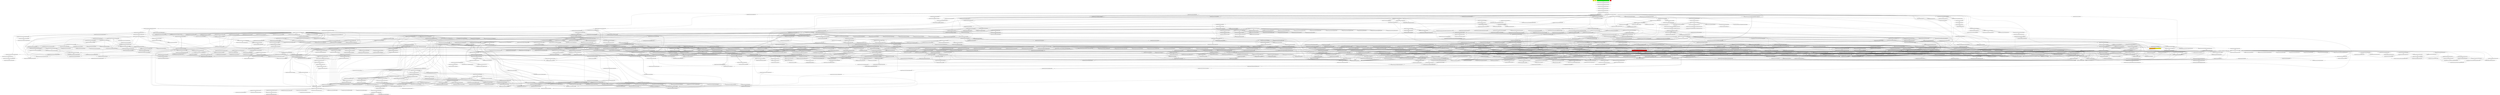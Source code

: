 digraph enhanced {
	"ochiai" [style=striped shape=box fillcolor="yellow"];
	"d4" [style=striped shape=box fillcolor="yellow"];
	"com.google.javascript.jscomp.InlineObjectLiteralsTest#352" [style=striped shape=box fillcolor="green"];
	"com.google.javascript.rhino.Node$NodeMismatch#2126" [style=striped shape=box fillcolor="orange:yellow"];
	"real" [style=striped shape=box fillcolor="red"];
	"com.google.javascript.jscomp.InlineObjectLiterals$InliningBehavior#156" [style=striped shape=box fillcolor="red"];
	"com.google.javascript.jscomp.NodeUtil#3023" -> "com.google.javascript.rhino.Node#2366";
	"com.google.javascript.jscomp.CodeGenerator#86" -> "com.google.javascript.rhino.Node#2366";
	"com.google.javascript.jscomp.InlineObjectLiterals$InliningBehavior#270" -> "com.google.javascript.rhino.Node#2366";
	"com.google.javascript.jscomp.NodeUtil#1554" -> "com.google.javascript.rhino.Node#2366";
	"com.google.javascript.jscomp.ReferenceCollectingCallback$Reference#607" -> "com.google.javascript.rhino.Node#2366";
	"com.google.javascript.jscomp.NodeUtil#1546" -> "com.google.javascript.rhino.Node#2366";
	"com.google.javascript.jscomp.InlineObjectLiterals$InliningBehavior#401" -> "com.google.javascript.rhino.Node#2366";
	"com.google.javascript.jscomp.Normalize$NormalizeStatements#618" -> "com.google.javascript.rhino.Node#2366";
	"com.google.javascript.jscomp.InlineObjectLiterals$InliningBehavior#256" -> "com.google.javascript.rhino.Node#2366";
	"com.google.javascript.jscomp.ReferenceCollectingCallback$Reference#578" -> "com.google.javascript.rhino.Node#2366";
	"com.google.javascript.rhino.head.Parser#508" -> "com.google.javascript.rhino.head.ast.AstNode#200";
	"com.google.javascript.rhino.head.Parser#592" -> "com.google.javascript.rhino.head.ast.AstNode#200";
	"com.google.javascript.rhino.head.ast.Name#52" -> "com.google.javascript.rhino.head.ast.AstNode#200";
	"com.google.javascript.rhino.head.ast.FunctionNode#201" -> "com.google.javascript.rhino.head.ast.AstNode#200";
	"com.google.javascript.rhino.head.ast.AstNode#208" -> "com.google.javascript.rhino.head.ast.AstNode#200";
	"com.google.javascript.rhino.head.ast.NumberLiteral#38" -> "com.google.javascript.rhino.head.ast.AstNode#200";
	"com.google.javascript.rhino.head.ast.AstNode#260" -> "com.google.javascript.rhino.head.ast.AstNode#200";
	"com.google.javascript.rhino.head.Parser#1052" -> "com.google.javascript.rhino.head.ast.AstNode#200";
	"com.google.javascript.rhino.head.ast.Name#69" -> "com.google.javascript.rhino.head.ast.AstNode#200";
	"com.google.javascript.rhino.head.Parser#743" -> "com.google.javascript.rhino.head.ast.AstNode#200";
	"com.google.javascript.rhino.head.Parser#1834" -> "com.google.javascript.rhino.head.ast.AstNode#200";
	"com.google.common.collect.RegularImmutableMap$TerminalEntry#149" -> "com.google.common.collect.ImmutableEntry#34";
	"com.google.common.collect.RegularImmutableMap$NonTerminalEntry#131" -> "com.google.common.collect.ImmutableEntry#34";
	"com.google.common.collect.Maps#897" -> "com.google.common.collect.ImmutableEntry#34";
	"com.google.javascript.jscomp.parsing.IRFactory$TransformDispatcher#461" -> "com.google.javascript.rhino.head.ast.FunctionNode#216";
	"com.google.javascript.rhino.head.ast.VariableDeclaration#72" -> "com.google.javascript.rhino.head.ast.AstNode#440";
	"com.google.javascript.rhino.head.ast.InfixExpression#108" -> "com.google.javascript.rhino.head.ast.AstNode#440";
	"com.google.javascript.rhino.head.ast.InfixExpression#60" -> "com.google.javascript.rhino.head.ast.AstNode#440";
	"com.google.javascript.rhino.head.ast.NumberLiteral#68" -> "com.google.javascript.rhino.head.ast.AstNode#440";
	"com.google.javascript.rhino.head.ast.ObjectLiteral#86" -> "com.google.javascript.rhino.head.ast.AstNode#440";
	"com.google.javascript.rhino.head.ast.FunctionNode#201" -> "com.google.javascript.rhino.head.ast.AstNode#440";
	"com.google.javascript.rhino.head.ast.ExpressionStatement#90" -> "com.google.javascript.rhino.head.ast.AstNode#440";
	"com.google.javascript.rhino.head.ast.AstNode#260" -> "com.google.javascript.rhino.head.ast.AstNode#440";
	"com.google.javascript.rhino.head.ast.InfixExpression#131" -> "com.google.javascript.rhino.head.ast.AstNode#440";
	"com.google.javascript.rhino.head.ast.Name#69" -> "com.google.javascript.rhino.head.ast.AstNode#440";
	"com.google.javascript.rhino.head.ast.UnaryExpression#61" -> "com.google.javascript.rhino.head.ast.AstNode#440";
	"com.google.javascript.rhino.head.ast.UnaryExpression#102" -> "com.google.javascript.rhino.head.ast.AstNode#440";
	"com.google.javascript.jscomp.Compiler#274" -> "com.google.javascript.jscomp.Compiler#2064";
	"com.google.javascript.jscomp.ReferenceCollectingCallback#110" -> "com.google.javascript.jscomp.NodeTraversal#464";
	"com.google.javascript.jscomp.Normalize$VerifyConstants#285" -> "com.google.javascript.jscomp.NodeTraversal#464";
	"com.google.javascript.jscomp.Normalize$PropagateConstantAnnotationsOverVars#232" -> "com.google.javascript.jscomp.NodeTraversal#222";
	"com.google.javascript.jscomp.Normalize#122" -> "com.google.javascript.jscomp.NodeTraversal#222";
	"com.google.javascript.jscomp.NodeTraversal#455" -> "com.google.javascript.jscomp.NodeTraversal#222";
	"com.google.javascript.jscomp.NodeTraversal#464" -> "com.google.javascript.jscomp.NodeTraversal#222";
	"com.google.javascript.jscomp.Compiler#1802" -> "com.google.javascript.jscomp.CodePrinter$Builder#557";
	"com.google.javascript.jscomp.parsing.ParserRunner#109" -> "com.google.javascript.rhino.head.CompilerEnvirons#109" [style=bold];
	"com.google.javascript.rhino.head.ast.UnaryExpression#47" -> "com.google.javascript.rhino.head.ast.UnaryExpression#61";
	"com.google.javascript.rhino.jstype.JSTypeRegistry#246" -> "com.google.javascript.rhino.jstype.BooleanType#53" [style=bold];
	"com.google.javascript.rhino.jstype.FunctionType#414" -> "com.google.javascript.rhino.jstype.PrototypeObjectType#106";
	"com.google.javascript.rhino.Node#524" -> "com.google.javascript.rhino.Node#934" [style=dotted];
	"com.google.javascript.rhino.Node#924" -> "com.google.javascript.rhino.Node#934";
	"com.google.javascript.jscomp.Scope#610" -> "com.google.javascript.jscomp.Scope#603";
	"com.google.javascript.jscomp.ReferenceCollectingCallback#181" -> "com.google.javascript.jscomp.Scope#603";
	"com.google.javascript.jscomp.Scope$Var#192" -> "com.google.javascript.jscomp.Scope#603";
	"com.google.javascript.rhino.head.ast.InfixExpression#60" -> "com.google.javascript.rhino.head.ast.AstNode#208";
	"com.google.javascript.rhino.head.ast.UnaryExpression#61" -> "com.google.javascript.rhino.head.ast.AstNode#208";
	"com.google.javascript.rhino.jstype.JSTypeRegistry#246" -> "com.google.javascript.rhino.jstype.AllType#53" [style=bold];
	"com.google.common.collect.ImmutableMap#58" -> "com.google.common.collect.RegularImmutableMap#207";
	"com.google.javascript.jscomp.CodePrinter$CompactCodePrinter#403" -> "com.google.javascript.jscomp.CodePrinter$CompactCodePrinter#435" [style=bold];
	"com.google.javascript.jscomp.SourceFile$Preloaded#422" -> "com.google.javascript.jscomp.SourceFile#81";
	"com.google.javascript.jscomp.AstValidator#93" -> "com.google.javascript.jscomp.AstValidator#389";
	"com.google.javascript.rhino.head.Parser#469" -> "com.google.javascript.rhino.head.Parser#508" [style=bold];
	"com.google.javascript.jscomp.Normalize$FindExposeAnnotations#164" -> "com.google.javascript.jscomp.Normalize$FindExposeAnnotations#164";
	"com.google.javascript.jscomp.Normalize#122" -> "com.google.javascript.jscomp.Normalize$FindExposeAnnotations#164";
	"com.google.javascript.rhino.head.Parser#743" -> "com.google.javascript.rhino.head.ast.FunctionNode#223";
	"com.google.javascript.jscomp.Compiler#1802" -> "com.google.javascript.jscomp.CodePrinter$Builder#566";
	"com.google.javascript.jscomp.InlineObjectLiterals$InliningBehavior#401" -> "com.google.javascript.jscomp.InlineObjectLiterals$InliningBehavior#116";
	"com.google.javascript.jscomp.Normalize#693" -> "com.google.javascript.jscomp.NodeTraversal#230";
	"com.google.javascript.jscomp.NodeTraversal#222" -> "com.google.javascript.jscomp.NodeTraversal#230";
	"com.google.javascript.jscomp.parsing.IRFactory#458" -> "com.google.javascript.jscomp.parsing.TypeSafeDispatcher#121" [style=bold];
	"com.google.javascript.jscomp.SyntacticScopeCreator#234" -> "com.google.javascript.jscomp.Scope#610";
	"com.google.javascript.jscomp.NodeTraversal#479" -> "com.google.javascript.jscomp.NodeTraversal#479";
	"com.google.javascript.jscomp.NodeTraversal#512" -> "com.google.javascript.jscomp.NodeTraversal#479";
	"com.google.javascript.jscomp.NodeTraversal#289" -> "com.google.javascript.jscomp.NodeTraversal#479";
	"com.google.javascript.jscomp.NodeTraversal#273" -> "com.google.javascript.jscomp.NodeTraversal#479";
	"com.google.javascript.rhino.Node#917" -> "com.google.javascript.rhino.Node#924";
	"com.google.common.collect.HashMultiset#72" -> "com.google.common.collect.AbstractMapBasedMultiset#61";
	"com.google.common.collect.HashMultiset#34" -> "com.google.common.collect.AbstractMapBasedMultiset#226";
	"com.google.javascript.rhino.head.Parser#508" -> "com.google.javascript.rhino.head.Parser#743";
	"com.google.javascript.jscomp.CodePrinter#649" -> "com.google.javascript.jscomp.CodePrinter$CompactCodePrinter#403";
	"com.google.javascript.jscomp.parsing.IRFactory#184" -> "com.google.javascript.rhino.head.ast.AstRoot#46";
	"com.google.javascript.jscomp.AstValidator#93" -> "com.google.javascript.jscomp.AstValidator#350";
	"com.google.javascript.jscomp.Normalize#122" -> "com.google.javascript.jscomp.AbstractCompiler#185";
	"com.google.javascript.jscomp.Normalize$NormalizeStatements#382" -> "com.google.javascript.jscomp.AbstractCompiler#185";
	"com.google.common.collect.ImmutableList#584" -> "com.google.common.collect.Lists#927" [style=bold];
	"com.google.javascript.rhino.jstype.JSTypeRegistry#246" -> "com.google.javascript.rhino.jstype.StringType#53" [style=bold];
	"com.google.javascript.rhino.head.Parser#508" -> "com.google.javascript.rhino.head.ast.AstRoot#38" [style=bold];
	"com.google.javascript.jscomp.CompilerTestCase#429" -> "com.google.javascript.jscomp.Compiler#1185";
	"com.google.javascript.jscomp.AstValidator#350" -> "com.google.javascript.jscomp.AstValidator#366";
	"com.google.common.collect.ImmutableMap$Builder#217" -> "com.google.common.collect.ImmutableEntry#44";
	"com.google.javascript.jscomp.SuppressDocWarningsGuard#40" -> "com.google.common.collect.ImmutableEntry#44";
	"com.google.common.collect.RegularImmutableMap#46" -> "com.google.common.collect.ImmutableEntry#44";
	"com.google.common.collect.RegularImmutableMap#158" -> "com.google.common.collect.ImmutableEntry#44";
	"com.google.javascript.rhino.jstype.JSTypeRegistry#972" -> "com.google.javascript.rhino.jstype.AllType#58";
	"com.google.common.collect.ImmutableMap$Builder#217" -> "com.google.common.collect.ImmutableEntry#40";
	"com.google.javascript.jscomp.SuppressDocWarningsGuard#40" -> "com.google.common.collect.ImmutableEntry#40";
	"com.google.common.collect.RegularImmutableMap#46" -> "com.google.common.collect.ImmutableEntry#40";
	"com.google.common.collect.RegularImmutableMap#158" -> "com.google.common.collect.ImmutableEntry#40";
	"com.google.javascript.rhino.head.Parser#743" -> "com.google.javascript.rhino.head.ast.FunctionNode#201";
	"com.google.javascript.rhino.head.ContextFactory#409" -> "com.google.javascript.rhino.head.Kit#284";
	"com.google.javascript.rhino.head.ContextFactory#420" -> "com.google.javascript.rhino.head.Kit#284";
	"com.google.javascript.rhino.head.Parser#2566" -> "com.google.javascript.rhino.head.CompilerEnvirons#114";
	"com.google.javascript.rhino.head.Parser#2879" -> "com.google.javascript.rhino.head.CompilerEnvirons#114";
	"com.google.javascript.jscomp.InlineObjectLiterals$InliningBehavior#270" -> "com.google.javascript.jscomp.ReferenceCollectingCallback$Reference#621";
	"com.google.javascript.jscomp.InlineObjectLiterals$InliningBehavior#401" -> "com.google.javascript.jscomp.ReferenceCollectingCallback$Reference#621";
	"com.google.javascript.rhino.jstype.PrototypeObjectType#106" -> "com.google.javascript.rhino.jstype.PrototypeObjectType#117";
	"com.google.javascript.rhino.jstype.InstanceObjectType#63" -> "com.google.javascript.rhino.jstype.PrototypeObjectType#117";
	"com.google.javascript.rhino.jstype.JSTypeRegistry#246" -> "com.google.javascript.rhino.jstype.PrototypeObjectType#117";
	"com.google.javascript.rhino.jstype.FunctionType#138" -> "com.google.javascript.rhino.jstype.PrototypeObjectType#117";
	"com.google.javascript.rhino.jstype.FunctionType#365" -> "com.google.javascript.rhino.jstype.PrototypeObjectType#117";
	"com.google.javascript.rhino.head.TokenStream#1249" -> "com.google.javascript.rhino.head.TokenStream#1329" [style=bold];
	"com.google.javascript.jscomp.Compiler#491" -> "com.google.javascript.jscomp.JSModule#205";
	"com.google.javascript.jscomp.Compiler#445" -> "com.google.javascript.jscomp.JSModule#205";
	"com.google.javascript.jscomp.Compiler#467" -> "com.google.javascript.jscomp.JSModule#205";
	"com.google.javascript.jscomp.InlineObjectLiterals$InliningBehavior#401" -> "com.google.javascript.rhino.Node#705";
	"com.google.javascript.rhino.head.Parser#2269" -> "com.google.javascript.rhino.head.ast.UnaryExpression#47";
	"com.google.javascript.jscomp.CodeGenerator#86" -> "com.google.javascript.jscomp.CodePrinter$MappedCodePrinter#92" [style=bold];
	"com.google.javascript.jscomp.Normalize#122" -> "com.google.javascript.jscomp.NodeTraversal#455";
	"com.google.javascript.jscomp.LineNumberCheck#52" -> "com.google.javascript.jscomp.NodeTraversal#455";
	"com.google.javascript.jscomp.PrepareAst#56" -> "com.google.javascript.jscomp.NodeTraversal#455";
	"com.google.javascript.jscomp.ReferenceCollectingCallback#241" -> "com.google.javascript.jscomp.ReferenceCollectingCallback$ReferenceCollection#288";
	"com.google.common.collect.HashMultiset#34" -> "com.google.common.collect.AbstractMapBasedMultiset#207";
	"com.google.javascript.jscomp.CompilerTestCase#742" -> "com.google.javascript.jscomp.InlineObjectLiteralsTest#37";
	"com.google.javascript.rhino.head.Parser#1834" -> "com.google.javascript.rhino.head.ast.VariableDeclaration#124";
	"com.google.javascript.rhino.head.ast.PropertyGet#52" -> "com.google.javascript.rhino.head.ast.InfixExpression#98";
	"com.google.javascript.jscomp.parsing.IRFactory$TransformDispatcher#461" -> "com.google.javascript.rhino.head.ast.InfixExpression#98";
	"com.google.javascript.jscomp.AstValidator#325" -> "com.google.javascript.jscomp.AstValidator#332";
	"com.google.javascript.jscomp.parsing.ParserRunner#109" -> "com.google.javascript.rhino.head.CompilerEnvirons#143" [style=bold];
	"com.google.javascript.jscomp.parsing.IRFactory#174" -> "com.google.javascript.rhino.Node#1076";
	"com.google.javascript.jscomp.JsAst#85" -> "com.google.javascript.rhino.Node#1076";
	"com.google.common.collect.HashMultiset#34" -> "com.google.common.collect.AbstractMapBasedMultiset#86";
	"com.google.javascript.jscomp.NodeUtil#3023" -> "com.google.javascript.rhino.Node#2162";
	"com.google.javascript.jscomp.NodeUtil#1573" -> "com.google.javascript.rhino.Node#2162";
	"com.google.javascript.rhino.head.ast.UnaryExpression#88" -> "com.google.javascript.rhino.head.Token#470" [style=bold];
	"com.google.common.collect.Lists#123" -> "com.google.common.collect.Collections2#347";
	"com.google.javascript.rhino.head.Parser#902" -> "com.google.javascript.rhino.head.CompilerEnvirons#148";
	"com.google.javascript.rhino.head.Parser#743" -> "com.google.javascript.rhino.head.CompilerEnvirons#148";
	"com.google.javascript.jscomp.Scope#410" -> "com.google.javascript.jscomp.Scope#402" [style=bold];
	"com.google.javascript.jscomp.parsing.ParserRunner#109" -> "com.google.javascript.rhino.head.CompilerEnvirons#95" [style=bold];
	"com.google.javascript.jscomp.NodeTraversal#564" -> "com.google.javascript.jscomp.ReferenceCollectingCallback#171";
	"com.google.javascript.jscomp.Normalize$NormalizeStatements#382" -> "com.google.javascript.jscomp.Normalize$NormalizeStatements#455";
	"com.google.javascript.jscomp.ReferenceCollectingCallback#241" -> "com.google.javascript.jscomp.ReferenceCollectingCallback$ReferenceCollection#298" [style=bold];
	"com.google.javascript.jscomp.Tracer#235" -> "com.google.javascript.jscomp.Tracer#959";
	"com.google.javascript.jscomp.Tracer#408" -> "com.google.javascript.jscomp.Tracer#959";
	"com.google.javascript.rhino.jstype.JSType#1466" -> "com.google.javascript.rhino.jstype.BooleanType#103";
	"com.google.javascript.jscomp.AstValidator#389" -> "com.google.javascript.jscomp.AstValidator#325";
	"com.google.javascript.jscomp.AstValidator#730" -> "com.google.javascript.jscomp.AstValidator#325";
	"com.google.javascript.jscomp.AstValidator#619" -> "com.google.javascript.jscomp.AstValidator#325";
	"com.google.javascript.jscomp.AstValidator#338" -> "com.google.javascript.jscomp.AstValidator#325";
	"com.google.common.collect.AbstractMultiset$EntrySet#177" -> "com.google.common.collect.AbstractMapBasedMultiset#91";
	"com.google.javascript.jscomp.CodeConsumer#154" -> "com.google.javascript.jscomp.CodePrinter$CompactCodePrinter#466";
	"com.google.javascript.jscomp.CodeGenerator#86" -> "com.google.javascript.jscomp.CodePrinter$CompactCodePrinter#466";
	"com.google.common.collect.RegularImmutableMap#113" -> "com.google.common.collect.RegularImmutableMap$TerminalEntry#149" [style=bold];
	"com.google.javascript.rhino.jstype.BooleanType#103" -> "com.google.javascript.rhino.jstype.BooleanType#108" [style=bold];
	"com.google.javascript.jscomp.ReferenceCollectingCallback$Reference#621" -> "com.google.javascript.jscomp.ReferenceCollectingCallback$Reference#607";
	"com.google.javascript.rhino.head.Context#358" -> "com.google.javascript.rhino.head.Context#378" [style=bold];
	"com.google.common.collect.RegularImmutableMap$EntrySet#223" -> "com.google.common.collect.RegularImmutableMap#34" [style=bold];
	"com.google.javascript.jscomp.InlineObjectLiterals$InliningBehavior#85" -> "com.google.javascript.jscomp.InlineObjectLiterals$InliningBehavior#156";
	"com.google.javascript.jscomp.InlineObjectLiterals$InliningBehavior#401" -> "com.google.javascript.jscomp.ReferenceCollectingCallback$Reference#602";
	"com.google.javascript.jscomp.InlineObjectLiterals$InliningBehavior#156" -> "com.google.javascript.jscomp.ReferenceCollectingCallback$Reference#602";
	"com.google.javascript.jscomp.ComposeWarningsGuard$GuardComparator#52" -> "com.google.javascript.jscomp.ComposeWarningsGuard$GuardComparator#63";
	"com.google.javascript.jscomp.NodeTraversal#584" -> "com.google.javascript.jscomp.ReferenceCollectingCallback#181";
	"com.google.javascript.jscomp.ReferenceCollectingCallback$Reference#499" -> "com.google.javascript.jscomp.NodeTraversal#434";
	"com.google.javascript.rhino.head.ast.Symbol#33" -> "com.google.javascript.rhino.head.ast.Symbol#69" [style=bold];
	"com.google.javascript.jscomp.SyntacticScopeCreator#69" -> "com.google.javascript.jscomp.Scope#410";
	"com.google.javascript.jscomp.AstValidator#350" -> "com.google.javascript.jscomp.AstValidator#338";
	"com.google.javascript.jscomp.AstValidator#155" -> "com.google.javascript.jscomp.AstValidator#338";
	"com.google.javascript.rhino.head.Parser#2037" -> "com.google.javascript.rhino.head.Parser#2070" [style=bold];
	"com.google.javascript.rhino.head.ast.Scope#187" -> "com.google.javascript.rhino.head.ast.Symbol#62" [style=bold];
	"com.google.javascript.rhino.head.Context#378" -> "com.google.javascript.rhino.head.Context#383" [style=bold];
	"com.google.javascript.rhino.jstype.ObjectType#505" -> "com.google.javascript.rhino.jstype.PrototypeObjectType#536";
	"com.google.javascript.jscomp.CodeConsumer#154" -> "com.google.javascript.jscomp.CodePrinter$CompactCodePrinter#445";
	"com.google.javascript.jscomp.CodeConsumer#182" -> "com.google.javascript.jscomp.CodePrinter$CompactCodePrinter#445";
	"com.google.javascript.jscomp.CodeConsumer#77" -> "com.google.javascript.jscomp.CodePrinter$CompactCodePrinter#445";
	"com.google.javascript.jscomp.CodeConsumer#81" -> "com.google.javascript.jscomp.CodePrinter$CompactCodePrinter#445";
	"com.google.javascript.jscomp.CodeConsumer#207" -> "com.google.javascript.jscomp.CodePrinter$CompactCodePrinter#445";
	"com.google.javascript.jscomp.JsAst#51" -> "com.google.javascript.rhino.Node#1098";
	"com.google.javascript.jscomp.AstValidator#389" -> "com.google.javascript.jscomp.AstValidator#790";
	"com.google.javascript.rhino.head.Parser#508" -> "com.google.javascript.rhino.head.ast.ScriptNode#66";
	"com.google.javascript.rhino.head.Parser#743" -> "com.google.javascript.rhino.head.ast.ScriptNode#66";
	"com.google.javascript.jscomp.ReferenceCollectingCallback#208" -> "com.google.javascript.rhino.Node#2182";
	"com.google.common.collect.RegularImmutableMap#46" -> "com.google.common.collect.RegularImmutableMap$TerminalEntry#153";
	"com.google.common.collect.RegularImmutableMap#158" -> "com.google.common.collect.RegularImmutableMap$TerminalEntry#153";
	"com.google.javascript.jscomp.NodeTraversal#636" -> "com.google.javascript.jscomp.NodeTraversal#640";
	"com.google.javascript.rhino.jstype.FunctionParamBuilder#95" -> "com.google.javascript.rhino.jstype.JSTypeRegistry#972";
	"com.google.javascript.rhino.jstype.FunctionParamBuilder#80" -> "com.google.javascript.rhino.jstype.JSTypeRegistry#972";
	"com.google.common.collect.RegularImmutableMap#113" -> "com.google.common.collect.RegularImmutableMap$NonTerminalEntry#131";
	"com.google.javascript.rhino.Node#1085" -> "com.google.javascript.rhino.Node#1091";
	"com.google.javascript.jscomp.ReferenceCollectingCallback$Reference#522" -> "com.google.javascript.rhino.Node#1091";
	"com.google.common.collect.RegularImmutableMap#46" -> "com.google.common.collect.RegularImmutableMap$NonTerminalEntry#136";
	"com.google.common.collect.RegularImmutableMap#158" -> "com.google.common.collect.RegularImmutableMap$NonTerminalEntry#136";
	"com.google.javascript.jscomp.ComposeWarningsGuard$GuardComparator#52" -> "com.google.javascript.jscomp.ComposeWarningsGuard$GuardComparator#57" [style=bold];
	"com.google.javascript.rhino.Node#992" -> "com.google.javascript.rhino.Node#997" [style=bold];
	"com.google.javascript.jscomp.ComposeWarningsGuard#79" -> "com.google.javascript.jscomp.ComposeWarningsGuard$GuardComparator#52";
	"com.google.javascript.jscomp.ComposeWarningsGuard#88" -> "com.google.javascript.jscomp.ComposeWarningsGuard$GuardComparator#52";
	"com.google.javascript.jscomp.CodePrinter$CompactCodePrinter#435" -> "com.google.javascript.jscomp.CodePrinter$MappedCodePrinter#61";
	"com.google.javascript.jscomp.NodeTraversal#479" -> "com.google.javascript.jscomp.Normalize$FindExposeAnnotations#168";
	"com.google.javascript.rhino.jstype.FunctionType#441" -> "com.google.javascript.rhino.jstype.FunctionType#821" [style=bold];
	"com.google.javascript.rhino.head.Parser#1954" -> "com.google.javascript.rhino.head.ast.Symbol#33" [style=bold];
	"com.google.javascript.jscomp.AstValidator#84" -> "com.google.javascript.jscomp.AstValidator#305" [style=bold];
	"com.google.javascript.rhino.Node#801" -> "com.google.javascript.rhino.Node#751";
	"com.google.javascript.rhino.Node#934" -> "com.google.javascript.rhino.Node#751";
	"com.google.javascript.rhino.Node#817" -> "com.google.javascript.rhino.Node#751";
	"com.google.javascript.rhino.Node#1409" -> "com.google.javascript.rhino.Node#992";
	"com.google.javascript.jscomp.NodeTraversal#479" -> "com.google.javascript.jscomp.ReferenceCollectingCallback#198";
	"com.google.javascript.jscomp.parsing.Config#90" -> "com.google.common.collect.ImmutableMap#346" [style=bold];
	"com.google.javascript.jscomp.InlineObjectLiterals$InliningBehavior#156" -> "com.google.javascript.rhino.Node#2178";
	"com.google.javascript.rhino.head.ast.AstRoot#38" -> "com.google.javascript.rhino.head.ast.ScriptNode#50";
	"com.google.javascript.rhino.head.ast.FunctionNode#100" -> "com.google.javascript.rhino.head.ast.ScriptNode#50";
	"com.google.javascript.jscomp.Normalize$FindExposeAnnotations#168" -> "com.google.javascript.jscomp.Normalize$FindExposeAnnotations#180";
	"com.google.common.collect.Multisets#935" -> "com.google.common.collect.AbstractMapBasedMultiset$1#98" [style=bold];
	"com.google.javascript.jscomp.NodeTraversal#656" -> "com.google.javascript.rhino.Node#1085";
	"com.google.javascript.jscomp.AstValidator#298" -> "com.google.javascript.rhino.Node#1085";
	"com.google.common.collect.LinkedHashMultimap#139" -> "com.google.common.collect.LinkedHashMultimap$ValueEntry#222" [style=bold];
	"com.google.javascript.jscomp.NodeTraversal#512" -> "com.google.javascript.rhino.Node#2170";
	"com.google.javascript.jscomp.parsing.IRFactory$TransformDispatcher#461" -> "com.google.javascript.rhino.Node#2170";
	"com.google.javascript.jscomp.NodeUtil#1727" -> "com.google.javascript.rhino.Node#2170";
	"com.google.javascript.jscomp.Compiler#2358" -> "com.google.javascript.rhino.Node#2170";
	"com.google.javascript.rhino.jstype.JSTypeRegistry#246" -> "com.google.javascript.rhino.jstype.ErrorFunctionType#51" [style=bold];
	"com.google.javascript.jscomp.InlineObjectLiterals$InliningBehavior#85" -> "com.google.javascript.jscomp.InlineObjectLiterals$InliningBehavior#140" [style=bold];
	"com.google.javascript.jscomp.NodeTraversal#625" -> "com.google.javascript.jscomp.Scope#433";
	"com.google.javascript.jscomp.ReferenceCollectingCallback#171" -> "com.google.javascript.jscomp.Scope#433";
	"com.google.javascript.jscomp.NodeTraversal#479" -> "com.google.javascript.jscomp.NodeTraversal#656";
	"com.google.javascript.rhino.IR#319" -> "com.google.javascript.rhino.Node#508";
	"com.google.javascript.jscomp.parsing.IRFactory#1431" -> "com.google.javascript.rhino.Node#508";
	"com.google.javascript.rhino.jstype.FunctionParamBuilder#135" -> "com.google.javascript.rhino.Node#508";
	"com.google.javascript.jscomp.SyntacticScopeCreator#85" -> "com.google.javascript.jscomp.Scope#437";
	"com.google.javascript.rhino.head.ast.Symbol#33" -> "com.google.javascript.rhino.head.ast.Symbol#49" [style=bold];
	"com.google.common.collect.AbstractMapBasedMultiset#91" -> "com.google.common.collect.AbstractMapBasedMultiset$1#93" [style=bold];
	"com.google.javascript.rhino.head.ast.ScriptNode#243" -> "com.google.javascript.rhino.head.ast.Symbol#42" [style=bold];
	"com.google.javascript.rhino.jstype.JSType#199" -> "com.google.javascript.rhino.jstype.JSType#195" [style=bold];
	"com.google.javascript.jscomp.CodeGenerator#86" -> "com.google.javascript.jscomp.CodeConsumer#211";
	"com.google.javascript.jscomp.AstValidator#68" -> "com.google.javascript.jscomp.AstValidator#774";
	"com.google.javascript.jscomp.AstValidator#350" -> "com.google.javascript.jscomp.AstValidator#774";
	"com.google.javascript.jscomp.AstValidator#619" -> "com.google.javascript.jscomp.AstValidator#774";
	"com.google.javascript.jscomp.AstValidator#473" -> "com.google.javascript.jscomp.AstValidator#774";
	"com.google.javascript.jscomp.AstValidator#648" -> "com.google.javascript.jscomp.AstValidator#774";
	"com.google.javascript.jscomp.AstValidator#743" -> "com.google.javascript.jscomp.AstValidator#774";
	"com.google.javascript.jscomp.AstValidator#338" -> "com.google.javascript.jscomp.AstValidator#774";
	"com.google.javascript.jscomp.AstValidator#723" -> "com.google.javascript.jscomp.AstValidator#774";
	"com.google.common.collect.Multisets$EntrySet#847" -> "com.google.common.collect.Sets$ImprovedAbstractSet#74";
	"com.google.javascript.rhino.jstype.UnionTypeBuilder#124" -> "com.google.javascript.rhino.jstype.JSType#191";
	"com.google.javascript.rhino.jstype.JSType#199" -> "com.google.javascript.rhino.jstype.JSType#191";
	"com.google.javascript.jscomp.Compiler#1045" -> "com.google.javascript.rhino.InputId#61";
	"com.google.javascript.jscomp.GlobalVarReferenceMap#51" -> "com.google.javascript.rhino.InputId#61";
	"com.google.javascript.jscomp.Compiler#1080" -> "com.google.javascript.rhino.InputId#61";
	"com.google.javascript.rhino.head.ast.ScriptNode#50" -> "com.google.javascript.rhino.head.ast.Scope#38" [style=bold];
	"com.google.javascript.jscomp.Normalize$NormalizeStatements#382" -> "com.google.javascript.jscomp.Normalize$NormalizeStatements#415";
	"com.google.javascript.jscomp.ReferenceCollectingCallback#149" -> "com.google.javascript.jscomp.ReferenceCollectingCallback$Reference#499";
	"com.google.javascript.jscomp.Compiler#955" -> "com.google.javascript.jscomp.CompilerOptions$TracerMode#2061";
	"com.google.javascript.jscomp.Compiler#1282" -> "com.google.javascript.jscomp.CompilerOptions$TracerMode#2061";
	"com.google.javascript.jscomp.Compiler#946" -> "com.google.javascript.jscomp.CompilerOptions$TracerMode#2061";
	"com.google.javascript.jscomp.parsing.Config#90" -> "com.google.common.collect.ImmutableMap#132";
	"com.google.javascript.rhino.jstype.FunctionParamBuilder#95" -> "com.google.javascript.rhino.jstype.JSType#199";
	"com.google.javascript.rhino.head.ast.UnaryExpression#61" -> "com.google.javascript.rhino.head.ast.UnaryExpression#102" [style=bold];
	"com.google.javascript.jscomp.CompilerOptions#1111" -> "com.google.javascript.jscomp.DiagnosticGroupWarningsGuard#33";
	"com.google.javascript.jscomp.SuppressDocWarningsGuard#40" -> "com.google.javascript.jscomp.DiagnosticGroupWarningsGuard#33";
	"com.google.javascript.jscomp.ReferenceCollectingCallback#181" -> "com.google.javascript.jscomp.NodeTraversal#625";
	"com.google.javascript.jscomp.MakeDeclaredNamesUnique#77" -> "com.google.javascript.jscomp.NodeTraversal#625";
	"com.google.javascript.rhino.head.Parser#942" -> "com.google.javascript.rhino.head.Parser#1630";
	"com.google.javascript.rhino.Node#508" -> "com.google.javascript.rhino.Node$StringNode#188";
	"com.google.javascript.rhino.jstype.UnionTypeBuilder#250" -> "com.google.javascript.rhino.jstype.UnionType#82" [style=bold];
	"com.google.javascript.jscomp.AstValidator#76" -> "com.google.javascript.jscomp.AstValidator#84";
	"com.google.javascript.jscomp.AstValidator#277" -> "com.google.javascript.jscomp.AstValidator#766";
	"com.google.javascript.jscomp.AstValidator#366" -> "com.google.javascript.jscomp.AstValidator#766";
	"com.google.javascript.jscomp.AstValidator#389" -> "com.google.javascript.jscomp.AstValidator#766";
	"com.google.javascript.jscomp.AstValidator#350" -> "com.google.javascript.jscomp.AstValidator#766";
	"com.google.javascript.jscomp.AstValidator#473" -> "com.google.javascript.jscomp.AstValidator#766";
	"com.google.javascript.jscomp.AstValidator#68" -> "com.google.javascript.jscomp.AstValidator#766";
	"com.google.javascript.jscomp.AstValidator#619" -> "com.google.javascript.jscomp.AstValidator#766";
	"com.google.javascript.jscomp.AstValidator#648" -> "com.google.javascript.jscomp.AstValidator#766";
	"com.google.javascript.jscomp.AstValidator#84" -> "com.google.javascript.jscomp.AstValidator#766";
	"com.google.javascript.jscomp.AstValidator#479" -> "com.google.javascript.jscomp.AstValidator#766";
	"com.google.javascript.jscomp.AstValidator#76" -> "com.google.javascript.jscomp.AstValidator#766";
	"com.google.javascript.jscomp.AstValidator#667" -> "com.google.javascript.jscomp.AstValidator#766";
	"com.google.javascript.jscomp.AstValidator#338" -> "com.google.javascript.jscomp.AstValidator#766";
	"com.google.javascript.jscomp.AstValidator#723" -> "com.google.javascript.jscomp.AstValidator#766";
	"com.google.javascript.rhino.head.Parser#592" -> "com.google.javascript.rhino.head.Parser#902";
	"com.google.javascript.rhino.Node$ObjectPropListItem#311" -> "com.google.javascript.rhino.InputId#74";
	"com.google.javascript.jscomp.parsing.Config#90" -> "com.google.common.collect.ImmutableMap$Builder#235";
	"com.google.javascript.jscomp.DiagnosticGroupWarningsGuard#50" -> "com.google.javascript.jscomp.DiagnosticGroup#110";
	"com.google.javascript.jscomp.CodeGenerator#86" -> "com.google.javascript.rhino.Node#2194";
	"com.google.javascript.jscomp.parsing.IRFactory#1435" -> "com.google.javascript.rhino.IR#451";
	"com.google.javascript.rhino.jstype.UnionTypeBuilder#124" -> "com.google.javascript.rhino.jstype.JSType#187";
	"com.google.javascript.rhino.jstype.JSType#199" -> "com.google.javascript.rhino.jstype.JSType#187";
	"com.google.javascript.jscomp.RhinoErrorReporter#75" -> "com.google.common.collect.ImmutableMap#121" [style=bold];
	"com.google.javascript.rhino.head.Parser#1630" -> "com.google.javascript.rhino.head.Parser#1624" [style=bold];
	"com.google.javascript.jscomp.MakeDeclaredNamesUnique#100" -> "com.google.javascript.jscomp.NodeTraversal#636";
	"com.google.javascript.jscomp.MakeDeclaredNamesUnique#77" -> "com.google.javascript.jscomp.NodeTraversal#636";
	"com.google.common.collect.ImmutableSet#150" -> "com.google.common.collect.ImmutableSet#178";
	"com.google.common.collect.ImmutableSet#373" -> "com.google.common.collect.ImmutableSet#178";
	"com.google.javascript.jscomp.Compiler#1794" -> "com.google.javascript.jscomp.Compiler#1802" [style=bold];
	"com.google.javascript.jscomp.Normalize$NormalizeStatements#500" -> "com.google.javascript.jscomp.Normalize$NormalizeStatements#641";
	"com.google.javascript.rhino.jstype.ObjectType#438" -> "com.google.javascript.rhino.jstype.PrototypeObjectType#176" [style=bold];
	"com.google.javascript.jscomp.RhinoErrorReporter#75" -> "com.google.javascript.rhino.ScriptRuntime#367";
	"com.google.javascript.jscomp.CodeConsumer#211" -> "com.google.javascript.jscomp.CodeConsumer#207";
	"com.google.javascript.jscomp.NodeUtil#3023" -> "com.google.javascript.jscomp.NodeUtil#2052";
	"com.google.javascript.jscomp.Normalize$NormalizeStatements#415" -> "com.google.javascript.jscomp.NodeUtil#2052";
	"com.google.javascript.jscomp.NodeUtil#2807" -> "com.google.javascript.jscomp.NodeUtil#2052";
	"com.google.javascript.jscomp.AstValidator#68" -> "com.google.javascript.jscomp.AstValidator#76";
	"com.google.javascript.rhino.head.CompilerEnvirons#33" -> "com.google.javascript.rhino.head.CompilerEnvirons#63";
	"com.google.common.collect.ImmutableMap$Builder#235" -> "com.google.common.collect.ImmutableMap$Builder#240" [style=bold];
	"com.google.javascript.jscomp.CodingConventions$Proxy#89" -> "com.google.javascript.jscomp.CodingConventions$DefaultCodingConvention#283";
	"com.google.javascript.jscomp.Compiler#356" -> "com.google.javascript.jscomp.Compiler#382";
	"com.google.javascript.rhino.jstype.NoType#65" -> "com.google.javascript.rhino.jstype.NoObjectType#67";
	"com.google.javascript.rhino.jstype.JSTypeRegistry#246" -> "com.google.javascript.rhino.jstype.NoObjectType#67";
	"com.google.common.collect.ImmutableMap#268" -> "com.google.common.collect.RegularImmutableMap#46";
	"com.google.common.collect.ImmutableMap#121" -> "com.google.common.collect.RegularImmutableMap#46";
	"com.google.common.collect.ImmutableMap$Builder#240" -> "com.google.common.collect.RegularImmutableMap#46";
	"com.google.javascript.rhino.head.ast.Block#41" -> "com.google.javascript.rhino.head.ast.AstNode#260";
	"com.google.javascript.rhino.jstype.JSTypeRegistry#592" -> "com.google.javascript.rhino.jstype.JSType#1466";
	"com.google.common.collect.AbstractMultiset#167" -> "com.google.common.collect.AbstractMultiset#186" [style=bold];
	"com.google.javascript.jscomp.AstValidator#155" -> "com.google.javascript.jscomp.AstValidator#743";
	"com.google.javascript.jscomp.parsing.ParserRunner#109" -> "com.google.javascript.rhino.head.CompilerEnvirons#33" [style=bold];
	"com.google.javascript.rhino.head.ast.ObjectProperty#53" -> "com.google.javascript.rhino.head.ast.InfixExpression#21";
	"com.google.javascript.jscomp.parsing.Config#90" -> "com.google.common.collect.ImmutableMap$Builder#217" [style=bold];
	"com.google.common.base.Joiner#240" -> "com.google.common.base.Joiner#184" [style=bold];
	"com.google.common.collect.AbstractMultiset#105" -> "com.google.common.collect.Multisets#793" [style=bold];
	"com.google.common.collect.ImmutableMap#268" -> "com.google.common.collect.ImmutableMap#143";
	"com.google.common.collect.ImmutableMap$Builder#182" -> "com.google.common.collect.ImmutableMap#143";
	"com.google.common.collect.ImmutableMap#121" -> "com.google.common.collect.ImmutableMap#143";
	"com.google.javascript.jscomp.parsing.IRFactory$TransformDispatcher#461" -> "com.google.javascript.rhino.head.ast.UnaryExpression#111";
	"com.google.javascript.jscomp.AstValidator#277" -> "com.google.javascript.jscomp.AstValidator#93";
	"com.google.javascript.jscomp.AstValidator#84" -> "com.google.javascript.jscomp.AstValidator#93";
	"com.google.javascript.jscomp.CodeGenerator#86" -> "com.google.javascript.jscomp.CodePrinter$MappedCodePrinter#115" [style=bold];
	"com.google.common.collect.AbstractIndexedListIterator#68" -> "com.google.common.collect.UnmodifiableListIterator#34";
	"com.google.javascript.jscomp.GlobalVarReferenceMap#80" -> "com.google.javascript.jscomp.Scope$Var#136";
	"com.google.javascript.jscomp.CompilerInput#88" -> "com.google.javascript.jscomp.JsAst#43";
	"com.google.javascript.jscomp.AstValidator#723" -> "com.google.javascript.jscomp.AstValidator#730";
	"com.google.javascript.rhino.head.CompilerEnvirons#33" -> "com.google.javascript.rhino.head.Context#1815" [style=bold];
	"com.google.javascript.jscomp.LightweightMessageFormatter#50" -> "com.google.javascript.jscomp.AbstractMessageFormatter#32";
	"com.google.javascript.jscomp.CodeGenerator#86" -> "com.google.javascript.jscomp.NodeUtil#1169";
	"com.google.javascript.jscomp.CodeGenerator#884" -> "com.google.javascript.jscomp.NodeUtil#1169";
	"com.google.javascript.jscomp.ErrorFormat$2#38" -> "com.google.javascript.jscomp.AbstractMessageFormatter#37";
	"com.google.javascript.jscomp.parsing.ParserRunner#109" -> "com.google.javascript.rhino.head.CompilerEnvirons#16";
	"com.google.javascript.jscomp.Normalize$NormalizeStatements#500" -> "com.google.javascript.jscomp.Normalize$NormalizeStatements#618" [style=bold];
	"com.google.javascript.rhino.head.Parser#942" -> "com.google.javascript.rhino.head.Parser#1834";
	"com.google.javascript.rhino.testing.BaseJSTypeTestCase#234" -> "com.google.javascript.rhino.testing.BaseJSTypeTestCase#391" [style=bold];
	"com.google.javascript.jscomp.CompilerTestCase#185" -> "com.google.javascript.jscomp.GoogleCodingConvention#44";
	"com.google.javascript.jscomp.CodeGenerator#86" -> "com.google.javascript.jscomp.CodeGenerator#895";
	"com.google.javascript.jscomp.ClosureCodingConvention#54" -> "com.google.common.collect.ImmutableSet#360";
	"com.google.javascript.jscomp.GoogleCodingConvention#44" -> "com.google.javascript.jscomp.GoogleCodingConvention#49" [style=bold];
	"com.google.javascript.jscomp.CompilerInput#116" -> "com.google.javascript.jscomp.JsAst#51";
	"com.google.common.collect.AbstractIndexedListIterator#68" -> "com.google.common.base.Preconditions#334";
	"com.google.javascript.jscomp.Compiler#1450" -> "com.google.javascript.jscomp.CompilerInput#116";
	"com.google.javascript.jscomp.Compiler#1282" -> "com.google.javascript.jscomp.CompilerInput#116";
	"com.google.javascript.jscomp.Compiler#1409" -> "com.google.javascript.jscomp.CompilerInput#116";
	"com.google.javascript.jscomp.AstValidator#674" -> "com.google.javascript.jscomp.AstValidator#723";
	"com.google.common.base.Joiner#184" -> "com.google.common.base.Joiner#122" [style=bold];
	"com.google.javascript.rhino.head.ast.VariableDeclaration#72" -> "com.google.javascript.rhino.head.ast.AstNode#236";
	"com.google.javascript.rhino.head.ast.InfixExpression#108" -> "com.google.javascript.rhino.head.ast.AstNode#236";
	"com.google.javascript.rhino.head.ast.FunctionNode#117" -> "com.google.javascript.rhino.head.ast.AstNode#236";
	"com.google.javascript.rhino.head.ast.VariableInitializer#78" -> "com.google.javascript.rhino.head.ast.AstNode#236";
	"com.google.javascript.rhino.head.Parser#508" -> "com.google.javascript.rhino.head.ast.AstNode#236";
	"com.google.javascript.rhino.head.ast.ObjectLiteral#86" -> "com.google.javascript.rhino.head.ast.AstNode#236";
	"com.google.javascript.rhino.head.ast.VariableInitializer#96" -> "com.google.javascript.rhino.head.ast.AstNode#236";
	"com.google.javascript.rhino.head.ast.FunctionNode#201" -> "com.google.javascript.rhino.head.ast.AstNode#236";
	"com.google.javascript.rhino.head.ast.ExpressionStatement#90" -> "com.google.javascript.rhino.head.ast.AstNode#236";
	"com.google.javascript.rhino.head.ast.AstNode#260" -> "com.google.javascript.rhino.head.ast.AstNode#236";
	"com.google.javascript.rhino.head.ast.UnaryExpression#102" -> "com.google.javascript.rhino.head.ast.AstNode#236";
	"com.google.javascript.rhino.head.ast.ReturnStatement#53" -> "com.google.javascript.rhino.head.ast.AstNode#236";
	"com.google.javascript.rhino.head.ast.InfixExpression#131" -> "com.google.javascript.rhino.head.ast.AstNode#236";
	"com.google.javascript.rhino.head.Parser#743" -> "com.google.javascript.rhino.head.Parser$PerFunctionVariables#3559";
	"com.google.common.collect.ImmutableList#334" -> "com.google.common.collect.RegularImmutableAsList#54";
	"com.google.javascript.jscomp.JsAst#85" -> "com.google.javascript.jscomp.Compiler#1600" [style=bold];
	"com.google.javascript.rhino.jstype.JSTypeRegistry#236" -> "com.google.javascript.rhino.jstype.JSTypeRegistry#566" [style=bold];
	"com.google.javascript.jscomp.CompilerTestCase#970" -> "com.google.javascript.jscomp.Compiler#356";
	"com.google.javascript.jscomp.CompilerTestCase#429" -> "com.google.javascript.jscomp.Compiler#356";
	"com.google.javascript.jscomp.CompilerInput#65" -> "com.google.javascript.jscomp.JsAst#69" [style=bold];
	"com.google.javascript.rhino.jstype.JSType#1466" -> "com.google.javascript.rhino.jstype.VoidType#96";
	"com.google.javascript.jscomp.CodeGenerator#86" -> "com.google.javascript.jscomp.CodeGenerator#884";
	"com.google.javascript.jscomp.CodeGenerator#904" -> "com.google.javascript.jscomp.CodeGenerator#884";
	"com.google.javascript.jscomp.GlobalVarReferenceMap#80" -> "com.google.javascript.jscomp.Scope$Var#192";
	"com.google.javascript.jscomp.InlineObjectLiterals$InliningBehavior#140" -> "com.google.javascript.jscomp.Scope$Var#192";
	"com.google.javascript.jscomp.Compiler#1282" -> "com.google.javascript.rhino.Node#1903";
	"com.google.javascript.jscomp.parsing.ParserRunner#109" -> "com.google.javascript.rhino.Node#1903";
	"com.google.common.collect.ImmutableSet#360" -> "com.google.common.collect.ImmutableSet#373" [style=bold];
	"com.google.javascript.jscomp.ReferenceCollectingCallback#88" -> "com.google.javascript.jscomp.ReferenceCollectingCallback#98";
	"com.google.javascript.rhino.head.Parser#902" -> "com.google.javascript.rhino.head.Parser#942" [style=bold];
	"com.google.javascript.jscomp.Compiler#1282" -> "com.google.javascript.jscomp.DependencyOptions#120";
	"com.google.javascript.jscomp.Compiler#1409" -> "com.google.javascript.jscomp.DependencyOptions#120";
	"com.google.javascript.rhino.head.Parser#674" -> "com.google.javascript.rhino.head.ast.FunctionNode#237";
	"com.google.javascript.jscomp.Compiler#1080" -> "com.google.javascript.jscomp.CompilerInput#147";
	"com.google.javascript.rhino.head.ast.AstNode#236" -> "com.google.javascript.rhino.head.ast.AstNode#220" [style=bold];
	"com.google.javascript.rhino.Node#1011" -> "com.google.javascript.rhino.Node#917";
	"com.google.javascript.jscomp.ComposeWarningsGuard#150" -> "com.google.javascript.jscomp.DiagnosticGroupWarningsGuard#50";
	"com.google.javascript.jscomp.GlobalVarReferenceMap#102" -> "com.google.javascript.jscomp.GlobalVarReferenceMap#80" [style=bold];
	"com.google.common.collect.ImmutableMapEntrySet#35" -> "com.google.common.collect.ImmutableSet#388";
	"com.google.common.collect.ImmutableSet$ArrayImmutableSet#420" -> "com.google.common.collect.ImmutableSet#388";
	"com.google.javascript.jscomp.InlineObjectLiterals#65" -> "com.google.javascript.jscomp.ReferenceCollectingCallback#88";
	"com.google.javascript.rhino.jstype.StringType#92" -> "com.google.javascript.rhino.jstype.StringType#97" [style=bold];
	"com.google.common.base.Preconditions#334" -> "com.google.common.base.Preconditions#354" [style=bold];
	"com.google.javascript.rhino.head.ast.AstNode#180" -> "com.google.javascript.rhino.head.ast.AstNode#227";
	"com.google.common.collect.Multisets#943" -> "com.google.common.base.Preconditions#118";
	"com.google.common.collect.RegularImmutableMap#92" -> "com.google.common.base.Preconditions#118";
	"com.google.common.collect.RegularImmutableMap#46" -> "com.google.common.base.Preconditions#118";
	"com.google.common.collect.LinkedHashMultimap#235" -> "com.google.common.base.Preconditions#118";
	"com.google.common.collect.AbstractMapBasedMultiset#226" -> "com.google.common.base.Preconditions#118";
	"com.google.javascript.jscomp.DiagnosticGroupWarningsGuard#50" -> "com.google.javascript.jscomp.DiagnosticGroup#129";
	"com.google.javascript.rhino.jstype.JSType#1466" -> "com.google.javascript.rhino.jstype.StringType#92";
	"com.google.javascript.jscomp.CompilerInput#72" -> "com.google.javascript.jscomp.JsAst#74";
	"com.google.javascript.jscomp.CompilerInput#337" -> "com.google.javascript.jscomp.JsAst#74";
	"com.google.javascript.rhino.head.Parser#3313" -> "com.google.javascript.rhino.head.ast.InfixExpression#60";
	"com.google.javascript.rhino.head.ast.InfixExpression#53" -> "com.google.javascript.rhino.head.ast.InfixExpression#60";
	"com.google.common.collect.RegularImmutableMap#46" -> "com.google.common.collect.RegularImmutableMap#92" [style=bold];
	"com.google.common.collect.RegularImmutableAsList#39" -> "com.google.common.collect.RegularImmutableAsList#33" [style=bold];
	"com.google.javascript.jscomp.JsAst#43" -> "com.google.javascript.rhino.InputId#51";
	"com.google.javascript.jscomp.NodeUtil#2807" -> "com.google.javascript.jscomp.GoogleCodingConvention#72";
	"com.google.javascript.jscomp.parsing.IRFactory$TransformDispatcher#461" -> "com.google.javascript.rhino.head.ast.UnaryExpression#94";
	"com.google.javascript.rhino.head.ast.UnaryExpression#61" -> "com.google.javascript.rhino.head.ast.UnaryExpression#88" [style=bold];
	"com.google.javascript.jscomp.ClosureCodingConvention#54" -> "com.google.common.collect.ImmutableSet#150" [style=bold];
	"com.google.javascript.rhino.InputId#74" -> "com.google.javascript.rhino.InputId#56";
	"com.google.javascript.jscomp.CompilerInput#100" -> "com.google.javascript.rhino.InputId#56";
	"com.google.javascript.jscomp.CodingConventions#42" -> "com.google.javascript.jscomp.CodingConventions$DefaultCodingConvention#249";
	"com.google.javascript.jscomp.CodingConventions$DefaultCodingConvention#249" -> "com.google.javascript.jscomp.CodingConventions$DefaultCodingConvention#249";
	"com.google.javascript.rhino.head.ast.PropertyGet#44" -> "com.google.javascript.rhino.head.ast.InfixExpression#53";
	"com.google.javascript.jscomp.JsAst#51" -> "com.google.javascript.jscomp.JsAst#85" [style=bold];
	"com.google.common.collect.RegularImmutableMap$EntrySet#223" -> "com.google.common.collect.RegularImmutableAsList#39" [style=bold];
	"com.google.javascript.rhino.head.Parser#1834" -> "com.google.javascript.rhino.head.ast.VariableDeclaration#83" [style=bold];
	"com.google.javascript.rhino.jstype.NumberType#53" -> "com.google.javascript.rhino.jstype.ValueType#49";
	"com.google.javascript.rhino.jstype.VoidType#54" -> "com.google.javascript.rhino.jstype.ValueType#49";
	"com.google.javascript.rhino.jstype.StringType#53" -> "com.google.javascript.rhino.jstype.ValueType#49";
	"com.google.javascript.rhino.jstype.NullType#54" -> "com.google.javascript.rhino.jstype.ValueType#49";
	"com.google.javascript.rhino.jstype.BooleanType#53" -> "com.google.javascript.rhino.jstype.ValueType#49";
	"com.google.javascript.jscomp.NodeTraversal#479" -> "com.google.javascript.jscomp.PrepareAst$PrepareAnnotations#126";
	"com.google.common.collect.Lists#927" -> "com.google.common.collect.ImmutableList#62";
	"com.google.common.collect.ImmutableList#62" -> "com.google.common.collect.ImmutableList#62";
	"com.google.common.collect.ImmutableSet$ArrayImmutableSet#416" -> "com.google.common.collect.ImmutableList#62";
	"com.google.common.collect.RegularImmutableMap$EntrySet#210" -> "com.google.common.collect.ImmutableList#62";
	"com.google.javascript.rhino.Node#801" -> "com.google.javascript.rhino.Node$ObjectPropListItem#306";
	"com.google.javascript.rhino.jstype.UnionTypeBuilder#124" -> "com.google.javascript.rhino.jstype.JSType#357";
	"com.google.javascript.rhino.jstype.JSType#653" -> "com.google.javascript.rhino.jstype.JSType#357";
	"com.google.javascript.rhino.jstype.JSTypeRegistry#204" -> "com.google.javascript.rhino.jstype.JSTypeRegistry#236" [style=bold];
	"com.google.javascript.rhino.head.Parser#743" -> "com.google.javascript.rhino.head.Parser$PerFunctionVariables#3583";
	"com.google.javascript.jscomp.Compiler#382" -> "com.google.javascript.jscomp.Compiler#445" [style=bold];
	"com.google.javascript.jscomp.CompilerInput#88" -> "com.google.javascript.jscomp.CompilerInput#65" [style=bold];
	"com.google.javascript.jscomp.CompilerTestCase#742" -> "com.google.javascript.jscomp.Normalize$VerifyConstants#285";
	"com.google.javascript.jscomp.PrepareAst#56" -> "com.google.javascript.jscomp.PrepareAst$PrepareAnnotations#121" [style=bold];
	"com.google.javascript.rhino.jstype.JSType#109" -> "com.google.javascript.rhino.jstype.JSType#113";
	"com.google.javascript.rhino.jstype.ObjectType#95" -> "com.google.javascript.rhino.jstype.JSType#113";
	"com.google.javascript.rhino.Node#1490" -> "com.google.javascript.rhino.Node$StringNode#226";
	"com.google.javascript.rhino.Node#1426" -> "com.google.javascript.rhino.Node$StringNode#226";
	"com.google.javascript.rhino.jstype.PrototypeObjectType#507" -> "com.google.javascript.rhino.jstype.ObjectType#534" [style=bold];
	"com.google.javascript.rhino.Node#705" -> "com.google.javascript.rhino.Node#1713";
	"com.google.javascript.jscomp.InlineObjectLiterals$InliningBehavior#401" -> "com.google.javascript.rhino.Node#1713";
	"com.google.javascript.jscomp.InlineObjectLiterals$InliningBehavior#140" -> "com.google.javascript.jscomp.Scope$Var#206";
	"com.google.javascript.rhino.IR#451" -> "com.google.javascript.rhino.Node#496";
	"com.google.javascript.rhino.jstype.UnionTypeBuilder#250" -> "com.google.javascript.rhino.jstype.UnionTypeBuilder#260" [style=bold];
	"com.google.javascript.rhino.Node#1426" -> "com.google.javascript.rhino.Node$NodeMismatch#2126";
	"com.google.javascript.jscomp.RhinoErrorReporter#105" -> "com.google.javascript.jscomp.RhinoErrorReporter$NewRhinoErrorReporter#160" [style=bold];
	"com.google.javascript.jscomp.RhinoErrorReporter$NewRhinoErrorReporter#160" -> "com.google.javascript.jscomp.RhinoErrorReporter$NewRhinoErrorReporter#164" [style=bold];
	"com.google.common.collect.ImmutableSet#178" -> "com.google.common.collect.Hashing#40";
	"com.google.common.collect.RegularImmutableSet#46" -> "com.google.common.collect.Hashing#40";
	"com.google.common.collect.RegularImmutableMap#46" -> "com.google.common.collect.Hashing#40";
	"com.google.common.collect.RegularImmutableMap#158" -> "com.google.common.collect.Hashing#40";
	"com.google.javascript.rhino.jstype.JSTypeRegistry#236" -> "com.google.javascript.rhino.jstype.JSTypeRegistry#246" [style=bold];
	"com.google.javascript.rhino.jstype.JSType#288" -> "com.google.javascript.rhino.jstype.JSType#347";
	"com.google.javascript.jscomp.GoogleCodingConvention#72" -> "com.google.javascript.jscomp.GoogleCodingConvention#91";
	"com.google.javascript.jscomp.NodeUtil#2807" -> "com.google.javascript.jscomp.GoogleCodingConvention#91";
	"com.google.javascript.jscomp.NodeTraversal#479" -> "com.google.javascript.jscomp.Normalize$VerifyConstants#297";
	"com.google.javascript.jscomp.parsing.ParserRunner#109" -> "com.google.javascript.rhino.head.Context#619" [style=bold];
	"com.google.javascript.jscomp.Compiler#2358" -> "com.google.javascript.jscomp.GlobalVarReferenceMap#51";
	"com.google.javascript.rhino.jstype.ValueType#49" -> "com.google.javascript.rhino.jstype.JSType#109";
	"com.google.javascript.rhino.jstype.UnionType#82" -> "com.google.javascript.rhino.jstype.JSType#109";
	"com.google.javascript.rhino.jstype.ObjectType#90" -> "com.google.javascript.rhino.jstype.JSType#109";
	"com.google.javascript.rhino.jstype.AllType#53" -> "com.google.javascript.rhino.jstype.JSType#109";
	"com.google.javascript.rhino.jstype.ArrowType#69" -> "com.google.javascript.rhino.jstype.JSType#109";
	"com.google.javascript.jscomp.JSModule#104" -> "com.google.javascript.jscomp.CompilerInput#326" [style=bold];
	"com.google.javascript.jscomp.ClosureCodingConvention#54" -> "com.google.javascript.jscomp.CodingConventions$DefaultCodingConvention#467" [style=bold];
	"com.google.javascript.rhino.jstype.JSTypeRegistry#1317" -> "com.google.javascript.rhino.jstype.FunctionBuilder#91";
	"com.google.javascript.rhino.jstype.JSTypeRegistry#1325" -> "com.google.javascript.rhino.jstype.FunctionBuilder#91";
	"com.google.javascript.jscomp.CodeGenerator#86" -> "com.google.javascript.jscomp.CodeConsumer#168";
	"com.google.javascript.rhino.testing.BaseJSTypeTestCase#391" -> "com.google.javascript.rhino.jstype.FunctionBuilder#97";
	"com.google.javascript.rhino.jstype.JSTypeRegistry#1317" -> "com.google.javascript.rhino.jstype.FunctionBuilder#97";
	"com.google.javascript.rhino.jstype.JSTypeRegistry#1325" -> "com.google.javascript.rhino.jstype.FunctionBuilder#97";
	"com.google.javascript.jscomp.CompilerTestCase#371" -> "com.google.javascript.jscomp.CompilerTestCase#429";
	"com.google.javascript.rhino.jstype.JSTypeRegistry#1016" -> "com.google.javascript.rhino.jstype.UnionTypeBuilder#250" [style=bold];
	"com.google.javascript.jscomp.CodeConsumer#211" -> "com.google.javascript.jscomp.CodeConsumer#154";
	"com.google.javascript.jscomp.CodeConsumer#182" -> "com.google.javascript.jscomp.CodeConsumer#154";
	"com.google.javascript.jscomp.PrepareAst$PrepareAnnotations#126" -> "com.google.javascript.jscomp.PrepareAst$PrepareAnnotations#146";
	"com.google.javascript.jscomp.InlineObjectLiterals$InliningBehavior#401" -> "com.google.javascript.jscomp.NodeUtil#2551";
	"com.google.common.base.Joiner#248" -> "com.google.common.base.Joiner#230";
	"com.google.javascript.jscomp.CompilerTestCase#742" -> "com.google.common.base.Joiner#230";
	"com.google.javascript.rhino.jstype.JSTypeRegistry#1253" -> "com.google.javascript.rhino.jstype.FunctionParamBuilder#54";
	"com.google.javascript.rhino.jstype.JSTypeRegistry#1237" -> "com.google.javascript.rhino.jstype.FunctionParamBuilder#54";
	"com.google.javascript.rhino.jstype.JSType#357" -> "com.google.javascript.rhino.jstype.JSType#373";
	"com.google.javascript.jscomp.Compiler#491" -> "com.google.javascript.jscomp.CompilerInput#100";
	"com.google.javascript.jscomp.ReferenceCollectingCallback$Reference#621" -> "com.google.javascript.jscomp.NodeUtil#1468";
	"com.google.javascript.jscomp.Compiler#425" -> "com.google.common.collect.Iterators$14#1174";
	"com.google.javascript.jscomp.Compiler#356" -> "com.google.common.collect.Iterators$14#1174";
	"com.google.javascript.jscomp.CodeGenerator#86" -> "com.google.javascript.jscomp.CodeGenerator#904";
	"com.google.javascript.jscomp.CodeGenerator#895" -> "com.google.javascript.jscomp.CodeGenerator#904";
	"com.google.javascript.jscomp.Compiler#2358" -> "com.google.javascript.jscomp.GlobalVarReferenceMap#102";
	"com.google.javascript.jscomp.InlineObjectLiterals$InliningBehavior#140" -> "com.google.javascript.jscomp.Compiler#1993";
	"com.google.javascript.jscomp.Normalize$PropagateConstantAnnotationsOverVars#238" -> "com.google.javascript.jscomp.Compiler#1993";
	"com.google.javascript.jscomp.Normalize$NormalizeStatements#415" -> "com.google.javascript.jscomp.Compiler#1993";
	"com.google.javascript.jscomp.Normalize$VerifyConstants#297" -> "com.google.javascript.jscomp.Compiler#1993";
	"com.google.common.collect.Iterators#1170" -> "com.google.common.collect.Iterators$14#1170" [style=bold];
	"com.google.common.collect.HashMultiset#34" -> "com.google.common.collect.AbstractMultiset#105";
	"com.google.javascript.jscomp.Compiler#382" -> "com.google.javascript.jscomp.Compiler#425" [style=bold];
	"com.google.javascript.jscomp.parsing.Config#75" -> "com.google.javascript.jscomp.parsing.Config#90" [style=bold];
	"com.google.javascript.rhino.head.Parser#3154" -> "com.google.javascript.rhino.head.Parser#3313";
	"com.google.javascript.rhino.jstype.PrototypeObjectType#536" -> "com.google.javascript.rhino.jstype.ObjectType#559";
	"com.google.javascript.jscomp.Scope$Var#206" -> "com.google.javascript.jscomp.CompilerInput#337";
	"com.google.javascript.jscomp.AstValidator#332" -> "com.google.javascript.rhino.Node$StringNode#209";
	"com.google.javascript.jscomp.MakeDeclaredNamesUnique#108" -> "com.google.javascript.rhino.Node$StringNode#209";
	"com.google.javascript.jscomp.Normalize$PropagateConstantAnnotationsOverVars#238" -> "com.google.javascript.rhino.Node$StringNode#209";
	"com.google.javascript.jscomp.InlineObjectLiterals$InliningBehavior#315" -> "com.google.javascript.rhino.Node$StringNode#209";
	"com.google.javascript.jscomp.InlineObjectLiterals$InliningBehavior#401" -> "com.google.javascript.rhino.Node$StringNode#209";
	"com.google.javascript.jscomp.MakeDeclaredNamesUnique#215" -> "com.google.javascript.rhino.Node$StringNode#209";
	"com.google.javascript.jscomp.InlineObjectLiterals$InliningBehavior#156" -> "com.google.javascript.rhino.Node$StringNode#209";
	"com.google.javascript.jscomp.Normalize$VerifyConstants#297" -> "com.google.javascript.rhino.Node$StringNode#209";
	"com.google.javascript.jscomp.NodeUtil#2807" -> "com.google.javascript.rhino.Node$StringNode#209";
	"com.google.javascript.jscomp.CodeGenerator#86" -> "com.google.javascript.rhino.Node$StringNode#209";
	"com.google.javascript.jscomp.SyntacticScopeCreator#85" -> "com.google.javascript.rhino.Node$StringNode#209";
	"com.google.javascript.jscomp.InlineObjectLiterals$InliningBehavior#270" -> "com.google.javascript.rhino.Node$StringNode#209";
	"com.google.javascript.jscomp.MakeDeclaredNamesUnique#160" -> "com.google.javascript.rhino.Node$StringNode#209";
	"com.google.javascript.rhino.Node#934" -> "com.google.javascript.rhino.Node$StringNode#209";
	"com.google.javascript.jscomp.SyntacticScopeCreator#125" -> "com.google.javascript.rhino.Node$StringNode#209";
	"com.google.javascript.jscomp.ReferenceCollectingCallback#149" -> "com.google.javascript.rhino.Node$StringNode#209";
	"com.google.javascript.jscomp.AstValidator#325" -> "com.google.javascript.rhino.Node$StringNode#209";
	"com.google.javascript.jscomp.SyntacticScopeCreator#234" -> "com.google.javascript.rhino.Node$StringNode#209";
	"com.google.javascript.rhino.jstype.FunctionType#429" -> "com.google.javascript.rhino.jstype.FunctionType#1047";
	"com.google.javascript.rhino.jstype.JSTypeRegistry#246" -> "com.google.javascript.rhino.jstype.FunctionType#1047";
	"com.google.javascript.rhino.jstype.ErrorFunctionType#51" -> "com.google.javascript.rhino.jstype.FunctionType#1047";
	"com.google.common.collect.LinkedHashMultimap#235" -> "com.google.common.collect.AbstractSetMultimap#44";
	"com.google.javascript.jscomp.NodeTraversal#479" -> "com.google.javascript.jscomp.PrepareAst$PrepareAnnotations#134";
	"com.google.javascript.jscomp.CodingConventions$DefaultCodingConvention#467" -> "com.google.common.collect.ImmutableList#74";
	"com.google.javascript.rhino.jstype.FunctionType#138" -> "com.google.common.collect.ImmutableList#74";
	"com.google.javascript.rhino.jstype.FunctionBuilder#65" -> "com.google.common.collect.ImmutableList#74";
	"com.google.javascript.rhino.jstype.JSType#113" -> "com.google.common.collect.ImmutableList#74";
	"com.google.javascript.rhino.head.Context#650" -> "com.google.javascript.rhino.head.Context#632" [style=bold];
	"com.google.javascript.rhino.jstype.JSTypeRegistry#1109" -> "com.google.javascript.rhino.jstype.JSTypeRegistry#1317" [style=bold];
	"com.google.javascript.jscomp.InlineObjectLiterals$InliningBehavior#401" -> "com.google.javascript.jscomp.Compiler#1986";
	"com.google.javascript.jscomp.parsing.ParserRunner#64" -> "com.google.javascript.jscomp.parsing.Config#75";
	"com.google.common.collect.AbstractMapBasedMultiset#275" -> "com.google.common.collect.Multisets#943";
	"com.google.common.collect.Multisets#793" -> "com.google.common.collect.Multisets#943";
	"com.google.common.collect.SingletonImmutableList#33" -> "com.google.common.collect.Iterators#1170";
	"com.google.javascript.jscomp.Compiler#382" -> "com.google.javascript.jscomp.Compiler#417" [style=bold];
	"com.google.javascript.jscomp.parsing.IRFactory$TransformDispatcher#461" -> "com.google.javascript.rhino.head.ast.PropertyGet#69";
	"com.google.javascript.rhino.head.Parser#2189" -> "com.google.javascript.rhino.head.Parser#2214" [style=bold];
	"com.google.javascript.jscomp.CompilerTestCase#742" -> "com.google.javascript.jscomp.Normalize$VerifyConstants#278";
	"com.google.javascript.rhino.head.Parser#508" -> "com.google.javascript.rhino.head.Parser#289";
	"com.google.javascript.rhino.head.Parser#1834" -> "com.google.javascript.rhino.head.Parser#289";
	"com.google.javascript.rhino.head.Parser#2249" -> "com.google.javascript.rhino.head.Parser#289";
	"com.google.javascript.rhino.head.Parser#2269" -> "com.google.javascript.rhino.head.Parser#289";
	"com.google.javascript.rhino.head.Parser#2214" -> "com.google.javascript.rhino.head.Parser#289";
	"com.google.javascript.rhino.head.Parser#2421" -> "com.google.javascript.rhino.head.Parser#289";
	"com.google.javascript.rhino.head.Parser#3313" -> "com.google.javascript.rhino.head.Parser#289";
	"com.google.javascript.rhino.head.Parser#2476" -> "com.google.javascript.rhino.head.Parser#289";
	"com.google.javascript.rhino.head.Parser#350" -> "com.google.javascript.rhino.head.Parser#289";
	"com.google.javascript.rhino.head.Parser#592" -> "com.google.javascript.rhino.head.Parser#289";
	"com.google.javascript.rhino.head.Parser#2037" -> "com.google.javascript.rhino.head.Parser#289";
	"com.google.javascript.rhino.head.Parser#341" -> "com.google.javascript.rhino.head.Parser#289";
	"com.google.javascript.rhino.head.Parser#2233" -> "com.google.javascript.rhino.head.Parser#289";
	"com.google.javascript.rhino.head.Parser#2189" -> "com.google.javascript.rhino.head.Parser#289";
	"com.google.javascript.rhino.head.Parser#3154" -> "com.google.javascript.rhino.head.Parser#289";
	"com.google.javascript.rhino.head.Parser#365" -> "com.google.javascript.rhino.head.Parser#289";
	"com.google.javascript.rhino.head.Parser#322" -> "com.google.javascript.rhino.head.Parser#289";
	"com.google.javascript.rhino.head.Parser#333" -> "com.google.javascript.rhino.head.Parser#289";
	"com.google.javascript.rhino.head.Parser#2161" -> "com.google.javascript.rhino.head.Parser#289";
	"com.google.javascript.rhino.head.Parser#942" -> "com.google.javascript.rhino.head.Parser#289";
	"com.google.javascript.jscomp.CompilerTestCase#429" -> "com.google.javascript.jscomp.CompilerTestCase#449" [style=bold];
	"com.google.common.collect.RegularImmutableAsList#54" -> "com.google.common.collect.RegularImmutableList#96";
	"com.google.common.collect.ImmutableList#334" -> "com.google.common.collect.RegularImmutableList#96";
	"com.google.javascript.jscomp.Compiler#1944" -> "com.google.javascript.jscomp.PrepareAst#40" [style=bold];
	"com.google.javascript.jscomp.Compiler#1794" -> "com.google.javascript.jscomp.Compiler#1573";
	"com.google.javascript.jscomp.Normalize#122" -> "com.google.javascript.jscomp.Normalize$PropagateConstantAnnotationsOverVars#225";
	"com.google.javascript.jscomp.Normalize#122" -> "com.google.javascript.jscomp.Normalize#693";
	"com.google.javascript.rhino.jstype.JSTypeRegistry#1122" -> "com.google.javascript.rhino.jstype.JSTypeRegistry#1325" [style=bold];
	"com.google.javascript.jscomp.PrepareAst#40" -> "com.google.javascript.jscomp.PrepareAst#43" [style=bold];
	"com.google.javascript.rhino.jstype.UnionTypeBuilder#124" -> "com.google.javascript.rhino.jstype.JSType#1324";
	"com.google.common.collect.AbstractMultiset#52" -> "com.google.common.collect.Multisets#935" [style=bold];
	"com.google.javascript.rhino.jstype.UnionTypeBuilder#250" -> "com.google.javascript.rhino.jstype.UnionTypeBuilder#222" [style=bold];
	"com.google.common.collect.AbstractMapBasedMultiset#86" -> "com.google.common.collect.AbstractMultiset#167";
	"com.google.javascript.rhino.head.Parser#508" -> "com.google.javascript.rhino.head.ast.ScriptNode#157";
	"com.google.javascript.rhino.head.Parser#743" -> "com.google.javascript.rhino.head.ast.ScriptNode#157";
	"com.google.javascript.jscomp.CodeConsumer#135" -> "com.google.javascript.jscomp.CodeConsumer#139";
	"com.google.javascript.rhino.jstype.JSTypeRegistry#1237" -> "com.google.javascript.rhino.jstype.FunctionParamBuilder#80";
	"com.google.javascript.jscomp.NodeUtil#2551" -> "com.google.javascript.rhino.Node#1753";
	"com.google.javascript.rhino.testing.BaseJSTypeTestCase#391" -> "com.google.javascript.rhino.jstype.FunctionBuilder#65";
	"com.google.javascript.rhino.jstype.JSTypeRegistry#1317" -> "com.google.javascript.rhino.jstype.FunctionBuilder#65";
	"com.google.javascript.rhino.jstype.JSTypeRegistry#1325" -> "com.google.javascript.rhino.jstype.FunctionBuilder#65";
	"com.google.javascript.jscomp.CodeGenerator#86" -> "com.google.javascript.jscomp.CodeConsumer#135";
	"com.google.javascript.jscomp.ReferenceCollectingCallback#149" -> "com.google.common.base.Predicates$ObjectPredicate$1#278";
	"com.google.javascript.jscomp.parsing.IRFactory#354" -> "com.google.javascript.jscomp.parsing.IRFactory#274";
	"com.google.javascript.jscomp.parsing.IRFactory#364" -> "com.google.javascript.jscomp.parsing.IRFactory#274";
	"com.google.javascript.jscomp.Normalize#122" -> "com.google.javascript.jscomp.Normalize$PropagateConstantAnnotationsOverVars#232";
	"com.google.javascript.rhino.jstype.JSTypeRegistry#1253" -> "com.google.javascript.rhino.jstype.FunctionParamBuilder#63";
	"com.google.javascript.jscomp.NodeTraversal#479" -> "com.google.javascript.jscomp.Normalize$PropagateConstantAnnotationsOverVars#238";
	"com.google.javascript.jscomp.GlobalVarReferenceMap#51" -> "com.google.javascript.jscomp.CompilerInput#94";
	"com.google.javascript.jscomp.Compiler#518" -> "com.google.javascript.jscomp.CompilerInput#94";
	"com.google.javascript.jscomp.ReferenceCollectingCallback$Reference#499" -> "com.google.javascript.jscomp.CompilerInput#94";
	"com.google.javascript.rhino.head.ast.InfixExpression#60" -> "com.google.javascript.rhino.head.ast.AstNode#193";
	"com.google.javascript.rhino.head.ast.ExpressionStatement#59" -> "com.google.javascript.rhino.head.ast.AstNode#193";
	"com.google.javascript.rhino.head.ast.FunctionNode#201" -> "com.google.javascript.rhino.head.ast.AstNode#193";
	"com.google.javascript.rhino.head.Parser#232" -> "com.google.javascript.rhino.head.ast.AstNode#193";
	"com.google.javascript.rhino.head.ast.AstNode#260" -> "com.google.javascript.rhino.head.ast.AstNode#193";
	"com.google.javascript.rhino.head.ast.UnaryExpression#61" -> "com.google.javascript.rhino.head.ast.AstNode#193";
	"com.google.javascript.rhino.jstype.ArrowType#69" -> "com.google.javascript.rhino.jstype.JSType#148";
	"com.google.javascript.jscomp.Compiler#1944" -> "com.google.javascript.jscomp.PrepareAst#56" [style=bold];
	"com.google.javascript.rhino.head.Parser#2775" -> "com.google.javascript.rhino.head.Parser#2879";
	"com.google.javascript.jscomp.CompilerTestCase#162" -> "com.google.javascript.jscomp.CompilerOptions#827";
	"com.google.javascript.jscomp.CodePrinter$Builder#557" -> "com.google.javascript.jscomp.CompilerOptions#827";
	"com.google.javascript.rhino.jstype.PrototypeObjectType#447" -> "com.google.javascript.rhino.jstype.JSType#1333";
	"com.google.javascript.rhino.jstype.JSType#1324" -> "com.google.javascript.rhino.jstype.JSType#1333";
	"com.google.javascript.rhino.Node#1753" -> "com.google.javascript.rhino.Node#1746";
	"com.google.javascript.rhino.jstype.UnionTypeBuilder#124" -> "com.google.javascript.rhino.jstype.ObjectType#505";
	"com.google.javascript.rhino.jstype.PrototypeObjectType#447" -> "com.google.javascript.rhino.jstype.ObjectType#505";
	"com.google.javascript.rhino.jstype.JSType#1333" -> "com.google.javascript.rhino.jstype.ObjectType#505";
	"com.google.javascript.rhino.jstype.PrototypeObjectType#495" -> "com.google.javascript.rhino.jstype.ObjectType#505";
	"com.google.javascript.rhino.jstype.JSType#653" -> "com.google.javascript.rhino.jstype.ObjectType#505";
	"com.google.javascript.jscomp.CompilerTestCase#429" -> "com.google.common.collect.ImmutableList#86";
	"com.google.javascript.rhino.Node#934" -> "com.google.javascript.rhino.Token#182";
	"com.google.javascript.rhino.jstype.JSTypeRegistry#1253" -> "com.google.javascript.rhino.jstype.FunctionParamBuilder#95";
	"com.google.common.collect.RegularImmutableList#45" -> "com.google.common.collect.RegularImmutableList#38" [style=bold];
	"com.google.javascript.jscomp.JSModule#94" -> "com.google.javascript.jscomp.CompilerInput#84";
	"com.google.javascript.jscomp.Compiler$5#1016" -> "com.google.javascript.jscomp.Compiler#82";
	"com.google.javascript.rhino.head.ContextFactory#226" -> "com.google.javascript.rhino.head.Context#604";
	"com.google.javascript.rhino.head.CompilerEnvirons#33" -> "com.google.javascript.rhino.head.Context#604";
	"com.google.javascript.jscomp.CompilerTestCase#742" -> "com.google.javascript.jscomp.Compiler#1794";
	"com.google.javascript.jscomp.Compiler#425" -> "com.google.javascript.jscomp.CompilerInput#88";
	"com.google.javascript.jscomp.CompilerInput#84" -> "com.google.javascript.jscomp.CompilerInput#88";
	"com.google.javascript.jscomp.parsing.IRFactory$TransformDispatcher#461" -> "com.google.javascript.rhino.head.ast.AstNode#180";
	"com.google.javascript.jscomp.parsing.IRFactory#395" -> "com.google.javascript.rhino.head.ast.AstNode#180";
	"com.google.javascript.rhino.jstype.JSTypeRegistry#1274" -> "com.google.javascript.rhino.jstype.JSTypeRegistry#1109" [style=bold];
	"com.google.javascript.rhino.jstype.JSTypeRegistry#246" -> "com.google.javascript.rhino.jstype.NoType#65";
	"com.google.javascript.rhino.jstype.NoResolvedType#59" -> "com.google.javascript.rhino.jstype.NoType#65";
	"com.google.javascript.rhino.head.Parser#2269" -> "com.google.javascript.rhino.head.Parser#2421" [style=bold];
	"com.google.javascript.jscomp.PrepareAst$PrepareAnnotations#134" -> "com.google.javascript.jscomp.PrepareAst$PrepareAnnotations#180";
	"com.google.javascript.jscomp.Compiler#274" -> "com.google.javascript.jscomp.LoggerErrorManager#37";
	"com.google.javascript.jscomp.CodeGenerator#86" -> "com.google.javascript.jscomp.CodeConsumer#116";
	"com.google.javascript.jscomp.ReferenceCollectingCallback$ReferenceCollection#311" -> "com.google.javascript.jscomp.ReferenceCollectingCallback$BasicBlock#707";
	"com.google.javascript.jscomp.CodeGenerator#86" -> "com.google.javascript.jscomp.CodeConsumer#101";
	"com.google.javascript.rhino.Node#934" -> "com.google.javascript.rhino.Node$ObjectPropListItem#311";
	"com.google.common.collect.ImmutableList#319" -> "com.google.common.collect.RegularImmutableList#45";
	"com.google.javascript.jscomp.MakeDeclaredNamesUnique$ContextualRenamer#463" -> "com.google.javascript.jscomp.MakeDeclaredNamesUnique$ContextualRenamer#497";
	"com.google.javascript.jscomp.Normalize$NormalizeStatements#455" -> "com.google.javascript.jscomp.NodeUtil#1898";
	"com.google.javascript.jscomp.ReferenceCollectingCallback$BasicBlock#665" -> "com.google.javascript.jscomp.NodeUtil#1898";
	"com.google.javascript.jscomp.CompilerInput#65" -> "com.google.javascript.jscomp.CompilerInput#72";
	"com.google.javascript.rhino.head.ast.AstNode#208" -> "com.google.javascript.rhino.head.ast.AstNode#171";
	"com.google.javascript.jscomp.MakeDeclaredNamesUnique#108" -> "com.google.javascript.jscomp.MakeDeclaredNamesUnique#215";
	"com.google.javascript.jscomp.MakeDeclaredNamesUnique#215" -> "com.google.javascript.jscomp.MakeDeclaredNamesUnique#215";
	"com.google.javascript.jscomp.MakeDeclaredNamesUnique#77" -> "com.google.javascript.jscomp.MakeDeclaredNamesUnique#215";
	"com.google.javascript.jscomp.Compiler$4#855" -> "com.google.javascript.jscomp.PassFactory#42";
	"com.google.javascript.jscomp.AstValidator#730" -> "com.google.javascript.rhino.Node$StringNode#238";
	"com.google.javascript.jscomp.CodeGenerator#86" -> "com.google.javascript.rhino.Node$StringNode#238";
	"com.google.javascript.rhino.ScriptRuntime#367" -> "com.google.javascript.rhino.ScriptRuntime#380";
	"com.google.javascript.rhino.jstype.JSType#199" -> "com.google.javascript.rhino.jstype.NoType#75";
	"com.google.javascript.rhino.head.Parser#508" -> "com.google.javascript.rhino.head.ast.ScriptNode#147";
	"com.google.javascript.rhino.head.Parser#743" -> "com.google.javascript.rhino.head.ast.ScriptNode#147";
	"com.google.common.collect.Multisets#935" -> "com.google.common.primitives.Ints#101";
	"com.google.common.collect.Lists#105" -> "com.google.common.primitives.Ints#101";
	"com.google.javascript.rhino.jstype.JSType#357" -> "com.google.javascript.rhino.jstype.FunctionType#254";
	"com.google.javascript.rhino.jstype.PrototypeObjectType#117" -> "com.google.common.collect.Maps#205";
	"com.google.javascript.rhino.head.Parser#743" -> "com.google.javascript.rhino.head.ast.Name#135";
	"com.google.common.collect.AbstractMapBasedMultiset#275" -> "com.google.common.collect.AbstractMapBasedMultiset#296" [style=bold];
	"com.google.javascript.jscomp.InlineObjectLiteralsTest#367" -> "com.google.javascript.jscomp.InlineObjectLiteralsTest#362";
	"com.google.javascript.jscomp.Compiler#2112" -> "com.google.javascript.jscomp.BasicErrorManager#76";
	"com.google.javascript.jscomp.MakeDeclaredNamesUnique#108" -> "com.google.javascript.jscomp.NodeUtil#1889";
	"com.google.javascript.jscomp.Normalize$NormalizeStatements#641" -> "com.google.javascript.jscomp.NodeUtil#1889";
	"com.google.javascript.jscomp.NodeUtil#1898" -> "com.google.javascript.jscomp.NodeUtil#1889";
	"com.google.javascript.jscomp.MakeDeclaredNamesUnique#215" -> "com.google.javascript.jscomp.NodeUtil#1889";
	"com.google.common.collect.Lists#927" -> "com.google.javascript.rhino.jstype.JSType#755" [style=bold];
	"com.google.javascript.jscomp.SyntacticScopeCreator#125" -> "com.google.javascript.jscomp.NodeUtil#1649";
	"com.google.javascript.jscomp.InlineObjectLiteralsTest#352" -> "com.google.javascript.jscomp.InlineObjectLiteralsTest#367";
	"com.google.javascript.jscomp.InlineObjectLiterals$InliningBehavior#85" -> "com.google.javascript.jscomp.Scope#567";
	"com.google.javascript.rhino.jstype.JSTypeRegistry#246" -> "com.google.javascript.rhino.jstype.JSTypeRegistry#1122" [style=bold];
	"com.google.javascript.jscomp.MakeDeclaredNamesUnique$ContextualRenamer#463" -> "com.google.javascript.jscomp.MakeDeclaredNamesUnique$ContextualRenamer#493";
	"com.google.javascript.rhino.jstype.PrototypeObjectType#425" -> "com.google.javascript.rhino.jstype.PrototypeObjectType#507";
	"com.google.javascript.rhino.jstype.FunctionType#1140" -> "com.google.javascript.rhino.jstype.PrototypeObjectType#507";
	"com.google.common.collect.ImmutableMap#143" -> "com.google.common.collect.Maps#897";
	"com.google.javascript.rhino.head.ast.NumberLiteral#47" -> "com.google.javascript.rhino.head.Node#529" [style=bold];
	"com.google.javascript.jscomp.InlineObjectLiterals$InliningBehavior#116" -> "com.google.javascript.jscomp.NodeUtil#2722";
	"com.google.javascript.jscomp.parsing.IRFactory$TransformDispatcher#461" -> "com.google.javascript.jscomp.parsing.TypeSafeDispatcher#74" [style=bold];
	"com.google.javascript.rhino.head.TokenStream#279" -> "com.google.javascript.rhino.head.TokenStream#1268";
	"com.google.javascript.rhino.head.TokenStream#1261" -> "com.google.javascript.rhino.head.TokenStream#1268";
	"com.google.javascript.rhino.head.Parser#3313" -> "com.google.javascript.rhino.head.Parser#2037";
	"com.google.javascript.rhino.head.Parser#2020" -> "com.google.javascript.rhino.head.Parser#2037";
	"com.google.javascript.rhino.head.Parser#1834" -> "com.google.javascript.rhino.head.Parser#2037";
	"com.google.javascript.rhino.head.Parser#2566" -> "com.google.javascript.rhino.head.Parser#3367";
	"com.google.javascript.rhino.head.Parser#3356" -> "com.google.javascript.rhino.head.Parser#3367";
	"com.google.javascript.rhino.head.Parser#743" -> "com.google.javascript.rhino.head.Parser#3367";
	"com.google.javascript.rhino.head.Parser#2879" -> "com.google.javascript.rhino.head.Parser#3367";
	"com.google.javascript.jscomp.MakeDeclaredNamesUnique#199" -> "com.google.javascript.jscomp.MakeDeclaredNamesUnique$ContextualRenamer#482";
	"com.google.javascript.rhino.head.ast.InfixExpression#108" -> "com.google.javascript.rhino.head.Node#520";
	"com.google.javascript.rhino.head.ast.InfixExpression#60" -> "com.google.javascript.rhino.head.Node#520";
	"com.google.javascript.rhino.head.ast.ExpressionStatement#90" -> "com.google.javascript.rhino.head.Node#520";
	"com.google.javascript.rhino.head.Parser#1834" -> "com.google.javascript.rhino.head.Node#520";
	"com.google.javascript.rhino.head.Parser#2566" -> "com.google.javascript.rhino.head.Node#520";
	"com.google.javascript.rhino.head.Parser#2269" -> "com.google.javascript.rhino.head.Node#520";
	"com.google.javascript.rhino.head.Parser#2421" -> "com.google.javascript.rhino.head.Node#520";
	"com.google.javascript.rhino.head.Parser#2476" -> "com.google.javascript.rhino.head.Node#520";
	"com.google.javascript.rhino.head.Parser#3367" -> "com.google.javascript.rhino.head.Node#520";
	"com.google.javascript.rhino.head.Parser#592" -> "com.google.javascript.rhino.head.Node#520";
	"com.google.javascript.rhino.head.Parser#1630" -> "com.google.javascript.rhino.head.Node#520";
	"com.google.javascript.rhino.head.Parser#3154" -> "com.google.javascript.rhino.head.Node#520";
	"com.google.javascript.rhino.head.Parser#942" -> "com.google.javascript.rhino.head.Node#520";
	"com.google.javascript.jscomp.NodeTraversal#479" -> "com.google.javascript.jscomp.ReferenceCollectingCallback#149";
	"com.google.javascript.jscomp.parsing.IRFactory$TransformDispatcher#461" -> "com.google.javascript.jscomp.parsing.IRFactory$TransformDispatcher#543" [style=bold];
	"com.google.javascript.jscomp.NodeUtil#3023" -> "com.google.javascript.rhino.Node#1305";
	"com.google.javascript.jscomp.NodeUtil#1554" -> "com.google.javascript.rhino.Node#1305";
	"com.google.javascript.jscomp.ReferenceCollectingCallback$Reference#607" -> "com.google.javascript.rhino.Node#1305";
	"com.google.javascript.jscomp.ReferenceCollectingCallback$BasicBlock#665" -> "com.google.javascript.rhino.Node#1305";
	"com.google.javascript.jscomp.NodeTraversal#289" -> "com.google.javascript.rhino.Node#1305";
	"com.google.javascript.jscomp.NodeUtil#1898" -> "com.google.javascript.rhino.Node#1305";
	"com.google.javascript.jscomp.NodeUtil#1546" -> "com.google.javascript.rhino.Node#1305";
	"com.google.javascript.jscomp.NodeUtil#1734" -> "com.google.javascript.rhino.Node#1305";
	"com.google.javascript.jscomp.ReferenceCollectingCallback$Reference#598" -> "com.google.javascript.rhino.Node#1305";
	"com.google.javascript.jscomp.InlineObjectLiterals$InliningBehavior#401" -> "com.google.javascript.rhino.Node#1305";
	"com.google.javascript.jscomp.NodeUtil#2869" -> "com.google.javascript.rhino.Node#1305";
	"com.google.javascript.jscomp.InlineObjectLiterals$InliningBehavior#256" -> "com.google.javascript.rhino.Node#1305";
	"com.google.javascript.jscomp.InlineObjectLiterals$InliningBehavior#156" -> "com.google.javascript.rhino.Node#1305";
	"com.google.javascript.jscomp.ReferenceCollectingCallback$Reference#602" -> "com.google.javascript.rhino.Node#1305";
	"com.google.javascript.jscomp.ReferenceCollectingCallback$Reference#557" -> "com.google.javascript.rhino.Node#1305";
	"com.google.javascript.jscomp.Normalize$VerifyConstants#285" -> "com.google.javascript.rhino.Node#1305";
	"com.google.javascript.jscomp.CodeGenerator#86" -> "com.google.javascript.rhino.Node#1305";
	"com.google.javascript.jscomp.Normalize$NormalizeStatements#641" -> "com.google.javascript.rhino.Node#1305";
	"com.google.javascript.jscomp.SyntacticScopeCreator#56" -> "com.google.javascript.jscomp.SyntacticScopeCreator$DefaultRedeclarationHandler#191";
	"com.google.javascript.jscomp.SyntacticScopeCreator$DefaultRedeclarationHandler#191" -> "com.google.javascript.jscomp.SyntacticScopeCreator$DefaultRedeclarationHandler#191";
	"com.google.javascript.rhino.head.TokenStream#279" -> "com.google.javascript.rhino.head.TokenStream#1261";
	"com.google.javascript.rhino.jstype.JSTypeRegistry#246" -> "com.google.javascript.rhino.jstype.NoResolvedType#59" [style=bold];
	"com.google.javascript.jscomp.parsing.ParserRunner#109" -> "com.google.javascript.rhino.head.Parser#469";
	"com.google.common.collect.HashMultiset#34" -> "com.google.common.collect.AbstractMapBasedMultiset#275";
	"com.google.javascript.jscomp.Compiler#990" -> "com.google.javascript.jscomp.BasicErrorManager#91" [style=bold];
	"com.google.javascript.jscomp.MakeDeclaredNamesUnique#215" -> "com.google.javascript.jscomp.MakeDeclaredNamesUnique$ContextualRenamer#463";
	"com.google.javascript.jscomp.ComposeWarningsGuard#84" -> "com.google.javascript.jscomp.ComposeWarningsGuard#79";
	"com.google.javascript.jscomp.Compiler#274" -> "com.google.javascript.jscomp.ComposeWarningsGuard#79";
	"com.google.javascript.rhino.jstype.ObjectType#559" -> "com.google.javascript.rhino.jstype.PrototypeObjectType#524";
	"com.google.javascript.rhino.jstype.PrototypeObjectType#536" -> "com.google.javascript.rhino.jstype.PrototypeObjectType#524";
	"com.google.javascript.jscomp.GoogleCodingConvention#44" -> "com.google.javascript.jscomp.ClosureCodingConvention#50";
	"com.google.javascript.jscomp.Compiler#236" -> "com.google.javascript.jscomp.ClosureCodingConvention#50";
	"com.google.javascript.jscomp.CompilerTestCase#170" -> "com.google.javascript.jscomp.CompilerOptions#1351";
	"com.google.javascript.rhino.head.Parser#2775" -> "com.google.javascript.rhino.head.Parser#3154";
	"com.google.javascript.jscomp.ClosureCodingConvention#50" -> "com.google.javascript.jscomp.ClosureCodingConvention#54" [style=bold];
	"com.google.javascript.rhino.head.Parser#743" -> "com.google.javascript.rhino.head.Parser#674";
	"com.google.javascript.rhino.head.TokenStream#1268" -> "com.google.javascript.rhino.head.TokenStream#1273" [style=bold];
	"com.google.javascript.jscomp.Compiler#236" -> "com.google.javascript.jscomp.Compiler$4#855" [style=bold];
	"com.google.common.collect.AbstractMapBasedMultiset#61" -> "com.google.common.collect.AbstractMultiset#47";
	"com.google.javascript.jscomp.CompilerTestCase#742" -> "com.google.javascript.jscomp.BasicErrorManager#81";
	"com.google.javascript.jscomp.MakeDeclaredNamesUnique#108" -> "com.google.javascript.jscomp.MakeDeclaredNamesUnique$ContextualRenamer#455";
	"com.google.javascript.jscomp.MakeDeclaredNamesUnique#77" -> "com.google.javascript.jscomp.MakeDeclaredNamesUnique$ContextualRenamer#455";
	"com.google.javascript.rhino.head.ObjToIntMap#329" -> "com.google.javascript.rhino.head.ObjToIntMap#293" [style=bold];
	"com.google.javascript.jscomp.CompilerTestCase#170" -> "com.google.javascript.jscomp.CompilerOptions#1111";
	"com.google.javascript.rhino.head.ast.NumberLiteral#47" -> "com.google.javascript.rhino.head.ast.NumberLiteral#38" [style=bold];
	"com.google.javascript.jscomp.Compiler#1993" -> "com.google.javascript.jscomp.CompilerOptions#1355" [style=bold];
	"com.google.javascript.rhino.head.CompilerEnvirons#33" -> "com.google.javascript.rhino.head.Context#1786" [style=bold];
	"com.google.javascript.jscomp.Compiler#274" -> "com.google.javascript.jscomp.CompilerOptions#1115" [style=bold];
	"com.google.javascript.jscomp.CompilerTestCase#742" -> "com.google.javascript.jscomp.BasicErrorManager#86";
	"com.google.javascript.jscomp.Compiler#983" -> "com.google.javascript.jscomp.BasicErrorManager#86";
	"com.google.javascript.rhino.jstype.ObjectType#505" -> "com.google.javascript.rhino.jstype.PrototypeObjectType#513";
	"com.google.javascript.rhino.jstype.FunctionType#66" -> "com.google.javascript.rhino.jstype.PrototypeObjectType#513";
	"com.google.javascript.rhino.head.ast.FunctionNode#201" -> "com.google.javascript.rhino.head.ast.ScriptNode#106";
	"com.google.javascript.rhino.head.Parser#743" -> "com.google.javascript.rhino.head.ast.ScriptNode#106";
	"com.google.javascript.rhino.Node#1817" -> "com.google.javascript.rhino.Node$FileLevelJsDocBuilder#1828" [style=bold];
	"com.google.javascript.jscomp.CodeConsumer#211" -> "com.google.javascript.jscomp.CodePrinter$CompactCodePrinter#492";
	"com.google.javascript.jscomp.CodePrinter$CompactCodePrinter#466" -> "com.google.javascript.jscomp.CodePrinter$CompactCodePrinter#492";
	"com.google.javascript.rhino.jstype.FunctionType#441" -> "com.google.javascript.rhino.jstype.PrototypeObjectType#518" [style=bold];
	"com.google.javascript.jscomp.MakeDeclaredNamesUnique$ContextualRenamer#455" -> "com.google.javascript.jscomp.MakeDeclaredNamesUnique$ContextualRenamer#445" [style=bold];
	"com.google.javascript.jscomp.JsAst#85" -> "com.google.javascript.jscomp.Compiler#2024" [style=bold];
	"com.google.javascript.jscomp.parsing.ParserRunner#109" -> "com.google.javascript.rhino.head.Context#421" [style=bold];
	"com.google.javascript.jscomp.AstValidator#84" -> "com.google.javascript.jscomp.AstValidator#298" [style=bold];
	"com.google.common.collect.Sets#194" -> "com.google.common.collect.Sets#213";
	"com.google.javascript.jscomp.AstValidator#68" -> "com.google.javascript.jscomp.AstValidator#292";
	"com.google.javascript.jscomp.AstValidator#76" -> "com.google.javascript.jscomp.AstValidator#292";
	"com.google.javascript.rhino.head.TokenStream#279" -> "com.google.javascript.rhino.head.ScriptRuntime#398";
	"com.google.common.collect.LinkedHashMultimap#89" -> "com.google.common.collect.LinkedHashMultimap#235" [style=bold];
	"com.google.javascript.jscomp.Compiler#2358" -> "com.google.javascript.jscomp.Compiler#2268";
	"com.google.javascript.rhino.head.Parser#2233" -> "com.google.javascript.rhino.head.Parser#2249" [style=bold];
	"com.google.javascript.rhino.head.TokenStream#279" -> "com.google.javascript.rhino.head.TokenStream#1218";
	"com.google.javascript.rhino.jstype.FunctionType#1047" -> "com.google.javascript.rhino.jstype.FunctionType#1063" [style=bold];
	"com.google.javascript.jscomp.LoggerErrorManager#37" -> "com.google.javascript.jscomp.BasicErrorManager#37";
	"com.google.javascript.jscomp.CompilerTestCase$BlackHoleErrorManager#1058" -> "com.google.javascript.jscomp.BasicErrorManager#37";
	"com.google.javascript.rhino.head.Parser#592" -> "com.google.javascript.rhino.head.Parser#252";
	"com.google.javascript.rhino.head.Parser#3154" -> "com.google.javascript.rhino.head.Parser#252";
	"com.google.javascript.rhino.head.Parser#743" -> "com.google.javascript.rhino.head.Parser#252";
	"com.google.javascript.rhino.head.Parser#1834" -> "com.google.javascript.rhino.head.Parser#252";
	"com.google.javascript.rhino.jstype.JSTypeRegistry#246" -> "com.google.javascript.rhino.jstype.NullType#54" [style=bold];
	"com.google.javascript.rhino.Node#1618" -> "com.google.javascript.rhino.Node#691";
	"com.google.javascript.rhino.Node#1606" -> "com.google.javascript.rhino.Node#691";
	"com.google.javascript.jscomp.InlineObjectLiterals$InliningBehavior#401" -> "com.google.javascript.rhino.Node#691";
	"com.google.javascript.rhino.jstype.FunctionType#429" -> "com.google.javascript.rhino.jstype.FunctionType#441" [style=bold];
	"com.google.javascript.jscomp.SyntacticScopeCreator#125" -> "com.google.javascript.jscomp.SyntacticScopeCreator#234";
	"com.google.javascript.jscomp.CompilerOptions#827" -> "com.google.javascript.jscomp.ComposeWarningsGuard#84" [style=bold];
	"com.google.javascript.jscomp.Compiler#2358" -> "com.google.javascript.jscomp.Compiler#2254";
	"com.google.javascript.rhino.head.Context#619" -> "com.google.javascript.rhino.head.Context#650" [style=bold];
	"com.google.javascript.rhino.head.ObjToIntMap#329" -> "com.google.javascript.rhino.head.ObjToIntMap#271" [style=bold];
	"com.google.javascript.rhino.jstype.JSTypeRegistry#246" -> "com.google.javascript.rhino.jstype.FunctionType#429";
	"com.google.javascript.rhino.jstype.FunctionType#414" -> "com.google.javascript.rhino.jstype.FunctionType#429";
	"com.google.javascript.rhino.jstype.FunctionType#365" -> "com.google.javascript.rhino.jstype.FunctionType#429";
	"com.google.common.collect.ArrayListMultimap#107" -> "com.google.common.collect.AbstractListMultimap#46" [style=bold];
	"com.google.javascript.jscomp.SourceFile$Preloaded#422" -> "com.google.javascript.jscomp.SourceFile#43" [style=bold];
	"com.google.javascript.jscomp.Compiler#2024" -> "com.google.javascript.jscomp.Compiler#2019" [style=bold];
	"com.google.javascript.jscomp.CompilerOptions#1111" -> "com.google.javascript.jscomp.CompilerOptions#1137";
	"com.google.javascript.jscomp.ComposeWarningsGuard#105" -> "com.google.javascript.jscomp.ComposeWarningsGuard#88";
	"com.google.javascript.jscomp.CompilerOptions#1137" -> "com.google.javascript.jscomp.ComposeWarningsGuard#88";
	"com.google.javascript.jscomp.MakeDeclaredNamesUnique#64" -> "com.google.javascript.jscomp.MakeDeclaredNamesUnique$ContextualRenamer#437";
	"com.google.javascript.rhino.head.ScriptRuntime#3625" -> "com.google.javascript.rhino.head.ScriptRuntime$DefaultMessageProvider#3634" [style=bold];
	"com.google.javascript.rhino.head.Parser#2421" -> "com.google.javascript.rhino.head.Parser#2476";
	"com.google.javascript.rhino.head.TokenStream#279" -> "com.google.javascript.rhino.head.TokenStream#1224";
	"com.google.common.collect.AbstractMapBasedMultiset#61" -> "com.google.common.collect.AbstractMultiset#52" [style=bold];
	"com.google.javascript.rhino.head.Parser#2214" -> "com.google.javascript.rhino.head.Parser#2233" [style=bold];
	"com.google.javascript.jscomp.Compiler#425" -> "com.google.common.collect.Iterators$14#1178";
	"com.google.javascript.jscomp.Compiler#356" -> "com.google.common.collect.Iterators$14#1178";
	"com.google.javascript.jscomp.NodeTraversal#479" -> "com.google.javascript.rhino.Node#1105";
	"com.google.javascript.jscomp.SyntacticScopeCreator#125" -> "com.google.javascript.rhino.Node#1105";
	"com.google.javascript.jscomp.NodeUtil#2869" -> "com.google.javascript.rhino.Node#1105";
	"com.google.javascript.jscomp.CompilerInput#116" -> "com.google.javascript.rhino.Node#1105";
	"com.google.javascript.jscomp.AstValidator#305" -> "com.google.javascript.rhino.Node#1105";
	"com.google.javascript.rhino.jstype.NoObjectType#67" -> "com.google.javascript.rhino.jstype.FunctionType#1056";
	"com.google.javascript.rhino.jstype.JSTypeRegistry#246" -> "com.google.javascript.rhino.jstype.FunctionType#1056";
	"com.google.javascript.jscomp.AstValidator#350" -> "com.google.javascript.jscomp.AstValidator#277";
	"com.google.javascript.jscomp.CodeGenerator#86" -> "com.google.javascript.rhino.Node#2222";
	"com.google.javascript.jscomp.Compiler#2024" -> "com.google.javascript.jscomp.Compiler#2000";
	"com.google.javascript.jscomp.Compiler#2124" -> "com.google.javascript.jscomp.Compiler#2000";
	"com.google.javascript.jscomp.NodeUtil#3023" -> "com.google.javascript.rhino.Node#1373";
	"com.google.javascript.jscomp.AstValidator#774" -> "com.google.javascript.rhino.Node#1373";
	"com.google.javascript.jscomp.InlineObjectLiterals$InliningBehavior#85" -> "com.google.javascript.jscomp.InlineObjectLiterals$InliningBehavior#401";
	"com.google.javascript.rhino.head.Parser#2249" -> "com.google.javascript.rhino.head.Parser#2269";
	"com.google.javascript.rhino.head.Parser#2269" -> "com.google.javascript.rhino.head.Parser#2269";
	"com.google.javascript.rhino.head.Parser#3154" -> "com.google.javascript.rhino.head.Parser#3356";
	"com.google.javascript.rhino.head.Parser#1834" -> "com.google.javascript.rhino.head.Parser#3356";
	"com.google.javascript.jscomp.parsing.IRFactory$TransformDispatcher#543" -> "com.google.javascript.jscomp.parsing.IRFactory$TransformDispatcher#559" [style=bold];
	"com.google.javascript.rhino.head.Parser#508" -> "com.google.javascript.rhino.head.Parser#232";
	"com.google.javascript.rhino.head.Parser#1630" -> "com.google.javascript.rhino.head.Parser#232";
	"com.google.javascript.rhino.head.Parser#1834" -> "com.google.javascript.rhino.head.Parser#232";
	"com.google.javascript.rhino.head.Parser#1630" -> "com.google.javascript.rhino.head.Parser#2020";
	"com.google.javascript.rhino.head.Parser#942" -> "com.google.javascript.rhino.head.Parser#2020";
	"com.google.common.collect.RegularImmutableList#96" -> "com.google.common.collect.Iterators#1144" [style=bold];
	"com.google.javascript.jscomp.NodeUtil#1573" -> "com.google.javascript.rhino.Node#2226";
	"com.google.javascript.jscomp.InlineObjectLiterals#65" -> "com.google.javascript.jscomp.ReferenceCollectingCallback#110";
	"com.google.javascript.jscomp.SyntacticScopeCreator#69" -> "com.google.javascript.jscomp.Scope#386";
	"com.google.javascript.rhino.head.CompilerEnvirons#33" -> "com.google.javascript.rhino.head.Context#691";
	"com.google.javascript.rhino.head.Context#705" -> "com.google.javascript.rhino.head.Context#691";
	"com.google.javascript.rhino.Node#1154" -> "com.google.javascript.rhino.Node#1122";
	"com.google.javascript.rhino.Node#934" -> "com.google.javascript.rhino.Node#1122";
	"com.google.javascript.jscomp.LineNumberCheck#69" -> "com.google.javascript.rhino.Node#1122";
	"com.google.javascript.jscomp.parsing.IRFactory$TransformDispatcher#461" -> "com.google.javascript.rhino.Node#1122";
	"com.google.javascript.jscomp.parsing.IRFactory#395" -> "com.google.javascript.rhino.Node#1122";
	"com.google.common.collect.ImmutableSet$ArrayImmutableSet#416" -> "com.google.common.collect.ImmutableCollection#157";
	"com.google.common.collect.RegularImmutableMap$EntrySet#210" -> "com.google.common.collect.ImmutableCollection#157";
	"com.google.common.collect.AbstractListMultimap#46" -> "com.google.common.collect.AbstractMultimap#117";
	"com.google.common.collect.AbstractSetMultimap#44" -> "com.google.common.collect.AbstractMultimap#117";
	"com.google.common.collect.RegularImmutableMap$EntrySet#211" -> "com.google.common.collect.ImmutableMapEntrySet#35" [style=bold];
	"com.google.javascript.jscomp.CodeConsumer#62" -> "com.google.javascript.jscomp.CodeConsumer#182";
	"com.google.javascript.jscomp.CodeConsumer#279" -> "com.google.javascript.jscomp.CodeConsumer#182";
	"com.google.javascript.jscomp.CodeGenerator#74" -> "com.google.javascript.jscomp.CodeConsumer#182";
	"com.google.javascript.jscomp.NodeTraversal#479" -> "com.google.javascript.jscomp.NodeTraversal$AbstractPostOrderCallback#133";
	"com.google.javascript.rhino.jstype.UnionTypeBuilder#260" -> "com.google.common.collect.ImmutableList#248";
	"com.google.javascript.rhino.head.Parser#469" -> "com.google.javascript.rhino.head.TokenStream#35" [style=bold];
	"com.google.javascript.jscomp.CompilerOptions#827" -> "com.google.javascript.jscomp.DependencyOptions#39";
	"com.google.javascript.jscomp.Normalize$VerifyConstants#278" -> "com.google.javascript.jscomp.NodeTraversal$AbstractPostOrderCallback#129";
	"com.google.javascript.jscomp.Normalize$PropagateConstantAnnotationsOverVars#225" -> "com.google.javascript.jscomp.NodeTraversal$AbstractPostOrderCallback#129";
	"com.google.javascript.jscomp.Normalize$FindExposeAnnotations#164" -> "com.google.javascript.jscomp.NodeTraversal$AbstractPostOrderCallback#129";
	"com.google.javascript.rhino.jstype.JSType#653" -> "com.google.javascript.rhino.jstype.JSType#569";
	"com.google.javascript.rhino.jstype.JSTypeRegistry#246" -> "com.google.javascript.rhino.jstype.UnknownType#59" [style=bold];
	"com.google.javascript.rhino.jstype.NumberType#97" -> "com.google.javascript.rhino.jstype.NumberType#102" [style=bold];
	"com.google.javascript.rhino.head.TokenStream#279" -> "com.google.javascript.rhino.head.TokenStream#1249";
	"com.google.javascript.rhino.jstype.FunctionType#393" -> "com.google.javascript.rhino.jstype.FunctionType#414" [style=bold];
	"com.google.javascript.jscomp.parsing.IRFactory$TransformDispatcher#461" -> "com.google.javascript.rhino.Node#1126";
	"com.google.javascript.rhino.Node#1146" -> "com.google.javascript.rhino.Node#1126";
	"com.google.javascript.rhino.head.TokenStream#279" -> "com.google.javascript.rhino.head.TokenStream#1241";
	"com.google.javascript.rhino.head.TokenStream#1261" -> "com.google.javascript.rhino.head.TokenStream#1241";
	"com.google.javascript.jscomp.parsing.ParserRunner#109" -> "com.google.javascript.rhino.head.CompilerEnvirons#220" [style=bold];
	"com.google.javascript.jscomp.Normalize$VerifyConstants#285" -> "com.google.javascript.rhino.Node#1396";
	"com.google.javascript.jscomp.CodeGenerator#86" -> "com.google.javascript.rhino.Node#2242";
	"com.google.javascript.jscomp.InlineObjectLiterals$InliningBehavior#156" -> "com.google.javascript.rhino.Node#2242";
	"com.google.javascript.jscomp.parsing.IRFactory$TransformDispatcher#461" -> "com.google.javascript.rhino.Node#1154";
	"com.google.javascript.jscomp.parsing.IRFactory#395" -> "com.google.javascript.rhino.Node#1154";
	"com.google.common.collect.ImmutableSet#178" -> "com.google.common.collect.ObjectArrays#190";
	"com.google.common.collect.ImmutableList#319" -> "com.google.common.collect.ObjectArrays#190";
	"com.google.javascript.jscomp.NodeTraversal#512" -> "com.google.javascript.jscomp.NodeTraversal#584";
	"com.google.javascript.jscomp.NodeTraversal#289" -> "com.google.javascript.jscomp.NodeTraversal#584";
	"com.google.javascript.jscomp.NodeTraversal#273" -> "com.google.javascript.jscomp.NodeTraversal#584";
	"com.google.javascript.rhino.Node#809" -> "com.google.javascript.rhino.Node#817";
	"com.google.javascript.rhino.head.TokenStream#279" -> "com.google.javascript.rhino.head.TokenStream#85";
	"com.google.common.collect.LinkedHashMultimap#235" -> "com.google.common.collect.LinkedHashMultimap$ValueEntry#172" [style=bold];
	"com.google.javascript.jscomp.parsing.ParserRunner#64" -> "com.google.javascript.jscomp.parsing.ParserRunner#77" [style=bold];
	"com.google.javascript.jscomp.SyntacticScopeCreator#85" -> "com.google.javascript.jscomp.NodeUtil#1927";
	"com.google.javascript.jscomp.NodeTraversal#512" -> "com.google.javascript.jscomp.NodeUtil#1927";
	"com.google.javascript.jscomp.Normalize$NormalizeStatements#455" -> "com.google.javascript.jscomp.NodeUtil#1927";
	"com.google.javascript.jscomp.SyntacticScopeCreator#125" -> "com.google.javascript.jscomp.NodeUtil#1927";
	"com.google.javascript.jscomp.NodeTraversal#479" -> "com.google.javascript.jscomp.Normalize$NormalizeStatements#375";
	"com.google.javascript.jscomp.SourceFile#323" -> "com.google.javascript.jscomp.SourceFile$Builder#391" [style=bold];
	"com.google.javascript.jscomp.ComposeWarningsGuard#79" -> "com.google.javascript.jscomp.ComposeWarningsGuard#105";
	"com.google.javascript.jscomp.ComposeWarningsGuard#88" -> "com.google.javascript.jscomp.ComposeWarningsGuard#105";
	"com.google.javascript.jscomp.InlineObjectLiterals$InliningBehavior#85" -> "com.google.javascript.jscomp.ReferenceCollectingCallback$ReferenceMapWrapper#264";
	"com.google.javascript.rhino.head.Context#421" -> "com.google.javascript.rhino.head.jdk13.VMBridge_jdk13#53";
	"com.google.javascript.rhino.head.Context#383" -> "com.google.javascript.rhino.head.jdk13.VMBridge_jdk13#53";
	"com.google.javascript.jscomp.NodeUtil#1593" -> "com.google.javascript.rhino.Node#2234";
	"com.google.javascript.jscomp.AstValidator#774" -> "com.google.javascript.rhino.Node#1387";
	"com.google.javascript.jscomp.CodeGenerator#86" -> "com.google.javascript.rhino.Node#1387";
	"com.google.javascript.jscomp.NodeTraversal#512" -> "com.google.javascript.rhino.Node#1387";
	"com.google.javascript.rhino.Node#1490" -> "com.google.javascript.rhino.Node#1387";
	"com.google.javascript.jscomp.parsing.ParserRunner#109" -> "com.google.javascript.rhino.head.CompilerEnvirons#211";
	"com.google.javascript.jscomp.ComposeWarningsGuard$GuardComparator#63" -> "com.google.javascript.jscomp.WarningsGuard#84";
	"com.google.javascript.jscomp.Compiler#2024" -> "com.google.javascript.jscomp.parsing.ParserRunner#64";
	"com.google.javascript.jscomp.AstValidator#807" -> "com.google.javascript.rhino.Node#1383";
	"com.google.javascript.jscomp.InlineObjectLiterals$InliningBehavior#85" -> "com.google.javascript.jscomp.NodeTraversal#597";
	"com.google.javascript.jscomp.ReferenceCollectingCallback#171" -> "com.google.javascript.jscomp.NodeTraversal#597";
	"com.google.javascript.jscomp.ReferenceCollectingCallback#181" -> "com.google.javascript.jscomp.NodeTraversal#597";
	"com.google.javascript.jscomp.Normalize$PropagateConstantAnnotationsOverVars#238" -> "com.google.javascript.jscomp.NodeTraversal#597";
	"com.google.javascript.jscomp.Normalize$ScopeTicklingCallback#824" -> "com.google.javascript.jscomp.NodeTraversal#597";
	"com.google.javascript.jscomp.ReferenceCollectingCallback#149" -> "com.google.javascript.jscomp.NodeTraversal#597";
	"com.google.javascript.jscomp.ReferenceCollectingCallback$Reference#499" -> "com.google.javascript.jscomp.NodeTraversal#597";
	"com.google.javascript.jscomp.Normalize$VerifyConstants#297" -> "com.google.javascript.jscomp.NodeTraversal#597";
	"com.google.javascript.rhino.Node$StringNode#238" -> "com.google.javascript.rhino.Node#809";
	"com.google.javascript.jscomp.Normalize$PropagateConstantAnnotationsOverVars#238" -> "com.google.javascript.rhino.Node#809";
	"com.google.javascript.jscomp.AstValidator#292" -> "com.google.javascript.rhino.Node#809";
	"com.google.javascript.jscomp.Normalize$NormalizeStatements#415" -> "com.google.javascript.rhino.Node#809";
	"com.google.javascript.jscomp.NodeUtil#2801" -> "com.google.javascript.rhino.Node#809";
	"com.google.javascript.jscomp.Normalize$VerifyConstants#297" -> "com.google.javascript.rhino.Node#809";
	"com.google.javascript.jscomp.ReferenceCollectingCallback$Reference#499" -> "com.google.javascript.jscomp.ReferenceCollectingCallback$Reference#522";
	"com.google.javascript.jscomp.parsing.IRFactory$TransformDispatcher#461" -> "com.google.javascript.rhino.head.ast.FunctionNode#109";
	"com.google.javascript.jscomp.ReferenceCollectingCallback#181" -> "com.google.javascript.jscomp.ReferenceCollectingCallback$ReferenceMapWrapper#258";
	"com.google.javascript.rhino.Node#1746" -> "com.google.javascript.rhino.Node#801";
	"com.google.javascript.rhino.Node#1713" -> "com.google.javascript.rhino.Node#801";
	"com.google.javascript.rhino.Node#1091" -> "com.google.javascript.rhino.Node#801";
	"com.google.javascript.rhino.Node#1105" -> "com.google.javascript.rhino.Node#801";
	"com.google.javascript.rhino.Node#1851" -> "com.google.javascript.rhino.Node#801";
	"com.google.javascript.rhino.head.Parser#743" -> "com.google.javascript.rhino.head.ast.FunctionNode#100";
	"com.google.javascript.jscomp.Normalize#122" -> "com.google.javascript.jscomp.Normalize$NormalizeStatements#360";
	"com.google.javascript.jscomp.NodeUtil#3023" -> "com.google.javascript.rhino.Node#2238";
	"com.google.javascript.jscomp.ReferenceCollectingCallback$BasicBlock#665" -> "com.google.javascript.rhino.Node#2238";
	"com.google.javascript.jscomp.NodeUtil#1889" -> "com.google.javascript.rhino.Node#2238";
	"com.google.javascript.jscomp.MakeDeclaredNamesUnique#215" -> "com.google.javascript.rhino.Node#2238";
	"com.google.javascript.jscomp.ReferenceCollectingCallback$Reference#588" -> "com.google.javascript.rhino.Node#2238";
	"com.google.javascript.jscomp.NodeUtil#1927" -> "com.google.javascript.rhino.Node#2238";
	"com.google.javascript.jscomp.CodeGenerator#86" -> "com.google.javascript.rhino.Node#2238";
	"com.google.javascript.jscomp.Normalize$NormalizeStatements#500" -> "com.google.javascript.rhino.Node#2238";
	"com.google.javascript.jscomp.SyntacticScopeCreator#85" -> "com.google.javascript.rhino.Node#2238";
	"com.google.javascript.jscomp.NodeTraversal#512" -> "com.google.javascript.rhino.Node#2238";
	"com.google.javascript.jscomp.Normalize$NormalizeStatements#455" -> "com.google.javascript.rhino.Node#2238";
	"com.google.javascript.jscomp.PrepareAst$PrepareAnnotations#180" -> "com.google.javascript.rhino.Node#2238";
	"com.google.javascript.jscomp.Normalize$NormalizeStatements#641" -> "com.google.javascript.rhino.Node#2238";
	"com.google.javascript.jscomp.NodeUtil$MatchNotFunction#2611" -> "com.google.javascript.rhino.Node#2238";
	"com.google.javascript.jscomp.MakeDeclaredNamesUnique#77" -> "com.google.javascript.rhino.Node#2238";
	"com.google.javascript.jscomp.Compiler#265" -> "com.google.javascript.jscomp.ErrorFormat$2#38" [style=bold];
	"com.google.javascript.jscomp.parsing.IRFactory$TransformDispatcher#461" -> "com.google.javascript.rhino.Node#1146";
	"com.google.javascript.jscomp.parsing.IRFactory#395" -> "com.google.javascript.rhino.Node#1146";
	"com.google.javascript.jscomp.Tracer#441" -> "com.google.javascript.jscomp.Tracer#408" [style=bold];
	"com.google.javascript.rhino.Node#1154" -> "com.google.javascript.rhino.Node#1177";
	"com.google.javascript.rhino.Node#1146" -> "com.google.javascript.rhino.Node#1177";
	"com.google.javascript.jscomp.parsing.IRFactory$TransformDispatcher#845" -> "com.google.javascript.jscomp.parsing.IRFactory#81";
	"com.google.javascript.jscomp.parsing.IRFactory$TransformDispatcher#464" -> "com.google.javascript.jscomp.parsing.IRFactory#81";
	"com.google.javascript.jscomp.parsing.IRFactory$TransformDispatcher#862" -> "com.google.javascript.jscomp.parsing.IRFactory#81";
	"com.google.javascript.jscomp.parsing.IRFactory$TransformDispatcher#482" -> "com.google.javascript.jscomp.parsing.IRFactory#81";
	"com.google.javascript.jscomp.parsing.IRFactory$TransformDispatcher#461" -> "com.google.javascript.jscomp.parsing.IRFactory#81";
	"com.google.javascript.jscomp.RhinoErrorReporter#32" -> "com.google.javascript.jscomp.RhinoErrorReporter#75" [style=bold];
	"com.google.javascript.jscomp.AstValidator#93" -> "com.google.javascript.jscomp.AstValidator#473";
	"com.google.javascript.rhino.head.Parser#3403" -> "com.google.javascript.rhino.head.CompilerEnvirons#240";
	"com.google.javascript.jscomp.RhinoErrorReporter#75" -> "com.google.javascript.jscomp.RhinoErrorReporter#71" [style=bold];
	"com.google.javascript.jscomp.NodeTraversal#512" -> "com.google.javascript.jscomp.NodeTraversal#564";
	"com.google.javascript.jscomp.NodeTraversal#289" -> "com.google.javascript.jscomp.NodeTraversal#564";
	"com.google.javascript.jscomp.NodeTraversal#273" -> "com.google.javascript.jscomp.NodeTraversal#564";
	"com.google.javascript.rhino.head.Context#383" -> "com.google.javascript.rhino.head.ContextFactory#409" [style=bold];
	"com.google.javascript.rhino.Node#1076" -> "com.google.javascript.rhino.Node#833";
	"com.google.javascript.rhino.Node#1098" -> "com.google.javascript.rhino.Node#833";
	"com.google.javascript.rhino.Node#1746" -> "com.google.javascript.rhino.Node#833";
	"com.google.javascript.rhino.Node#1713" -> "com.google.javascript.rhino.Node#833";
	"com.google.javascript.rhino.head.Context#344" -> "com.google.javascript.rhino.head.jdk13.VMBridge_jdk13#35";
	"com.google.javascript.rhino.head.Context#421" -> "com.google.javascript.rhino.head.jdk13.VMBridge_jdk13#35";
	"com.google.javascript.rhino.head.Context#383" -> "com.google.javascript.rhino.head.jdk13.VMBridge_jdk13#35";
	"com.google.common.collect.Multisets#935" -> "com.google.common.collect.HashMultiset#34";
	"com.google.javascript.jscomp.MakeDeclaredNamesUnique$ContextualRenamer#497" -> "com.google.common.collect.HashMultiset#34";
	"com.google.javascript.jscomp.MakeDeclaredNamesUnique$ContextualRenamer#493" -> "com.google.common.collect.HashMultiset#34";
	"com.google.common.collect.Multisets#793" -> "com.google.common.collect.HashMultiset#34";
	"com.google.javascript.jscomp.Compiler#518" -> "com.google.javascript.jscomp.Compiler#1080";
	"com.google.javascript.jscomp.InlineObjectLiterals$InliningBehavior#85" -> "com.google.javascript.jscomp.ReferenceCollectingCallback$ReferenceCollection#396";
	"com.google.javascript.jscomp.ReferenceCollectingCallback$ReferenceCollection#311" -> "com.google.javascript.jscomp.ReferenceCollectingCallback$ReferenceCollection#396";
	"com.google.common.collect.RegularImmutableMap#46" -> "com.google.common.collect.RegularImmutableMap#108" [style=bold];
	"com.google.javascript.rhino.head.Parser#743" -> "com.google.javascript.rhino.head.ast.FunctionNode#325";
	"com.google.javascript.jscomp.parsing.ParserRunner#109" -> "com.google.javascript.rhino.head.CompilerEnvirons#232" [style=bold];
	"com.google.javascript.jscomp.InlineObjectLiterals$InliningBehavior#270" -> "com.google.javascript.rhino.Node#2250";
	"com.google.javascript.jscomp.Normalize$NormalizeStatements#415" -> "com.google.javascript.rhino.Node#2250";
	"com.google.javascript.jscomp.InlineObjectLiterals$InliningBehavior#401" -> "com.google.javascript.rhino.Node#2250";
	"com.google.javascript.jscomp.parsing.IRFactory$TransformDispatcher#461" -> "com.google.javascript.rhino.Node#2250";
	"com.google.javascript.jscomp.InlineObjectLiterals$InliningBehavior#156" -> "com.google.javascript.rhino.Node#2250";
	"com.google.javascript.jscomp.NodeUtil#2807" -> "com.google.javascript.rhino.Node#2250";
	"com.google.javascript.jscomp.NodeUtil#2551" -> "com.google.javascript.rhino.IR#156";
	"com.google.javascript.rhino.head.Parser#743" -> "com.google.javascript.rhino.head.CompilerEnvirons#236";
	"com.google.javascript.rhino.head.Parser#469" -> "com.google.javascript.rhino.head.CompilerEnvirons#236";
	"com.google.javascript.rhino.head.Node$NodeIterator#351" -> "com.google.javascript.rhino.head.Node#24" [style=bold];
	"com.google.javascript.rhino.jstype.ObjectType#279" -> "com.google.javascript.rhino.jstype.PrototypeObjectType#238";
	"com.google.javascript.rhino.jstype.InstanceObjectType#92" -> "com.google.javascript.rhino.jstype.PrototypeObjectType#238";
	"com.google.javascript.rhino.head.Context#344" -> "com.google.javascript.rhino.head.jdk13.VMBridge_jdk13#46";
	"com.google.javascript.rhino.head.Context#421" -> "com.google.javascript.rhino.head.jdk13.VMBridge_jdk13#46";
	"com.google.javascript.rhino.head.Context#383" -> "com.google.javascript.rhino.head.jdk13.VMBridge_jdk13#46";
	"com.google.javascript.jscomp.Compiler#274" -> "com.google.javascript.jscomp.SuppressDocWarningsGuard#40" [style=bold];
	"com.google.javascript.jscomp.AstValidator#93" -> "com.google.javascript.jscomp.AstValidator#479";
	"com.google.javascript.jscomp.parsing.IRFactory$TransformDispatcher#461" -> "com.google.javascript.jscomp.parsing.IRFactory$TransformDispatcher#482";
	"com.google.javascript.jscomp.SourceFile#355" -> "com.google.javascript.jscomp.SourceFile$Builder#368" [style=bold];
	"com.google.javascript.rhino.head.TokenStream#35" -> "com.google.javascript.rhino.head.ObjToIntMap#95" [style=bold];
	"com.google.javascript.jscomp.AstValidator#47" -> "com.google.javascript.jscomp.AstValidator$1#48" [style=bold];
	"com.google.javascript.jscomp.NodeUtil#3023" -> "com.google.javascript.rhino.Node#2282";
	"com.google.javascript.jscomp.NodeUtil#1554" -> "com.google.javascript.rhino.Node#2282";
	"com.google.javascript.jscomp.Normalize$PropagateConstantAnnotationsOverVars#238" -> "com.google.javascript.rhino.Node#2282";
	"com.google.javascript.jscomp.NodeUtil#1546" -> "com.google.javascript.rhino.Node#2282";
	"com.google.javascript.jscomp.Normalize$NormalizeStatements#415" -> "com.google.javascript.rhino.Node#2282";
	"com.google.javascript.jscomp.ReferenceCollectingCallback#149" -> "com.google.javascript.rhino.Node#2282";
	"com.google.javascript.rhino.IR#156" -> "com.google.javascript.rhino.Node#2282";
	"com.google.javascript.jscomp.InlineObjectLiterals$InliningBehavior$1#119" -> "com.google.javascript.rhino.Node#2282";
	"com.google.javascript.jscomp.Normalize$VerifyConstants#297" -> "com.google.javascript.rhino.Node#2282";
	"com.google.javascript.jscomp.SyntacticScopeCreator#234" -> "com.google.javascript.rhino.Node#2282";
	"com.google.javascript.rhino.head.Parser#2775" -> "com.google.javascript.rhino.head.ast.NumberLiteral#47";
	"com.google.common.collect.AbstractMultiset$EntrySet#171" -> "com.google.common.collect.Multisets$EntrySet#847" [style=bold];
	"com.google.javascript.rhino.Node#1122" -> "com.google.javascript.rhino.Node#1191";
	"com.google.javascript.rhino.jstype.JSTypeRegistry#204" -> "com.google.common.collect.LinkedHashMultimap#89";
	"com.google.javascript.jscomp.Normalize$PropagateConstantAnnotationsOverVars#238" -> "com.google.javascript.jscomp.Scope#529";
	"com.google.javascript.jscomp.ReferenceCollectingCallback#149" -> "com.google.javascript.jscomp.Scope#529";
	"com.google.javascript.jscomp.Normalize$VerifyConstants#297" -> "com.google.javascript.jscomp.Scope#529";
	"com.google.javascript.jscomp.CompilerTestCase#162" -> "com.google.javascript.jscomp.CompilerTestCase#170" [style=bold];
	"com.google.javascript.rhino.jstype.PrototypeObjectType#117" -> "com.google.javascript.rhino.jstype.PrototypeObjectType#425";
	"com.google.javascript.rhino.jstype.JSTypeRegistry#246" -> "com.google.javascript.rhino.jstype.PrototypeObjectType#425";
	"com.google.javascript.rhino.Node#844" -> "com.google.javascript.rhino.Node#855";
	"com.google.javascript.jscomp.Normalize$ScopeTicklingCallback#818" -> "com.google.javascript.jscomp.Normalize$ScopeTicklingCallback#818";
	"com.google.javascript.jscomp.Normalize#693" -> "com.google.javascript.jscomp.Normalize$ScopeTicklingCallback#818";
	"com.google.javascript.jscomp.InlineObjectLiterals$InliningBehavior#401" -> "com.google.javascript.jscomp.InlineObjectLiterals$InliningBehavior#270" [style=bold];
	"com.google.javascript.jscomp.ComposeWarningsGuard$GuardComparator#63" -> "com.google.javascript.jscomp.SuppressDocWarningsGuard#99";
	"com.google.javascript.jscomp.CodePrinter#649" -> "com.google.javascript.jscomp.CodePrinter$MappedCodePrinter#203" [style=bold];
	"com.google.javascript.jscomp.CodeConsumer#211" -> "com.google.javascript.jscomp.CodePrinter$MappedCodePrinter#208";
	"com.google.javascript.jscomp.CodeConsumer#243" -> "com.google.javascript.jscomp.CodePrinter$MappedCodePrinter#208";
	"com.google.javascript.jscomp.CodeConsumer#182" -> "com.google.javascript.jscomp.CodePrinter$MappedCodePrinter#208";
	"com.google.javascript.rhino.Node#833" -> "com.google.javascript.rhino.Node#851";
	"com.google.javascript.jscomp.RhinoErrorReporter#109" -> "com.google.javascript.jscomp.RhinoErrorReporter$OldRhinoErrorReporter#140" [style=bold];
	"com.google.javascript.jscomp.CompilerTestCase#170" -> "com.google.javascript.jscomp.CompilerTestCase#185";
	"com.google.javascript.jscomp.Normalize$NormalizeStatements#500" -> "com.google.javascript.rhino.Node#2274";
	"com.google.javascript.jscomp.parsing.IRFactory$TransformDispatcher#845" -> "com.google.javascript.rhino.head.ast.Name#61";
	"com.google.javascript.rhino.head.Parser#743" -> "com.google.javascript.rhino.head.ast.Name#61";
	"com.google.javascript.jscomp.NodeTraversal#564" -> "com.google.javascript.jscomp.Normalize$ScopeTicklingCallback#824";
	"com.google.common.collect.ImmutableSet#388" -> "com.google.common.collect.ImmutableCollection#48";
	"com.google.common.collect.ImmutableList#325" -> "com.google.common.collect.ImmutableCollection#48";
	"com.google.javascript.jscomp.Compiler#425" -> "com.google.common.collect.SingletonImmutableList#33";
	"com.google.common.collect.SingletonImmutableList#33" -> "com.google.common.collect.SingletonImmutableList#33";
	"com.google.javascript.jscomp.Compiler#356" -> "com.google.common.collect.SingletonImmutableList#33";
	"com.google.javascript.jscomp.RhinoErrorReporter$OldRhinoErrorReporter#140" -> "com.google.javascript.jscomp.RhinoErrorReporter$OldRhinoErrorReporter#144" [style=bold];
	"com.google.javascript.jscomp.JSModule#94" -> "com.google.javascript.jscomp.JSModule#104";
	"com.google.javascript.rhino.Node#840" -> "com.google.javascript.rhino.Node#844";
	"com.google.javascript.jscomp.NodeUtil#2551" -> "com.google.javascript.rhino.Node#600";
	"com.google.javascript.rhino.jstype.FunctionParamBuilder#135" -> "com.google.javascript.rhino.Node#600";
	"com.google.javascript.jscomp.Compiler#1282" -> "com.google.javascript.rhino.Node#600";
	"com.google.javascript.rhino.IR#103" -> "com.google.javascript.rhino.Node#600";
	"com.google.javascript.jscomp.parsing.IRFactory$TransformDispatcher#464" -> "com.google.javascript.rhino.Node#600";
	"com.google.javascript.jscomp.parsing.IRFactory$TransformDispatcher#461" -> "com.google.javascript.rhino.Node#600";
	"com.google.javascript.rhino.jstype.PrototypeObjectType#447" -> "com.google.javascript.rhino.jstype.PrototypeObjectType#410";
	"com.google.javascript.rhino.jstype.JSTypeRegistry#246" -> "com.google.javascript.rhino.jstype.JSTypeRegistry#609" [style=bold];
	"com.google.javascript.jscomp.CodePrinter$Builder#623" -> "com.google.javascript.jscomp.CodePrinter#36" [style=bold];
	"com.google.common.collect.ImmutableList#86" -> "com.google.common.collect.SingletonImmutableList#39";
	"com.google.javascript.jscomp.Normalize$NormalizeStatements#500" -> "com.google.javascript.jscomp.Normalize$NormalizeStatements#563" [style=bold];
	"com.google.javascript.rhino.head.Parser#592" -> "com.google.javascript.rhino.head.Parser#662";
	"com.google.javascript.rhino.jstype.JSType#113" -> "com.google.common.collect.EmptyImmutableList#43";
	"com.google.javascript.rhino.head.ast.Name#52" -> "com.google.javascript.rhino.head.ast.Name#69";
	"com.google.javascript.rhino.jstype.InstanceObjectType#101" -> "com.google.common.collect.EmptyImmutableList#47";
	"com.google.javascript.rhino.jstype.JSType#486" -> "com.google.common.collect.EmptyImmutableList#47";
	"com.google.javascript.rhino.Node#1903" -> "com.google.javascript.rhino.Node#840";
	"com.google.javascript.rhino.Node#1868" -> "com.google.javascript.rhino.Node#840";
	"com.google.javascript.rhino.Node#1886" -> "com.google.javascript.rhino.Node#840";
	"com.google.javascript.jscomp.MakeDeclaredNamesUnique$ContextualRenamer#437" -> "com.google.common.collect.HashMultiset#42";
	"com.google.javascript.rhino.jstype.PrototypeObjectType#495" -> "com.google.javascript.rhino.jstype.PrototypeObjectType#415";
	"com.google.javascript.rhino.jstype.ObjectType#505" -> "com.google.javascript.rhino.jstype.PrototypeObjectType#415";
	"com.google.javascript.rhino.jstype.FunctionType#821" -> "com.google.javascript.rhino.jstype.PrototypeObjectType#415";
	"com.google.javascript.rhino.jstype.ObjectType#482" -> "com.google.javascript.rhino.jstype.PrototypeObjectType#415";
	"com.google.common.collect.Iterators$13#1155" -> "com.google.common.collect.AbstractIndexedListIterator#68";
	"com.google.javascript.jscomp.DiagnosticGroupWarningsGuard#33" -> "com.google.javascript.jscomp.WarningsGuard#45";
	"com.google.javascript.jscomp.SuppressDocWarningsGuard#40" -> "com.google.javascript.jscomp.WarningsGuard#45";
	"com.google.javascript.jscomp.ComposeWarningsGuard#79" -> "com.google.javascript.jscomp.WarningsGuard#45";
	"com.google.javascript.jscomp.AstValidator#667" -> "com.google.javascript.jscomp.AstValidator#674";
	"com.google.javascript.rhino.head.ast.NumberLiteral#38" -> "com.google.javascript.rhino.head.ast.NumberLiteral#68" [style=bold];
	"com.google.javascript.rhino.head.Parser#3367" -> "com.google.javascript.rhino.head.ast.Name#52" [style=bold];
	"com.google.javascript.jscomp.CompilerTestCase#742" -> "com.google.javascript.jscomp.CompilerTestCase#199";
	"com.google.javascript.jscomp.NodeTraversal#479" -> "com.google.javascript.jscomp.Normalize$ScopeTicklingCallback#835";
	"com.google.javascript.jscomp.Compiler#1282" -> "com.google.javascript.rhino.IR#103";
	"com.google.javascript.jscomp.NodeTraversal#584" -> "com.google.javascript.jscomp.Normalize$ScopeTicklingCallback#830";
	"com.google.javascript.jscomp.ReferenceCollectingCallback#88" -> "com.google.common.base.Predicates#59";
	"com.google.javascript.rhino.jstype.UnionTypeBuilder#124" -> "com.google.javascript.rhino.jstype.PrototypeObjectType#447";
	"com.google.common.collect.Lists#927" -> "com.google.common.collect.AbstractIndexedListIterator#76";
	"com.google.common.collect.ImmutableMap$Builder#217" -> "com.google.common.collect.AbstractIndexedListIterator#76";
	"com.google.javascript.jscomp.parsing.Config#90" -> "com.google.common.collect.AbstractIndexedListIterator#76";
	"com.google.common.collect.AbstractIndexedListIterator#81" -> "com.google.common.collect.AbstractIndexedListIterator#76";
	"com.google.javascript.jscomp.SuppressDocWarningsGuard#40" -> "com.google.common.collect.AbstractIndexedListIterator#76";
	"com.google.javascript.jscomp.DiagnosticGroupWarningsGuard#50" -> "com.google.common.collect.AbstractIndexedListIterator#76";
	"com.google.javascript.jscomp.InlineObjectLiterals$InliningBehavior#401" -> "com.google.javascript.rhino.Node#633";
	"com.google.javascript.rhino.jstype.JSTypeRegistry#640" -> "com.google.javascript.rhino.jstype.PrototypeObjectType#442";
	"com.google.javascript.rhino.jstype.FunctionType#66" -> "com.google.javascript.rhino.jstype.PrototypeObjectType#442";
	"com.google.javascript.rhino.head.TokenStream#279" -> "com.google.javascript.rhino.head.TokenStream#854";
	"com.google.common.collect.HashMultiset#42" -> "com.google.common.collect.HashMultiset#72" [style=bold];
	"com.google.javascript.jscomp.AstValidator#155" -> "com.google.javascript.jscomp.AstValidator#667";
	"com.google.javascript.jscomp.parsing.IRFactory$TransformDispatcher#461" -> "com.google.javascript.rhino.head.ast.NumberLiteral#76";
	"com.google.javascript.jscomp.InlineObjectLiterals$InliningBehavior#156" -> "com.google.javascript.jscomp.InlineObjectLiterals$InliningBehavior#256" [style=bold];
	"com.google.javascript.jscomp.NodeTraversal#479" -> "com.google.javascript.jscomp.Normalize$ScopeTicklingCallback#841";
	"com.google.javascript.rhino.jstype.ObjectType#279" -> "com.google.javascript.rhino.jstype.JSTypeRegistry#625";
	"com.google.javascript.rhino.jstype.JSTypeRegistry#246" -> "com.google.javascript.rhino.jstype.JSTypeRegistry#625";
	"com.google.javascript.jscomp.Compiler#265" -> "com.google.javascript.jscomp.CompilerOptions#1314" [style=bold];
	"com.google.javascript.rhino.head.TokenStream#279" -> "com.google.javascript.rhino.head.TokenStream#845";
	"com.google.javascript.jscomp.Normalize$DuplicateDeclarationHandler#703" -> "com.google.javascript.jscomp.Normalize$DuplicateDeclarationHandler#703";
	"com.google.javascript.jscomp.Normalize#693" -> "com.google.javascript.jscomp.Normalize$DuplicateDeclarationHandler#703";
	"com.google.javascript.rhino.jstype.JSTypeRegistry#640" -> "com.google.javascript.rhino.jstype.PrototypeObjectType#431";
	"com.google.javascript.rhino.jstype.FunctionType#66" -> "com.google.javascript.rhino.jstype.PrototypeObjectType#431";
	"com.google.common.collect.Lists#927" -> "com.google.common.collect.AbstractIndexedListIterator#81";
	"com.google.common.collect.ImmutableMap$Builder#217" -> "com.google.common.collect.AbstractIndexedListIterator#81";
	"com.google.javascript.jscomp.parsing.Config#90" -> "com.google.common.collect.AbstractIndexedListIterator#81";
	"com.google.javascript.jscomp.SuppressDocWarningsGuard#40" -> "com.google.common.collect.AbstractIndexedListIterator#81";
	"com.google.javascript.jscomp.DiagnosticGroupWarningsGuard#50" -> "com.google.common.collect.AbstractIndexedListIterator#81";
	"com.google.javascript.jscomp.Tracer#235" -> "com.google.javascript.jscomp.Tracer$1#224" [style=bold];
	"com.google.javascript.rhino.head.Parser#3403" -> "com.google.javascript.rhino.head.Parser#401";
	"com.google.javascript.rhino.head.Parser#1630" -> "com.google.javascript.rhino.head.Parser#401";
	"com.google.javascript.rhino.head.Parser#942" -> "com.google.javascript.rhino.head.Parser#401";
	"com.google.javascript.jscomp.Compiler#274" -> "com.google.javascript.jscomp.CheckLevel#30";
	"com.google.javascript.jscomp.DiagnosticGroupWarningsGuard#50" -> "com.google.javascript.jscomp.CheckLevel#30";
	"com.google.javascript.jscomp.SyntacticScopeCreator#234" -> "com.google.javascript.jscomp.Scope#553";
	"com.google.javascript.rhino.Node#934" -> "com.google.javascript.rhino.Node#860";
	"com.google.javascript.rhino.head.Node#529" -> "com.google.javascript.rhino.head.ast.NumberLiteral#83" [style=bold];
	"com.google.javascript.jscomp.Scope$Var#251" -> "com.google.javascript.jscomp.NodeUtil#3023";
	"com.google.javascript.rhino.head.Parser#3313" -> "com.google.javascript.rhino.head.ast.ObjectProperty#53";
	"com.google.javascript.jscomp.CompilerTestCase#340" -> "com.google.javascript.jscomp.CompilerTestCase#371";
	"com.google.javascript.rhino.head.ast.InfixExpression#60" -> "com.google.javascript.rhino.head.ast.AstNode#164";
	"com.google.javascript.rhino.head.ast.AstNode#236" -> "com.google.javascript.rhino.head.ast.AstNode#164";
	"com.google.javascript.rhino.head.ast.FunctionNode#201" -> "com.google.javascript.rhino.head.ast.AstNode#164";
	"com.google.javascript.rhino.head.ast.AstNode#260" -> "com.google.javascript.rhino.head.ast.AstNode#164";
	"com.google.javascript.rhino.head.ast.UnaryExpression#61" -> "com.google.javascript.rhino.head.ast.AstNode#164";
	"com.google.javascript.rhino.head.ast.AstNode#180" -> "com.google.javascript.rhino.head.ast.AstNode#164";
	"com.google.javascript.rhino.head.Parser#2476" -> "com.google.javascript.rhino.head.ast.AstNode#164";
	"com.google.javascript.rhino.head.ast.ExpressionStatement#59" -> "com.google.javascript.rhino.head.ast.AstNode#164";
	"com.google.javascript.rhino.head.Parser#232" -> "com.google.javascript.rhino.head.ast.AstNode#164";
	"com.google.javascript.rhino.head.Parser#674" -> "com.google.javascript.rhino.head.ast.AstNode#164";
	"com.google.javascript.rhino.head.Parser#1052" -> "com.google.javascript.rhino.head.ast.AstNode#164";
	"com.google.javascript.rhino.head.Parser#2020" -> "com.google.javascript.rhino.head.ast.AstNode#164";
	"com.google.javascript.rhino.head.ast.InfixExpression#53" -> "com.google.javascript.rhino.head.ast.AstNode#164";
	"com.google.javascript.jscomp.CompilerTestCase#429" -> "com.google.javascript.rhino.testing.BaseJSTypeTestCase#234";
	"com.google.javascript.rhino.head.Parser#289" -> "com.google.javascript.rhino.head.TokenStream#279" [style=bold];
	"com.google.javascript.rhino.head.Context#2137" -> "com.google.javascript.rhino.head.ContextFactory#226" [style=bold];
	"com.google.javascript.rhino.jstype.JSTypeRegistry#1052" -> "com.google.javascript.rhino.jstype.ArrowType#64";
	"com.google.javascript.rhino.jstype.JSTypeRegistry#1062" -> "com.google.javascript.rhino.jstype.ArrowType#64";
	"com.google.javascript.rhino.jstype.PrototypeObjectType#447" -> "com.google.javascript.rhino.jstype.InstanceObjectType#86";
	"com.google.javascript.rhino.jstype.InstanceObjectType#187" -> "com.google.javascript.rhino.jstype.InstanceObjectType#86";
	"com.google.javascript.rhino.jstype.InstanceObjectType#76" -> "com.google.javascript.rhino.jstype.InstanceObjectType#86";
	"com.google.javascript.rhino.jstype.InstanceObjectType#71" -> "com.google.javascript.rhino.jstype.InstanceObjectType#86";
	"com.google.javascript.rhino.jstype.InstanceObjectType#81" -> "com.google.javascript.rhino.jstype.InstanceObjectType#86";
	"com.google.javascript.rhino.jstype.FunctionType#821" -> "com.google.javascript.rhino.jstype.InstanceObjectType#86";
	"com.google.javascript.jscomp.AstValidator#155" -> "com.google.javascript.jscomp.AstValidator#648";
	"com.google.javascript.jscomp.parsing.IRFactory#81" -> "com.google.javascript.jscomp.parsing.IRFactory#1228";
	"com.google.javascript.rhino.jstype.PrototypeObjectType#495" -> "com.google.javascript.rhino.jstype.InstanceObjectType#81";
	"com.google.javascript.rhino.jstype.ObjectType#505" -> "com.google.javascript.rhino.jstype.InstanceObjectType#81";
	"com.google.javascript.rhino.jstype.InstanceObjectType#92" -> "com.google.javascript.rhino.jstype.InstanceObjectType#81";
	"com.google.javascript.rhino.jstype.ObjectType#482" -> "com.google.javascript.rhino.jstype.InstanceObjectType#81";
	"com.google.javascript.rhino.Node#496" -> "com.google.javascript.rhino.Node$NumberNode#147" [style=bold];
	"com.google.javascript.rhino.jstype.ArrowType#64" -> "com.google.javascript.rhino.jstype.ArrowType#69";
	"com.google.javascript.rhino.jstype.FunctionBuilder#161" -> "com.google.javascript.rhino.jstype.ArrowType#69";
	"com.google.javascript.jscomp.Compiler#356" -> "com.google.javascript.jscomp.JSModule#62";
	"com.google.javascript.rhino.head.Parser#2775" -> "com.google.javascript.rhino.head.TokenStream#260";
	"com.google.javascript.rhino.head.Parser#3367" -> "com.google.javascript.rhino.head.TokenStream#260";
	"com.google.javascript.rhino.head.Parser#3154" -> "com.google.javascript.rhino.head.TokenStream#260";
	"com.google.javascript.rhino.head.Parser#1834" -> "com.google.javascript.rhino.head.TokenStream#260";
	"com.google.javascript.rhino.head.Parser#2879" -> "com.google.javascript.rhino.head.TokenStream#260";
	"com.google.common.collect.Iterators#1144" -> "com.google.common.collect.Iterators$13#1155" [style=bold];
	"com.google.javascript.rhino.head.ast.Scope#38" -> "com.google.javascript.rhino.head.ast.Jump#25" [style=bold];
	"com.google.common.collect.AbstractIndexedListIterator#81" -> "com.google.common.collect.Iterators$13#1157";
	"com.google.javascript.rhino.head.ast.ExpressionStatement#74" -> "com.google.javascript.rhino.head.ast.AstNode#155";
	"com.google.javascript.rhino.head.ast.ObjectLiteral#53" -> "com.google.javascript.rhino.head.ast.AstNode#155";
	"com.google.javascript.rhino.head.ast.ReturnStatement#37" -> "com.google.javascript.rhino.head.ast.AstNode#155";
	"com.google.javascript.rhino.head.ast.VariableInitializer#49" -> "com.google.javascript.rhino.head.ast.AstNode#155";
	"com.google.javascript.rhino.jstype.JSTypeRegistry#625" -> "com.google.javascript.rhino.jstype.JSTypeRegistry#640" [style=bold];
	"com.google.javascript.rhino.head.Parser#2775" -> "com.google.javascript.rhino.head.TokenStream#266";
	"com.google.javascript.jscomp.Compiler#382" -> "com.google.javascript.jscomp.Compiler#274";
	"com.google.javascript.jscomp.BasicErrorManager#91" -> "com.google.javascript.jscomp.BasicErrorManager#105";
	"com.google.javascript.jscomp.BasicErrorManager#86" -> "com.google.javascript.jscomp.BasicErrorManager#105";
	"com.google.javascript.rhino.head.ast.ReturnStatement#37" -> "com.google.javascript.rhino.head.ast.ReturnStatement#53" [style=bold];
	"com.google.common.collect.ImmutableMap$Builder#217" -> "com.google.common.collect.ImmutableMap#58";
	"com.google.javascript.jscomp.SuppressDocWarningsGuard#40" -> "com.google.common.collect.ImmutableMap#58";
	"com.google.common.collect.ImmutableMap#58" -> "com.google.common.collect.ImmutableMap#58";
	"com.google.javascript.rhino.head.Context#383" -> "com.google.javascript.rhino.head.ContextFactory#215" [style=bold];
	"com.google.javascript.rhino.jstype.InstanceObjectType#164" -> "com.google.javascript.rhino.jstype.InstanceObjectType#76";
	"com.google.javascript.rhino.jstype.InstanceObjectType#173" -> "com.google.javascript.rhino.jstype.InstanceObjectType#76";
	"com.google.javascript.rhino.jstype.JSTypeRegistry#640" -> "com.google.javascript.rhino.jstype.InstanceObjectType#76";
	"com.google.javascript.rhino.jstype.FunctionType#414" -> "com.google.javascript.rhino.jstype.InstanceObjectType#76";
	"com.google.javascript.jscomp.InlineObjectLiterals$InliningBehavior#140" -> "com.google.javascript.jscomp.InlineObjectLiterals#48";
	"com.google.javascript.jscomp.InlineObjectLiterals$InliningBehavior#270" -> "com.google.javascript.jscomp.InlineObjectLiterals#48";
	"com.google.javascript.jscomp.InlineObjectLiterals$InliningBehavior#401" -> "com.google.javascript.jscomp.InlineObjectLiterals#48";
	"com.google.javascript.jscomp.NodeTraversal#479" -> "com.google.javascript.jscomp.NodeTraversal#512";
	"com.google.javascript.rhino.jstype.InstanceObjectType#173" -> "com.google.javascript.rhino.jstype.InstanceObjectType#71";
	"com.google.javascript.rhino.jstype.JSTypeRegistry#640" -> "com.google.javascript.rhino.jstype.InstanceObjectType#71";
	"com.google.javascript.rhino.jstype.JSType#653" -> "com.google.javascript.rhino.jstype.InstanceObjectType#71";
	"com.google.javascript.jscomp.parsing.IRFactory$TransformDispatcher#461" -> "com.google.javascript.rhino.head.ast.FunctionNode#186";
	"com.google.common.collect.ImmutableMap#346" -> "com.google.common.collect.RegularImmutableMap#158";
	"com.google.javascript.rhino.jstype.JSTypeRegistry#1325" -> "com.google.javascript.rhino.jstype.FunctionBuilder#142" [style=bold];
	"com.google.javascript.jscomp.CodeGenerator#78" -> "com.google.javascript.jscomp.CodeGenerator#1107" [style=bold];
	"com.google.javascript.jscomp.parsing.IRFactory$TransformDispatcher#461" -> "com.google.javascript.rhino.head.ast.ObjectProperty#75";
	"com.google.javascript.rhino.jstype.JSTypeRegistry#1000" -> "com.google.javascript.rhino.jstype.JSTypeRegistry#891";
	"com.google.javascript.rhino.jstype.JSTypeRegistry#895" -> "com.google.javascript.rhino.jstype.JSTypeRegistry#891";
	"com.google.javascript.rhino.jstype.JSType#148" -> "com.google.javascript.rhino.jstype.JSTypeRegistry#891";
	"com.google.javascript.rhino.jstype.ErrorFunctionType#51" -> "com.google.javascript.rhino.jstype.JSTypeRegistry#891";
	"com.google.javascript.rhino.jstype.JSTypeRegistry#566" -> "com.google.javascript.rhino.jstype.JSTypeRegistry#891";
	"com.google.javascript.rhino.testing.BaseJSTypeTestCase#234" -> "com.google.javascript.rhino.jstype.JSTypeRegistry#891";
	"com.google.javascript.rhino.jstype.JSTypeRegistry#899" -> "com.google.javascript.rhino.jstype.JSTypeRegistry#891";
	"com.google.javascript.rhino.head.ast.Name#52" -> "com.google.javascript.rhino.head.ast.AstNode#144";
	"com.google.javascript.rhino.head.ast.Block#30" -> "com.google.javascript.rhino.head.ast.AstNode#144";
	"com.google.javascript.rhino.head.ast.NumberLiteral#38" -> "com.google.javascript.rhino.head.ast.AstNode#144";
	"com.google.javascript.rhino.head.ast.VariableDeclaration#40" -> "com.google.javascript.rhino.head.ast.AstNode#144";
	"com.google.common.base.Predicates#59" -> "com.google.common.base.Predicates$ObjectPredicate#299";
	"com.google.javascript.jscomp.Compiler#274" -> "com.google.javascript.jscomp.Compiler#265";
	"com.google.javascript.rhino.jstype.PrototypeObjectType#117" -> "com.google.javascript.rhino.jstype.JSTypeRegistry#895";
	"com.google.javascript.rhino.jstype.FunctionType#138" -> "com.google.javascript.rhino.jstype.JSTypeRegistry#895";
	"com.google.javascript.rhino.testing.BaseJSTypeTestCase#234" -> "com.google.javascript.rhino.jstype.JSTypeRegistry#895";
	"com.google.javascript.rhino.jstype.FunctionType#365" -> "com.google.javascript.rhino.jstype.JSTypeRegistry#895";
	"com.google.javascript.jscomp.InlineObjectLiterals$InliningBehavior#270" -> "com.google.javascript.jscomp.ReferenceCollectingCallback$Reference#598";
	"com.google.javascript.jscomp.InlineObjectLiterals$InliningBehavior#401" -> "com.google.javascript.jscomp.ReferenceCollectingCallback$Reference#598";
	"com.google.javascript.jscomp.ReferenceCollectingCallback$Reference#578" -> "com.google.javascript.jscomp.ReferenceCollectingCallback$Reference#598";
	"com.google.javascript.jscomp.InlineObjectLiterals$InliningBehavior#156" -> "com.google.javascript.jscomp.ReferenceCollectingCallback$Reference#598";
	"com.google.javascript.jscomp.ReferenceCollectingCallback$Reference#588" -> "com.google.javascript.jscomp.ReferenceCollectingCallback$Reference#598";
	"com.google.javascript.jscomp.ReferenceCollectingCallback$Reference#621" -> "com.google.javascript.jscomp.ReferenceCollectingCallback$Reference#598";
	"com.google.javascript.jscomp.ReferenceCollectingCallback$Reference#602" -> "com.google.javascript.jscomp.ReferenceCollectingCallback$Reference#598";
	"com.google.javascript.jscomp.ReferenceCollectingCallback$Reference#557" -> "com.google.javascript.jscomp.ReferenceCollectingCallback$Reference#598";
	"com.google.javascript.jscomp.parsing.IRFactory$TransformDispatcher#461" -> "com.google.javascript.rhino.head.ast.ReturnStatement#45";
	"com.google.javascript.rhino.testing.BaseJSTypeTestCase#234" -> "com.google.javascript.rhino.jstype.JSTypeRegistry#899";
	"com.google.javascript.rhino.jstype.JSType#199" -> "com.google.javascript.rhino.jstype.JSTypeRegistry#899";
	"com.google.javascript.jscomp.Compiler#1802" -> "com.google.javascript.jscomp.CodePrinter$Builder#615";
	"com.google.javascript.jscomp.Compiler#1802" -> "com.google.javascript.jscomp.CodePrinter$Builder#607";
	"com.google.javascript.jscomp.RhinoErrorReporter#75" -> "com.google.javascript.rhino.head.ScriptRuntime#3574";
	"com.google.javascript.rhino.head.ast.Scope#165" -> "com.google.javascript.rhino.head.ast.Scope#200" [style=bold];
	"com.google.javascript.rhino.head.Parser#289" -> "com.google.javascript.rhino.head.TokenStream#258";
	"com.google.javascript.rhino.head.Parser#1834" -> "com.google.javascript.rhino.head.TokenStream#258";
	"com.google.javascript.rhino.jstype.FunctionType#138" -> "com.google.javascript.rhino.jstype.InstanceObjectType#63";
	"com.google.javascript.jscomp.InlineObjectLiteralsTest#37" -> "com.google.javascript.jscomp.InlineObjectLiterals#58" [style=bold];
	"com.google.javascript.jscomp.parsing.IRFactory#274" -> "com.google.javascript.rhino.head.Node#190" [style=bold];
	"com.google.javascript.rhino.jstype.UnknownType#59" -> "com.google.javascript.rhino.jstype.ObjectType#90" [style=bold];
	"com.google.javascript.rhino.jstype.ObjectType#505" -> "com.google.common.collect.EmptyImmutableList#35";
	"com.google.javascript.jscomp.ClosureCodingConvention#54" -> "com.google.common.collect.EmptyImmutableList#35";
	"com.google.common.collect.EmptyImmutableList#35" -> "com.google.common.collect.EmptyImmutableList#35";
	"com.google.javascript.jscomp.CodePrinter$CompactCodePrinter#516" -> "com.google.javascript.jscomp.CodeConsumer#312" [style=bold];
	"com.google.javascript.rhino.head.Parser#3154" -> "com.google.javascript.rhino.head.Node#197";
	"com.google.javascript.rhino.head.Parser#743" -> "com.google.javascript.rhino.head.Node#197";
	"com.google.javascript.rhino.head.Parser#1834" -> "com.google.javascript.rhino.head.Node#197";
	"com.google.javascript.jscomp.Compiler#1282" -> "com.google.javascript.rhino.IR#92";
	"com.google.javascript.rhino.IR#103" -> "com.google.javascript.rhino.IR#92";
	"com.google.javascript.rhino.jstype.PrototypeObjectType#117" -> "com.google.javascript.rhino.jstype.ObjectType#95" [style=bold];
	"com.google.javascript.jscomp.DiagnosticGroups#64" -> "com.google.common.collect.ImmutableMap#268";
	"com.google.javascript.rhino.head.ast.Jump#25" -> "com.google.javascript.rhino.head.ast.AstNode#136";
	"com.google.javascript.rhino.head.ast.AstNode#144" -> "com.google.javascript.rhino.head.ast.AstNode#136";
	"com.google.javascript.rhino.head.ast.AstNode#155" -> "com.google.javascript.rhino.head.ast.AstNode#136";
	"com.google.javascript.rhino.head.ast.InfixExpression#53" -> "com.google.javascript.rhino.head.ast.AstNode#136";
	"com.google.javascript.rhino.head.ast.UnaryExpression#61" -> "com.google.javascript.rhino.head.ast.AstNode#136";
	"com.google.javascript.rhino.head.ast.InfixExpression#21" -> "com.google.javascript.rhino.head.ast.AstNode#136";
	"com.google.javascript.jscomp.CompilerTestCase#970" -> "com.google.javascript.jscomp.CompilerTestCase#162";
	"com.google.javascript.jscomp.CompilerTestCase#429" -> "com.google.javascript.jscomp.CompilerTestCase#162";
	"com.google.javascript.jscomp.InlineObjectLiterals$InliningBehavior#401" -> "com.google.javascript.jscomp.ReferenceCollectingCallback$ReferenceCollection#311";
	"com.google.javascript.jscomp.Compiler#946" -> "com.google.javascript.jscomp.Tracer#235";
	"com.google.javascript.jscomp.Compiler#382" -> "com.google.javascript.jscomp.Compiler#491" [style=bold];
	"com.google.javascript.rhino.head.Parser#1630" -> "com.google.javascript.rhino.head.ast.ReturnStatement#37" [style=bold];
	"com.google.javascript.jscomp.Compiler#274" -> "com.google.javascript.jscomp.Compiler#255";
	"com.google.javascript.jscomp.CompilerTestCase$BlackHoleErrorManager#1058" -> "com.google.javascript.jscomp.Compiler#255";
	"com.google.javascript.jscomp.Compiler#1802" -> "com.google.javascript.jscomp.CodePrinter$Builder#623";
	"com.google.common.collect.SingletonImmutableSet#66" -> "com.google.javascript.jscomp.DiagnosticType#115";
	"com.google.common.collect.ImmutableMap$Builder#217" -> "com.google.common.collect.RegularImmutableMap#182";
	"com.google.javascript.jscomp.InlineObjectLiterals$InliningBehavior#270" -> "com.google.javascript.jscomp.ReferenceCollectingCallback$Reference#588";
	"com.google.javascript.jscomp.InlineObjectLiterals$InliningBehavior#315" -> "com.google.javascript.jscomp.ReferenceCollectingCallback$Reference#588";
	"com.google.javascript.jscomp.InlineObjectLiterals$InliningBehavior#156" -> "com.google.javascript.jscomp.ReferenceCollectingCallback$Reference#588";
	"com.google.javascript.jscomp.NodeUtil#2551" -> "com.google.javascript.rhino.IR#319";
	"com.google.javascript.jscomp.InlineObjectLiterals$InliningBehavior#401" -> "com.google.javascript.rhino.IR#319";
	"com.google.javascript.jscomp.Normalize$PropagateConstantAnnotationsOverVars#238" -> "com.google.javascript.jscomp.Scope$Var#251";
	"com.google.javascript.jscomp.Normalize$VerifyConstants#297" -> "com.google.javascript.jscomp.Scope$Var#251";
	"com.google.javascript.jscomp.CompilerTestCase#742" -> "com.google.javascript.jscomp.InlineObjectLiterals#65";
	"com.google.javascript.jscomp.Normalize$NormalizeStatements#375" -> "com.google.javascript.jscomp.Normalize$NormalizeStatements#500" [style=bold];
	"com.google.javascript.rhino.head.ast.Scope#187" -> "com.google.javascript.rhino.head.ast.Scope#211" [style=bold];
	"com.google.javascript.jscomp.CodeGenerator#86" -> "com.google.javascript.jscomp.CodeConsumer#308";
	"com.google.javascript.jscomp.ReferenceCollectingCallback$ReferenceCollection#311" -> "com.google.javascript.jscomp.ReferenceCollectingCallback$Reference#594";
	"com.google.javascript.rhino.head.Context#383" -> "com.google.javascript.rhino.head.ContextFactory#470" [style=bold];
	"com.google.javascript.jscomp.CodeGenerator#86" -> "com.google.javascript.rhino.Node$NumberNode#158";
	"com.google.javascript.rhino.Node#934" -> "com.google.javascript.rhino.Node$NumberNode#158";
	"com.google.javascript.jscomp.AstValidator#648" -> "com.google.javascript.rhino.Node$NumberNode#158";
	"com.google.javascript.jscomp.CodeGenerator#86" -> "com.google.javascript.jscomp.NodeUtil#2132";
	"com.google.javascript.jscomp.MakeDeclaredNamesUnique#64" -> "com.google.javascript.jscomp.MakeDeclaredNamesUnique#67";
	"com.google.javascript.jscomp.parsing.IRFactory#81" -> "com.google.javascript.jscomp.parsing.IRFactory#1431";
	"com.google.javascript.jscomp.Compiler#955" -> "com.google.javascript.jscomp.Tracer#441";
	"com.google.javascript.jscomp.parsing.IRFactory$TransformDispatcher#461" -> "com.google.javascript.rhino.head.ast.FunctionNode#136";
	"com.google.javascript.jscomp.InlineObjectLiterals$InliningBehavior#270" -> "com.google.javascript.jscomp.ReferenceCollectingCallback$Reference#578";
	"com.google.javascript.jscomp.ReferenceCollectingCallback$ReferenceCollection#358" -> "com.google.javascript.jscomp.ReferenceCollectingCallback$Reference#578";
	"com.google.javascript.jscomp.CompilerTestCase#742" -> "com.google.javascript.jscomp.Compiler#1971";
	"com.google.javascript.jscomp.Compiler#236" -> "com.google.javascript.jscomp.Compiler#1971";
	"com.google.common.collect.RegularImmutableMap#46" -> "com.google.common.collect.ImmutableMap#297";
	"com.google.common.collect.ImmutableSet#178" -> "com.google.common.collect.ImmutableSet#247";
	"com.google.javascript.rhino.head.Parser#1950" -> "com.google.javascript.rhino.head.Parser#1954";
	"com.google.javascript.rhino.head.Parser#1834" -> "com.google.javascript.rhino.head.Parser#1954";
	"com.google.javascript.rhino.head.Parser#1834" -> "com.google.javascript.rhino.head.ast.VariableDeclaration#40" [style=bold];
	"com.google.javascript.jscomp.ReferenceCollectingCallback#181" -> "com.google.javascript.jscomp.InlineObjectLiterals$InliningBehavior#85";
	"com.google.javascript.rhino.jstype.ObjectType#505" -> "com.google.javascript.rhino.jstype.InstanceObjectType#187";
	"com.google.javascript.rhino.head.Parser#743" -> "com.google.javascript.rhino.head.Parser#1950";
	"com.google.javascript.rhino.jstype.FunctionParamBuilder#63" -> "com.google.javascript.rhino.jstype.FunctionParamBuilder#135";
	"com.google.javascript.rhino.jstype.FunctionParamBuilder#95" -> "com.google.javascript.rhino.jstype.FunctionParamBuilder#135";
	"com.google.javascript.rhino.jstype.FunctionParamBuilder#80" -> "com.google.javascript.rhino.jstype.FunctionParamBuilder#135";
	"com.google.javascript.jscomp.parsing.IRFactory$TransformDispatcher#461" -> "com.google.javascript.rhino.head.ast.PropertyGet#52";
	"com.google.common.collect.ImmutableMap#132" -> "com.google.common.collect.ImmutableMap$Builder#175" [style=bold];
	"com.google.javascript.rhino.jstype.JSTypeRegistry#204" -> "com.google.javascript.rhino.jstype.JSTypeNative#47" [style=bold];
	"com.google.javascript.jscomp.Normalize#122" -> "com.google.javascript.jscomp.MakeDeclaredNamesUnique#64";
	"com.google.javascript.rhino.head.Context#421" -> "com.google.javascript.rhino.head.ContextFactory#420" [style=bold];
	"com.google.javascript.jscomp.JsAst#85" -> "com.google.javascript.jscomp.parsing.ParserRunner#109";
	"com.google.javascript.jscomp.CodeGenerator#86" -> "com.google.javascript.jscomp.CodePrinter$CompactCodePrinter#511";
	"com.google.javascript.jscomp.CompilerTestCase#328" -> "com.google.javascript.jscomp.CompilerTestCase#340";
	"com.google.common.base.Joiner#230" -> "com.google.common.base.Joiner#240" [style=bold];
	"com.google.javascript.jscomp.CodePrinter#649" -> "com.google.javascript.jscomp.CodePrinter$CompactCodePrinter#516";
	"com.google.javascript.rhino.Node#786" -> "com.google.javascript.rhino.Node$AbstractPropListItem#280";
	"com.google.javascript.rhino.Node#751" -> "com.google.javascript.rhino.Node$AbstractPropListItem#280";
	"com.google.javascript.rhino.Node#860" -> "com.google.javascript.rhino.Node$AbstractPropListItem#280";
	"com.google.javascript.jscomp.CompilerTestCase#970" -> "com.google.common.base.Joiner#248";
	"com.google.javascript.jscomp.CompilerTestCase#742" -> "com.google.common.base.Joiner#248";
	"com.google.javascript.jscomp.Compiler#1185" -> "com.google.javascript.rhino.jstype.JSTypeRegistry#204";
	"com.google.javascript.jscomp.parsing.IRFactory$TransformDispatcher#461" -> "com.google.javascript.rhino.head.ast.ObjectProperty#89";
	"com.google.javascript.jscomp.Compiler#229" -> "com.google.javascript.jscomp.Compiler#236";
	"com.google.javascript.jscomp.CompilerTestCase#970" -> "com.google.javascript.jscomp.CompilerTestCase#1070";
	"com.google.javascript.jscomp.CompilerTestCase#429" -> "com.google.javascript.jscomp.CompilerTestCase#1070";
	"com.google.javascript.jscomp.parsing.IRFactory$TransformDispatcher#461" -> "com.google.javascript.rhino.head.ast.VariableDeclaration#51";
	"com.google.javascript.jscomp.parsing.IRFactory#184" -> "com.google.javascript.jscomp.parsing.IRFactory#208" [style=bold];
	"com.google.javascript.jscomp.parsing.TypeSafeDispatcher#121" -> "com.google.javascript.rhino.head.Node#160";
	"com.google.javascript.jscomp.parsing.IRFactory$TransformDispatcher#464" -> "com.google.javascript.rhino.head.Node#160";
	"com.google.javascript.jscomp.parsing.IRFactory$TransformDispatcher#461" -> "com.google.javascript.rhino.head.Node#160";
	"com.google.javascript.jscomp.InlineObjectLiterals$InliningBehavior#75" -> "com.google.javascript.jscomp.InlineObjectLiterals$InliningBehavior#75";
	"com.google.javascript.jscomp.InlineObjectLiterals#65" -> "com.google.javascript.jscomp.InlineObjectLiterals$InliningBehavior#75";
	"com.google.common.collect.AbstractMultiset#186" -> "com.google.common.collect.AbstractMultiset$EntrySet#171" [style=bold];
	"com.google.javascript.jscomp.AstValidator#155" -> "com.google.javascript.jscomp.AstValidator#619";
	"com.google.common.collect.RegularImmutableMap#46" -> "com.google.common.collect.RegularImmutableMap#113" [style=bold];
	"com.google.javascript.rhino.IR#103" -> "com.google.javascript.rhino.IR#535";
	"com.google.javascript.jscomp.parsing.IRFactory#81" -> "com.google.javascript.jscomp.parsing.IRFactory#448";
	"com.google.javascript.jscomp.parsing.IRFactory#395" -> "com.google.javascript.jscomp.parsing.IRFactory#448";
	"com.google.javascript.jscomp.CodingConventions$Proxy#95" -> "com.google.javascript.jscomp.GoogleCodingConvention#141";
	"com.google.javascript.rhino.head.Parser#2566" -> "com.google.javascript.rhino.head.ast.PropertyGet#44";
	"com.google.javascript.rhino.jstype.PrototypeObjectType#447" -> "com.google.javascript.rhino.jstype.PrototypeObjectType#495";
	"com.google.javascript.jscomp.parsing.IRFactory#81" -> "com.google.javascript.jscomp.parsing.IRFactory#442";
	"com.google.javascript.jscomp.parsing.IRFactory#395" -> "com.google.javascript.jscomp.parsing.IRFactory#442";
	"com.google.common.collect.Multisets#935" -> "com.google.common.collect.AbstractMultiset$EntrySet#177";
	"com.google.javascript.rhino.head.ast.VariableDeclaration#83" -> "com.google.javascript.rhino.head.Node#167";
	"com.google.javascript.rhino.head.ast.UnaryExpression#88" -> "com.google.javascript.rhino.head.Node#167";
	"com.google.javascript.rhino.head.ast.InfixExpression#53" -> "com.google.javascript.rhino.head.Node#167";
	"com.google.javascript.rhino.head.Parser#1834" -> "com.google.javascript.rhino.head.Node#167";
	"com.google.javascript.jscomp.Compiler#255" -> "com.google.common.base.Preconditions#207";
	"com.google.javascript.jscomp.NodeTraversal#564" -> "com.google.javascript.jscomp.MakeDeclaredNamesUnique#77";
	"com.google.javascript.jscomp.parsing.IRFactory#81" -> "com.google.javascript.jscomp.parsing.IRFactory#1435";
	"com.google.javascript.jscomp.Compiler#356" -> "com.google.javascript.jscomp.JSModule#94";
	"com.google.javascript.rhino.head.ast.FunctionNode#100" -> "com.google.javascript.rhino.head.ast.FunctionNode#117" [style=bold];
	"com.google.common.collect.ArrayListMultimap#78" -> "com.google.common.collect.ArrayListMultimap#107" [style=bold];
	"com.google.javascript.jscomp.ReferenceCollectingCallback#171" -> "com.google.javascript.jscomp.ReferenceCollectingCallback$BasicBlock#665" [style=bold];
	"com.google.javascript.rhino.head.ast.InfixExpression#108" -> "com.google.javascript.rhino.head.ast.AstNode#584";
	"com.google.javascript.rhino.head.ast.InfixExpression#60" -> "com.google.javascript.rhino.head.ast.AstNode#584";
	"com.google.javascript.rhino.head.ast.ExpressionStatement#90" -> "com.google.javascript.rhino.head.ast.AstNode#584";
	"com.google.javascript.jscomp.parsing.IRFactory$TransformDispatcher#461" -> "com.google.javascript.rhino.head.ast.AstNode#584";
	"com.google.javascript.jscomp.parsing.IRFactory#395" -> "com.google.javascript.rhino.head.ast.AstNode#584";
	"com.google.javascript.rhino.IR#535" -> "com.google.javascript.rhino.IR#500";
	"com.google.javascript.jscomp.Compiler#382" -> "com.google.javascript.jscomp.Compiler#467" [style=bold];
	"com.google.javascript.jscomp.ReferenceCollectingCallback$ReferenceCollection#311" -> "com.google.javascript.jscomp.ReferenceCollectingCallback$Reference#557";
	"com.google.javascript.jscomp.ReferenceCollectingCallback$Reference#578" -> "com.google.javascript.jscomp.ReferenceCollectingCallback$Reference#557";
	"com.google.javascript.jscomp.parsing.ParserRunner#109" -> "com.google.javascript.rhino.head.CompilerEnvirons#203";
	"com.google.javascript.rhino.jstype.JSTypeRegistry#246" -> "com.google.javascript.rhino.jstype.JSTypeRegistry$1#523" [style=bold];
	"com.google.javascript.jscomp.InlineObjectLiterals$InliningBehavior#270" -> "com.google.common.collect.Maps#157";
	"com.google.javascript.jscomp.Compiler#236" -> "com.google.common.collect.Maps#157";
	"com.google.javascript.jscomp.CompilerTestCase#1070" -> "com.google.javascript.jscomp.Compiler#229";
	"com.google.javascript.rhino.jstype.FunctionParamBuilder#95" -> "com.google.javascript.rhino.jstype.FunctionParamBuilder#152";
	"com.google.javascript.rhino.jstype.FunctionParamBuilder#80" -> "com.google.javascript.rhino.jstype.FunctionParamBuilder#152";
	"com.google.javascript.jscomp.Compiler#236" -> "com.google.javascript.jscomp.RhinoErrorReporter#109" [style=bold];
	"com.google.javascript.jscomp.parsing.IRFactory$TransformDispatcher#464" -> "com.google.javascript.rhino.head.Node#393";
	"com.google.javascript.jscomp.parsing.IRFactory$TransformDispatcher#461" -> "com.google.javascript.rhino.head.Node#393";
	"com.google.javascript.jscomp.parsing.IRFactory#140" -> "com.google.javascript.rhino.Node#1817";
	"com.google.javascript.rhino.Node$IntPropListItem#348" -> "com.google.javascript.rhino.Node$AbstractPropListItem#275";
	"com.google.javascript.rhino.Node#786" -> "com.google.javascript.rhino.Node$AbstractPropListItem#275";
	"com.google.javascript.rhino.Node#751" -> "com.google.javascript.rhino.Node$AbstractPropListItem#275";
	"com.google.javascript.rhino.Node#860" -> "com.google.javascript.rhino.Node$AbstractPropListItem#275";
	"com.google.javascript.jscomp.Compiler#236" -> "com.google.javascript.jscomp.AbstractCompiler#42" [style=bold];
	"com.google.javascript.jscomp.parsing.IRFactory#354" -> "com.google.javascript.jscomp.parsing.IRFactory#458" [style=bold];
	"com.google.javascript.jscomp.BasicErrorManager#37" -> "com.google.javascript.jscomp.BasicErrorManager$LeveledJSErrorComparator#123";
	"com.google.javascript.rhino.jstype.FunctionParamBuilder#135" -> "com.google.javascript.rhino.Node#1813";
	"com.google.common.collect.ImmutableMap#143" -> "com.google.common.base.Preconditions#233";
	"com.google.javascript.jscomp.RhinoErrorReporter$NewRhinoErrorReporter#164" -> "com.google.javascript.jscomp.RhinoErrorReporter#32";
	"com.google.javascript.jscomp.RhinoErrorReporter$OldRhinoErrorReporter#144" -> "com.google.javascript.jscomp.RhinoErrorReporter#32";
	"com.google.javascript.jscomp.Compiler#236" -> "com.google.javascript.jscomp.RhinoErrorReporter#105" [style=bold];
	"com.google.javascript.jscomp.Tracer#235" -> "com.google.javascript.jscomp.Tracer$ThreadTrace#746";
	"com.google.javascript.jscomp.Tracer#408" -> "com.google.javascript.jscomp.Tracer$ThreadTrace#746";
	"com.google.javascript.rhino.head.Parser#1834" -> "com.google.javascript.rhino.head.ast.VariableDeclaration#72";
	"com.google.javascript.jscomp.ReferenceCollectingCallback$ReferenceCollection#396" -> "com.google.javascript.jscomp.ReferenceCollectingCallback$ReferenceCollection#358";
	"com.google.javascript.jscomp.Normalize#122" -> "com.google.javascript.jscomp.AbstractCompiler#250";
	"com.google.javascript.jscomp.JsAst#85" -> "com.google.javascript.jscomp.Compiler#1944";
	"com.google.javascript.jscomp.ReferenceCollectingCallback$Reference#598" -> "com.google.javascript.jscomp.ReferenceCollectingCallback$Reference#544";
	"com.google.javascript.jscomp.InlineObjectLiterals$InliningBehavior#156" -> "com.google.javascript.jscomp.ReferenceCollectingCallback$Reference#544";
	"com.google.javascript.rhino.jstype.JSTypeRegistry#1253" -> "com.google.javascript.rhino.jstype.FunctionParamBuilder#142";
	"com.google.javascript.rhino.jstype.JSTypeRegistry#1237" -> "com.google.javascript.rhino.jstype.FunctionParamBuilder#142";
	"com.google.javascript.rhino.Node$IntPropListItem#327" -> "com.google.javascript.rhino.Node$AbstractPropListItem#268";
	"com.google.javascript.rhino.Node$ObjectPropListItem#295" -> "com.google.javascript.rhino.Node$AbstractPropListItem#268";
	"com.google.javascript.rhino.jstype.FunctionParamBuilder#63" -> "com.google.javascript.rhino.jstype.FunctionParamBuilder#146" [style=bold];
	"com.google.javascript.rhino.jstype.ObjectType#279" -> "com.google.javascript.rhino.jstype.InstanceObjectType#92";
	"com.google.javascript.jscomp.NodeTraversal#479" -> "com.google.javascript.jscomp.MakeDeclaredNamesUnique#108";
	"com.google.common.collect.EmptyImmutableList#35" -> "com.google.common.collect.EmptyImmutableList#102";
	"com.google.javascript.rhino.jstype.JSTypeRegistry#566" -> "com.google.javascript.rhino.jstype.JSTypeRegistry#592" [style=bold];
	"com.google.javascript.rhino.jstype.JSType#460" -> "com.google.javascript.rhino.jstype.JSType#472" [style=bold];
	"com.google.javascript.rhino.head.Parser#3313" -> "com.google.javascript.rhino.head.ast.InfixExpression#148";
	"com.google.javascript.rhino.head.ast.InfixExpression#53" -> "com.google.javascript.rhino.head.ast.InfixExpression#148";
	"com.google.javascript.rhino.jstype.JSTypeRegistry#592" -> "com.google.javascript.rhino.jstype.JSTypeRegistry#596";
	"com.google.javascript.rhino.jstype.JSTypeRegistry#566" -> "com.google.javascript.rhino.jstype.JSTypeRegistry#596";
	"com.google.javascript.jscomp.NodeTraversal#584" -> "com.google.javascript.jscomp.MakeDeclaredNamesUnique#100";
	"com.google.common.collect.Lists#96" -> "com.google.common.collect.Lists#105";
	"com.google.common.collect.RegularImmutableMap$EntrySet#211" -> "com.google.common.collect.RegularImmutableMap$EntrySet#211";
	"com.google.common.collect.RegularImmutableMap#207" -> "com.google.common.collect.RegularImmutableMap$EntrySet#211";
	"com.google.common.collect.ImmutableMap$Builder#217" -> "com.google.common.collect.RegularImmutableMap$EntrySet#210";
	"com.google.javascript.jscomp.SuppressDocWarningsGuard#40" -> "com.google.common.collect.RegularImmutableMap$EntrySet#210";
	"com.google.common.collect.RegularImmutableMap$EntrySet#210" -> "com.google.common.collect.RegularImmutableMap$EntrySet#210";
	"com.google.javascript.rhino.jstype.PrototypeObjectType#425" -> "com.google.javascript.rhino.jstype.FunctionType#1140";
	"com.google.javascript.rhino.head.Parser#2476" -> "com.google.javascript.rhino.head.Parser#2566";
	"com.google.javascript.jscomp.AstValidator#389" -> "com.google.javascript.jscomp.AstValidator#807";
	"com.google.javascript.jscomp.AstValidator#479" -> "com.google.javascript.jscomp.AstValidator#807";
	"com.google.javascript.jscomp.PrepareAst$PrepareAnnotations#146" -> "com.google.common.base.Preconditions#132";
	"com.google.javascript.jscomp.NodeUtil#2551" -> "com.google.common.base.Preconditions#132";
	"com.google.javascript.jscomp.NodeUtil#1741" -> "com.google.common.base.Preconditions#132";
	"com.google.javascript.jscomp.PrepareAst$PrepareAnnotations#207" -> "com.google.common.base.Preconditions#132";
	"com.google.javascript.rhino.IR#103" -> "com.google.common.base.Preconditions#132";
	"com.google.javascript.jscomp.NodeTraversal#564" -> "com.google.common.base.Preconditions#132";
	"com.google.javascript.jscomp.NodeTraversal#289" -> "com.google.common.base.Preconditions#132";
	"com.google.javascript.jscomp.Normalize$NormalizeStatements#415" -> "com.google.common.base.Preconditions#132";
	"com.google.javascript.jscomp.InlineObjectLiterals$InliningBehavior#401" -> "com.google.common.base.Preconditions#132";
	"com.google.javascript.jscomp.Normalize$VerifyConstants#285" -> "com.google.common.base.Preconditions#132";
	"com.google.javascript.rhino.jstype.PrototypeObjectType#425" -> "com.google.common.base.Preconditions#132";
	"com.google.javascript.rhino.jstype.UnionTypeBuilder#124" -> "com.google.common.base.Preconditions#132";
	"com.google.javascript.jscomp.CodePrinter#649" -> "com.google.common.base.Preconditions#132";
	"com.google.javascript.jscomp.SyntacticScopeCreator#85" -> "com.google.common.base.Preconditions#132";
	"com.google.javascript.jscomp.InlineObjectLiterals$InliningBehavior#270" -> "com.google.common.base.Preconditions#132";
	"com.google.javascript.jscomp.Normalize$NormalizeStatements#455" -> "com.google.common.base.Preconditions#132";
	"com.google.javascript.jscomp.PrepareAst$PrepareAnnotations#180" -> "com.google.common.base.Preconditions#132";
	"com.google.javascript.jscomp.CodePrinter$MappedCodePrinter#61" -> "com.google.common.base.Preconditions#132";
	"com.google.javascript.jscomp.CompilerInput#116" -> "com.google.common.base.Preconditions#132";
	"com.google.javascript.rhino.jstype.FunctionType#1047" -> "com.google.common.base.Preconditions#132";
	"com.google.javascript.jscomp.SyntacticScopeCreator#234" -> "com.google.common.base.Preconditions#132";
	"com.google.javascript.jscomp.NodeUtil#1554" -> "com.google.common.base.Preconditions#132";
	"com.google.javascript.jscomp.ReferenceCollectingCallback$ReferenceCollection#311" -> "com.google.common.base.Preconditions#132";
	"com.google.javascript.jscomp.InlineObjectLiterals$InliningBehavior#315" -> "com.google.common.base.Preconditions#132";
	"com.google.javascript.jscomp.InlineObjectLiterals$InliningBehavior#156" -> "com.google.common.base.Preconditions#132";
	"com.google.javascript.rhino.IR#156" -> "com.google.common.base.Preconditions#132";
	"com.google.javascript.jscomp.Compiler#2358" -> "com.google.common.base.Preconditions#132";
	"com.google.javascript.jscomp.CodeGenerator#86" -> "com.google.common.base.Preconditions#132";
	"com.google.javascript.jscomp.NodeTraversal#512" -> "com.google.common.base.Preconditions#132";
	"com.google.javascript.jscomp.Normalize$NormalizeStatements#641" -> "com.google.common.base.Preconditions#132";
	"com.google.javascript.rhino.Node#1606" -> "com.google.common.base.Preconditions#132";
	"com.google.javascript.jscomp.CodePrinter$MappedCodePrinter#92" -> "com.google.common.base.Preconditions#132";
	"com.google.javascript.rhino.jstype.PrototypeObjectType#518" -> "com.google.common.base.Preconditions#132";
	"com.google.javascript.jscomp.parsing.IRFactory$TransformDispatcher#482" -> "com.google.common.base.Preconditions#132";
	"com.google.javascript.jscomp.Scope#495" -> "com.google.common.base.Preconditions#132";
	"com.google.javascript.jscomp.Tracer#408" -> "com.google.common.base.Preconditions#132";
	"com.google.javascript.jscomp.MakeDeclaredNamesUnique#77" -> "com.google.common.base.Preconditions#132";
	"com.google.javascript.jscomp.parsing.IRFactory#81" -> "com.google.javascript.jscomp.parsing.IRFactory#354";
	"com.google.javascript.jscomp.parsing.IRFactory#184" -> "com.google.javascript.jscomp.parsing.IRFactory#354";
	"com.google.javascript.rhino.head.Node#197" -> "com.google.javascript.rhino.head.Node#497" [style=bold];
	"com.google.javascript.jscomp.parsing.IRFactory#1419" -> "com.google.javascript.rhino.Node#372";
	"com.google.javascript.jscomp.ReferenceCollectingCallback$Reference#607" -> "com.google.javascript.jscomp.NodeUtil#1593";
	"com.google.javascript.rhino.jstype.UnionTypeBuilder#124" -> "com.google.javascript.rhino.jstype.JSType#460";
	"com.google.javascript.jscomp.CodeConsumer#182" -> "com.google.javascript.jscomp.CodeConsumer#287" [style=bold];
	"com.google.javascript.jscomp.CodeConsumer#243" -> "com.google.javascript.jscomp.CodeConsumer#283" [style=bold];
	"com.google.common.collect.ImmutableCollection#157" -> "com.google.common.collect.RegularImmutableMap$EntrySet#223";
	"com.google.javascript.jscomp.InlineObjectLiterals$InliningBehavior#116" -> "com.google.javascript.jscomp.InlineObjectLiterals$InliningBehavior$1#116" [style=bold];
	"com.google.javascript.rhino.head.CompilerEnvirons#33" -> "com.google.javascript.rhino.head.Context#2137" [style=bold];
	"com.google.javascript.jscomp.JsAst#85" -> "com.google.javascript.jscomp.SourceFile#132";
	"com.google.javascript.jscomp.NodeUtil#2722" -> "com.google.javascript.jscomp.InlineObjectLiterals$InliningBehavior$1#119";
	"com.google.javascript.rhino.jstype.PrototypeObjectType#447" -> "com.google.javascript.rhino.jstype.FunctionType#196";
	"com.google.javascript.rhino.jstype.FunctionType#441" -> "com.google.javascript.rhino.jstype.FunctionType#196";
	"com.google.javascript.rhino.head.Parser#3367" -> "com.google.javascript.rhino.head.Parser#3403";
	"com.google.javascript.rhino.jstype.FunctionType#1063" -> "com.google.javascript.rhino.jstype.FunctionType#191";
	"com.google.javascript.rhino.jstype.FunctionType#429" -> "com.google.javascript.rhino.jstype.FunctionType#191";
	"com.google.javascript.rhino.jstype.FunctionType#821" -> "com.google.javascript.rhino.jstype.FunctionType#191";
	"com.google.javascript.rhino.jstype.FunctionType#441" -> "com.google.javascript.rhino.jstype.FunctionType#191";
	"com.google.javascript.rhino.jstype.JSTypeRegistry#246" -> "com.google.javascript.rhino.jstype.VoidType#54" [style=bold];
	"com.google.javascript.jscomp.Compiler#1282" -> "com.google.javascript.jscomp.Compiler#1409" [style=bold];
	"com.google.javascript.rhino.head.Parser#508" -> "com.google.javascript.rhino.head.Node#245";
	"com.google.javascript.rhino.head.ast.AstNode#260" -> "com.google.javascript.rhino.head.Node#245";
	"com.google.javascript.jscomp.parsing.IRFactory#81" -> "com.google.javascript.jscomp.parsing.IRFactory#364";
	"com.google.javascript.rhino.head.Parser$PerFunctionVariables#3559" -> "com.google.javascript.rhino.head.Parser#39";
	"com.google.javascript.rhino.head.Parser$PerFunctionVariables#3583" -> "com.google.javascript.rhino.head.Parser#39";
	"com.google.javascript.rhino.jstype.InstanceObjectType#63" -> "com.google.javascript.rhino.jstype.JSType#493" [style=bold];
	"com.google.common.collect.ImmutableEntry#34" -> "com.google.common.collect.AbstractMapEntry#33";
	"com.google.common.collect.LinkedHashMultimap$ValueEntry#172" -> "com.google.common.collect.AbstractMapEntry#33";
	"com.google.javascript.jscomp.ComposeWarningsGuard#88" -> "com.google.common.collect.Lists#123";
	"com.google.javascript.jscomp.InlineObjectLiterals$InliningBehavior#140" -> "com.google.javascript.jscomp.CodingConventions$Proxy#95";
	"com.google.javascript.rhino.jstype.InstanceObjectType#101" -> "com.google.javascript.rhino.jstype.JSType#497" [style=bold];
	"com.google.javascript.rhino.head.Parser#2070" -> "com.google.javascript.rhino.head.Parser#2106" [style=bold];
	"com.google.javascript.rhino.head.ObjToIntMap#159" -> "com.google.javascript.rhino.head.ObjToIntMap#329" [style=bold];
	"com.google.javascript.rhino.jstype.JSType#653" -> "com.google.javascript.rhino.jstype.InstanceObjectType#164";
	"com.google.javascript.rhino.head.Parser#1954" -> "com.google.javascript.rhino.head.ast.Scope#165" [style=bold];
	"com.google.javascript.jscomp.InlineObjectLiterals$InliningBehavior#315" -> "com.google.javascript.rhino.Node#1618";
	"com.google.javascript.jscomp.Normalize#122" -> "com.google.javascript.jscomp.AbstractCompiler$LifeCycleStage#289";
	"com.google.javascript.rhino.jstype.PrototypeObjectType#238" -> "com.google.javascript.rhino.jstype.ObjectType#438";
	"com.google.javascript.rhino.jstype.InstanceObjectType#92" -> "com.google.javascript.rhino.jstype.ObjectType#438";
	"com.google.javascript.rhino.head.Node#190" -> "com.google.javascript.rhino.head.Node#476";
	"com.google.javascript.rhino.head.ast.FunctionNode#201" -> "com.google.javascript.rhino.head.Node#476";
	"com.google.javascript.jscomp.InlineObjectLiterals$InliningBehavior#85" -> "com.google.javascript.jscomp.Scope$Var#303";
	"com.google.javascript.jscomp.InlineObjectLiterals$InliningBehavior#140" -> "com.google.javascript.jscomp.Scope$Var#303";
	"com.google.javascript.jscomp.ReferenceCollectingCallback$ReferenceMapWrapper#264" -> "com.google.javascript.jscomp.Scope$Var#303";
	"com.google.javascript.jscomp.ReferenceCollectingCallback#241" -> "com.google.javascript.jscomp.Scope$Var#303";
	"com.google.javascript.jscomp.CodeConsumer#243" -> "com.google.javascript.jscomp.CodeConsumer#279";
	"com.google.javascript.jscomp.CodePrinter#649" -> "com.google.javascript.jscomp.CodeGenerator#52" [style=bold];
	"com.google.javascript.jscomp.ComposeWarningsGuard#84" -> "com.google.common.collect.Lists#96";
	"com.google.javascript.jscomp.CompilerTestCase#742" -> "com.google.common.collect.Lists#96";
	"com.google.javascript.jscomp.NodeTraversal#285" -> "com.google.common.collect.Lists#96";
	"com.google.javascript.jscomp.Compiler#356" -> "com.google.common.collect.Lists#96";
	"com.google.javascript.jscomp.ReferenceCollectingCallback#110" -> "com.google.common.collect.Lists#96";
	"com.google.javascript.jscomp.Normalize$VerifyConstants#285" -> "com.google.common.collect.Lists#96";
	"com.google.common.collect.Sets#213" -> "com.google.common.collect.Maps#118";
	"com.google.javascript.jscomp.parsing.IRFactory#208" -> "com.google.javascript.rhino.Node#1851";
	"com.google.javascript.jscomp.NodeUtil#3023" -> "com.google.javascript.rhino.Node#1851";
	"com.google.javascript.jscomp.Compiler#1450" -> "com.google.javascript.rhino.Node#1851";
	"com.google.javascript.jscomp.Normalize$FindExposeAnnotations#180" -> "com.google.javascript.rhino.Node#1851";
	"com.google.javascript.jscomp.PrepareAst$PrepareAnnotations#207" -> "com.google.javascript.rhino.Node#1851";
	"com.google.javascript.jscomp.PrepareAst$PrepareAnnotations#180" -> "com.google.javascript.rhino.Node#1851";
	"com.google.javascript.jscomp.Compiler#1409" -> "com.google.javascript.rhino.Node#1851";
	"com.google.javascript.jscomp.Normalize$FindExposeAnnotations#168" -> "com.google.javascript.jscomp.NodeUtil#1573";
	"com.google.javascript.jscomp.Scope#495" -> "com.google.javascript.jscomp.Scope$Var#77" [style=bold];
	"com.google.javascript.jscomp.SourceFile#323" -> "com.google.javascript.jscomp.SourceFile#355" [style=bold];
	"com.google.javascript.rhino.jstype.JSType#472" -> "com.google.javascript.rhino.jstype.JSType#486" [style=bold];
	"com.google.common.collect.Lists#927" -> "com.google.javascript.rhino.jstype.InstanceObjectType#173";
	"com.google.javascript.jscomp.CompilerTestCase#970" -> "com.google.common.collect.Lists#80";
	"com.google.javascript.jscomp.Compiler#425" -> "com.google.common.collect.Lists#80";
	"com.google.javascript.rhino.jstype.UnionTypeBuilder#104" -> "com.google.common.collect.Lists#80";
	"com.google.javascript.jscomp.Compiler#491" -> "com.google.common.collect.Lists#80";
	"com.google.common.collect.ImmutableMap$Builder#175" -> "com.google.common.collect.Lists#80";
	"com.google.javascript.jscomp.ReferenceCollectingCallback$ReferenceCollection#288" -> "com.google.common.collect.Lists#80";
	"com.google.javascript.jscomp.Compiler#274" -> "com.google.common.collect.Lists#80";
	"com.google.javascript.jscomp.CompilerTestCase#742" -> "com.google.common.collect.Lists#80";
	"com.google.javascript.jscomp.Compiler#236" -> "com.google.common.collect.Lists#80";
	"com.google.javascript.rhino.jstype.FunctionType#1102" -> "com.google.common.collect.Lists#80";
	"com.google.javascript.rhino.head.ScriptRuntime#3574" -> "com.google.javascript.rhino.head.ScriptRuntime#3625";
	"com.google.javascript.jscomp.parsing.IRFactory#81" -> "com.google.javascript.jscomp.parsing.IRFactory#1419";
	"com.google.javascript.jscomp.CompilerTestCase#742" -> "com.google.javascript.rhino.Node#1606";
	"com.google.javascript.rhino.Node#766" -> "com.google.common.base.Preconditions#148";
	"com.google.javascript.jscomp.CodeGenerator#86" -> "com.google.common.base.Preconditions#148";
	"com.google.javascript.jscomp.NodeTraversal#512" -> "com.google.common.base.Preconditions#148";
	"com.google.javascript.jscomp.parsing.IRFactory#81" -> "com.google.javascript.jscomp.parsing.IRFactory#1415";
	"com.google.javascript.jscomp.Normalize$NormalizeStatements#382" -> "com.google.javascript.jscomp.AbstractCompiler$LifeCycleStage#297";
	"com.google.common.collect.Iterators#1144" -> "com.google.common.base.Preconditions#387" [style=bold];
	"com.google.common.collect.ImmutableMap$Builder#217" -> "com.google.common.collect.ImmutableMap$Builder#182";
	"com.google.javascript.jscomp.parsing.Config#90" -> "com.google.common.collect.ImmutableMap$Builder#182";
	"com.google.javascript.jscomp.parsing.IRFactory#81" -> "com.google.javascript.jscomp.parsing.IRFactory#1411" [style=bold];
	"com.google.javascript.jscomp.parsing.IRFactory#184" -> "com.google.javascript.jscomp.parsing.IRFactory#140" [style=bold];
	"com.google.javascript.jscomp.InlineObjectLiteralsTest#362" -> "com.google.javascript.jscomp.CompilerTestCase#328";
	"com.google.javascript.jscomp.CompilerTestCase#742" -> "com.google.javascript.jscomp.CompilerTestCase#970";
	"com.google.javascript.jscomp.Compiler#1282" -> "com.google.javascript.jscomp.Compiler#1450" [style=bold];
	"com.google.javascript.rhino.head.ast.InfixExpression#60" -> "com.google.javascript.rhino.head.ast.InfixExpression#108";
	"com.google.javascript.rhino.head.Node#497" -> "com.google.javascript.rhino.head.Node#458";
	"com.google.javascript.jscomp.CompilerTestCase#970" -> "com.google.javascript.jscomp.SourceFile#323";
	"com.google.javascript.jscomp.CompilerTestCase#429" -> "com.google.javascript.jscomp.SourceFile#323";
	"com.google.javascript.jscomp.CodeConsumer#116" -> "com.google.javascript.jscomp.CodeConsumer#81";
	"com.google.javascript.jscomp.parsing.ParserRunner#109" -> "com.google.javascript.rhino.head.Context#705" [style=bold];
	"com.google.javascript.rhino.jstype.UnionTypeBuilder#124" -> "com.google.javascript.rhino.jstype.JSType#276";
	"com.google.javascript.rhino.jstype.JSType#1333" -> "com.google.javascript.rhino.jstype.JSType#276";
	"com.google.javascript.jscomp.CodePrinter#36" -> "com.google.javascript.jscomp.CodePrinter#649" [style=bold];
	"com.google.javascript.jscomp.Scope$Var#77" -> "com.google.javascript.jscomp.Scope$Var#121" [style=bold];
	"com.google.javascript.jscomp.CodeGenerator#86" -> "com.google.javascript.jscomp.CodeGenerator#78";
	"com.google.javascript.jscomp.CompilerTestCase#742" -> "com.google.javascript.jscomp.AstValidator#47";
	"com.google.javascript.rhino.head.ast.ExpressionStatement#59" -> "com.google.javascript.rhino.head.ast.ExpressionStatement#74" [style=bold];
	"com.google.javascript.rhino.jstype.JSTypeRegistry#1016" -> "com.google.javascript.rhino.jstype.UnionTypeBuilder#101" [style=bold];
	"com.google.common.collect.ImmutableSet#178" -> "com.google.common.collect.RegularImmutableSet#39";
	"com.google.javascript.jscomp.Compiler#274" -> "com.google.javascript.jscomp.CompilerOptions#1096" [style=bold];
	"com.google.javascript.jscomp.CodeConsumer#101" -> "com.google.javascript.jscomp.CodeConsumer#77";
	"com.google.javascript.jscomp.CodeGenerator#86" -> "com.google.common.base.Preconditions#175";
	"com.google.javascript.jscomp.Normalize$VerifyConstants#297" -> "com.google.common.base.Preconditions#175";
	"com.google.javascript.rhino.jstype.UnionTypeBuilder#101" -> "com.google.javascript.rhino.jstype.UnionTypeBuilder#104";
	"com.google.javascript.rhino.jstype.JSTypeRegistry#625" -> "com.google.javascript.rhino.jstype.UnionTypeBuilder#104";
	"com.google.javascript.rhino.jstype.JSType#1466" -> "com.google.javascript.rhino.jstype.InstanceObjectType#101";
	"com.google.javascript.jscomp.CodeGenerator#86" -> "com.google.javascript.jscomp.CodeGenerator#74";
	"com.google.javascript.jscomp.parsing.IRFactory#354" -> "com.google.javascript.jscomp.parsing.IRFactory#395";
	"com.google.javascript.jscomp.parsing.IRFactory#364" -> "com.google.javascript.jscomp.parsing.IRFactory#395";
	"com.google.javascript.rhino.head.Context#378" -> "com.google.javascript.rhino.head.ContextFactory#147" [style=bold];
	"com.google.javascript.rhino.jstype.FunctionType#441" -> "com.google.javascript.rhino.jstype.FunctionType#1102" [style=bold];
	"com.google.javascript.jscomp.CodeGenerator#86" -> "com.google.javascript.jscomp.CodeConsumer#243";
	"com.google.javascript.jscomp.ReferenceCollectingCallback$Reference#588" -> "com.google.javascript.jscomp.NodeUtil#1554";
	"com.google.javascript.jscomp.ClosureCodingConvention#50" -> "com.google.javascript.jscomp.CodingConventions#42";
	"com.google.javascript.jscomp.CodeGenerator#86" -> "com.google.javascript.jscomp.NodeUtil#2407";
	"com.google.javascript.jscomp.CodeGenerator#1107" -> "com.google.javascript.jscomp.NodeUtil#2407";
	"com.google.javascript.jscomp.CompilerTestCase#742" -> "com.google.javascript.jscomp.Compiler#990";
	"com.google.javascript.jscomp.GoogleCodingConvention#141" -> "com.google.javascript.jscomp.CodingConventions$Proxy#89";
	"com.google.javascript.jscomp.CodingConventions$Proxy#89" -> "com.google.javascript.jscomp.CodingConventions$Proxy#89";
	"com.google.javascript.rhino.jstype.JSTypeRegistry#246" -> "com.google.javascript.rhino.jstype.FunctionType#393" [style=bold];
	"com.google.javascript.jscomp.ClosureCodingConvention#54" -> "com.google.common.collect.Sets#194";
	"com.google.javascript.jscomp.CodeGenerator#86" -> "com.google.javascript.rhino.TokenStream#58";
	"com.google.javascript.jscomp.Compiler#382" -> "com.google.javascript.jscomp.Compiler#518" [style=bold];
	"com.google.javascript.rhino.jstype.FunctionParamBuilder#95" -> "com.google.javascript.rhino.Node#1868";
	"com.google.javascript.jscomp.Compiler#2064" -> "com.google.javascript.jscomp.DiagnosticGroups#33";
	"com.google.javascript.jscomp.parsing.IRFactory$TransformDispatcher#845" -> "com.google.javascript.jscomp.parsing.IRFactory$TransformDispatcher#862";
	"com.google.javascript.jscomp.CompilerTestCase#429" -> "com.google.javascript.jscomp.CompilerTestCase#742";
	"com.google.javascript.rhino.head.Node#476" -> "com.google.javascript.rhino.head.Node#437" [style=bold];
	"com.google.javascript.jscomp.CodeGenerator#86" -> "com.google.javascript.jscomp.CodeGenerator#1184";
	"com.google.javascript.jscomp.MakeDeclaredNamesUnique#215" -> "com.google.javascript.jscomp.NodeUtil#1546";
	"com.google.javascript.rhino.jstype.JSTypeRegistry#1122" -> "com.google.javascript.rhino.jstype.JSTypeRegistry#1229";
	"com.google.javascript.rhino.jstype.JSTypeRegistry#246" -> "com.google.javascript.rhino.jstype.JSTypeRegistry#1229";
	"com.google.javascript.rhino.jstype.ArrowType#69" -> "com.google.javascript.rhino.jstype.JSTypeRegistry#1229";
	"com.google.javascript.rhino.jstype.JSTypeRegistry#1109" -> "com.google.javascript.rhino.jstype.JSTypeRegistry#1229";
	"com.google.javascript.rhino.Node$ObjectPropListItem#311" -> "com.google.javascript.jscomp.SourceFile#303" [style=bold];
	"com.google.javascript.jscomp.SourceFile$Builder#391" -> "com.google.javascript.jscomp.SourceFile$Preloaded#422" [style=bold];
	"com.google.javascript.jscomp.CompilerTestCase#970" -> "com.google.javascript.jscomp.Compiler#983";
	"com.google.javascript.jscomp.CompilerTestCase#742" -> "com.google.javascript.jscomp.Compiler#983";
	"com.google.javascript.jscomp.CompilerTestCase#742" -> "com.google.javascript.jscomp.AstValidator#68";
	"com.google.javascript.rhino.jstype.JSTypeRegistry#1016" -> "com.google.javascript.rhino.jstype.UnionTypeBuilder#124";
	"com.google.javascript.rhino.jstype.JSTypeRegistry#625" -> "com.google.javascript.rhino.jstype.UnionTypeBuilder#124";
	"com.google.javascript.rhino.head.ast.ExpressionStatement#46" -> "com.google.javascript.rhino.head.ast.ExpressionStatement#59" [style=bold];
	"com.google.javascript.rhino.head.ast.PropertyGet#69" -> "com.google.javascript.rhino.head.ast.InfixExpression#122";
	"com.google.javascript.jscomp.parsing.IRFactory$TransformDispatcher#461" -> "com.google.javascript.rhino.head.ast.InfixExpression#122";
	"com.google.javascript.jscomp.parsing.IRFactory#140" -> "com.google.javascript.jscomp.parsing.IRFactory#174" [style=bold];
	"com.google.javascript.rhino.jstype.UnionTypeBuilder#124" -> "com.google.javascript.rhino.jstype.JSType#280";
	"com.google.javascript.rhino.jstype.JSType#1333" -> "com.google.javascript.rhino.jstype.JSType#280";
	"com.google.javascript.rhino.jstype.JSType#653" -> "com.google.javascript.rhino.jstype.JSType#280";
	"com.google.javascript.jscomp.CodeConsumer#154" -> "com.google.javascript.jscomp.CodeConsumer#95";
	"com.google.javascript.jscomp.CodeConsumer#101" -> "com.google.javascript.jscomp.CodeConsumer#95";
	"com.google.javascript.jscomp.CodeConsumer#168" -> "com.google.javascript.jscomp.CodeConsumer#95";
	"com.google.javascript.jscomp.SyntacticScopeCreator#85" -> "com.google.javascript.jscomp.NodeUtil#2869";
	"com.google.javascript.jscomp.NodeTraversal#289" -> "com.google.javascript.jscomp.NodeUtil#2869";
	"com.google.javascript.jscomp.NodeTraversal#273" -> "com.google.javascript.jscomp.NodeUtil#2869";
	"com.google.javascript.rhino.jstype.JSTypeRegistry#246" -> "com.google.javascript.rhino.jstype.JSTypeRegistry#1237";
	"com.google.javascript.rhino.jstype.ErrorFunctionType#51" -> "com.google.javascript.rhino.jstype.JSTypeRegistry#1237";
	"com.google.common.base.Joiner#122" -> "com.google.common.base.Preconditions#190";
	"com.google.common.collect.Lists#123" -> "com.google.common.base.Preconditions#190";
	"com.google.common.collect.Sets#363" -> "com.google.common.base.Preconditions#190";
	"com.google.javascript.rhino.jstype.InstanceObjectType#63" -> "com.google.common.base.Preconditions#190";
	"com.google.common.collect.SingletonImmutableList#39" -> "com.google.common.base.Preconditions#190";
	"com.google.javascript.jscomp.SyntacticScopeCreator#125" -> "com.google.common.base.Preconditions#190";
	"com.google.javascript.rhino.jstype.FunctionType#138" -> "com.google.common.base.Preconditions#190";
	"com.google.common.collect.AbstractMapBasedMultiset#61" -> "com.google.common.base.Preconditions#190";
	"com.google.javascript.jscomp.LightweightMessageFormatter#50" -> "com.google.common.base.Preconditions#190";
	"com.google.javascript.jscomp.CompilerInput#116" -> "com.google.common.base.Preconditions#190";
	"com.google.common.base.Joiner#83" -> "com.google.common.base.Preconditions#190";
	"com.google.common.collect.Lists#96" -> "com.google.common.base.Preconditions#190";
	"com.google.javascript.jscomp.Scope#386" -> "com.google.common.base.Preconditions#190";
	"com.google.javascript.rhino.jstype.UnionTypeBuilder#124" -> "com.google.javascript.rhino.jstype.JSType#288";
	"com.google.javascript.rhino.jstype.PrototypeObjectType#447" -> "com.google.javascript.rhino.jstype.JSType#288";
	"com.google.javascript.rhino.jstype.JSType#1333" -> "com.google.javascript.rhino.jstype.JSType#288";
	"com.google.javascript.rhino.jstype.JSType#653" -> "com.google.javascript.rhino.jstype.JSType#288";
	"com.google.javascript.jscomp.GoogleCodingConvention#49" -> "com.google.javascript.jscomp.CodingConventions$Proxy#59";
	"com.google.javascript.jscomp.ClosureCodingConvention#54" -> "com.google.javascript.jscomp.CodingConventions$Proxy#59";
	"com.google.javascript.jscomp.CodeGenerator#86" -> "com.google.javascript.jscomp.CodeGenerator#86";
	"com.google.javascript.jscomp.CodeGenerator#884" -> "com.google.javascript.jscomp.CodeGenerator#86";
	"com.google.javascript.jscomp.CodeGenerator#82" -> "com.google.javascript.jscomp.CodeGenerator#86";
	"com.google.javascript.rhino.head.Parser#2421" -> "com.google.javascript.rhino.head.Parser#2775";
	"com.google.javascript.jscomp.CompilerTestCase#742" -> "com.google.javascript.rhino.Node#1409";
	"com.google.javascript.jscomp.parsing.IRFactory$TransformDispatcher#862" -> "com.google.common.collect.RegularImmutableSet#46";
	"com.google.javascript.jscomp.ReferenceCollectingCallback$Reference#557" -> "com.google.common.collect.RegularImmutableSet#46";
	"com.google.javascript.jscomp.parsing.IRFactory#364" -> "com.google.javascript.jscomp.parsing.IRFactory$TransformDispatcher#845";
	"com.google.javascript.jscomp.parsing.IRFactory$TransformDispatcher#461" -> "com.google.javascript.jscomp.parsing.IRFactory$TransformDispatcher#845";
	"com.google.javascript.rhino.head.Parser#942" -> "com.google.javascript.rhino.head.ast.ExpressionStatement#46";
	"com.google.javascript.rhino.testing.BaseJSTypeTestCase#391" -> "com.google.javascript.rhino.jstype.FunctionBuilder#161";
	"com.google.javascript.rhino.jstype.JSTypeRegistry#1317" -> "com.google.javascript.rhino.jstype.FunctionBuilder#161";
	"com.google.javascript.rhino.jstype.JSTypeRegistry#1325" -> "com.google.javascript.rhino.jstype.FunctionBuilder#161";
	"com.google.javascript.rhino.jstype.FunctionBuilder#161" -> "com.google.javascript.rhino.jstype.FunctionType#138";
	"com.google.javascript.rhino.jstype.JSTypeRegistry#246" -> "com.google.javascript.rhino.jstype.FunctionType#138";
	"com.google.javascript.rhino.jstype.NoObjectType#67" -> "com.google.javascript.rhino.jstype.FunctionType#138";
	"com.google.javascript.rhino.jstype.ErrorFunctionType#51" -> "com.google.javascript.rhino.jstype.FunctionType#138";
	"com.google.javascript.rhino.jstype.JSTypeRegistry$1#523" -> "com.google.javascript.rhino.jstype.FunctionType#138";
	"com.google.javascript.rhino.head.ast.InfixExpression#60" -> "com.google.javascript.rhino.head.ast.InfixExpression#131";
	"com.google.javascript.jscomp.parsing.ParserRunner#109" -> "com.google.javascript.jscomp.parsing.IRFactory#184";
	"com.google.javascript.rhino.jstype.FunctionParamBuilder#80" -> "com.google.javascript.rhino.Node#1886" [style=bold];
	"com.google.javascript.jscomp.CodePrinter#649" -> "com.google.javascript.jscomp.CodeGenerator#82";
	"com.google.javascript.jscomp.CodeGenerator#86" -> "com.google.javascript.jscomp.CodeGenerator#82";
	"com.google.javascript.jscomp.Compiler#2024" -> "com.google.javascript.jscomp.CompilerOptions#1449";
	"com.google.javascript.jscomp.Compiler#274" -> "com.google.javascript.jscomp.CompilerOptions#1449";
	"com.google.javascript.rhino.Node#1690" -> "com.google.javascript.rhino.Node#1673";
	"com.google.javascript.rhino.head.ScriptRuntime$DefaultMessageProvider#3634" -> "com.google.javascript.rhino.head.Context#344" [style=bold];
	"com.google.javascript.rhino.jstype.PrototypeObjectType#447" -> "com.google.javascript.rhino.jstype.JSType#874";
	"com.google.javascript.rhino.jstype.JSType#653" -> "com.google.javascript.rhino.jstype.JSType#874";
	"com.google.javascript.rhino.jstype.FunctionType#1047" -> "com.google.javascript.rhino.jstype.JSType#874";
	"com.google.javascript.rhino.jstype.NullType#104" -> "com.google.javascript.rhino.jstype.NullType#109" [style=bold];
	"com.google.javascript.rhino.jstype.JSTypeRegistry#204" -> "com.google.common.collect.ArrayListMultimap#78";
	"com.google.javascript.jscomp.CompilerTestCase#429" -> "com.google.javascript.jscomp.CompilerOptions#1444";
	"com.google.javascript.jscomp.CompilerTestCase#170" -> "com.google.javascript.jscomp.CompilerOptions#1444";
	"com.google.javascript.jscomp.InlineObjectLiteralsTest#37" -> "com.google.javascript.jscomp.Compiler#1015";
	"com.google.javascript.rhino.testing.BaseJSTypeTestCase#234" -> "com.google.javascript.rhino.jstype.JSTypeRegistry#1000";
	"com.google.javascript.jscomp.AstValidator#350" -> "com.google.javascript.rhino.Node#536";
	"com.google.javascript.jscomp.Normalize$NormalizeStatements#415" -> "com.google.javascript.rhino.Node#536";
	"com.google.javascript.jscomp.Normalize$NormalizeStatements#618" -> "com.google.javascript.rhino.Node#536";
	"com.google.javascript.jscomp.InlineObjectLiterals$InliningBehavior#156" -> "com.google.javascript.rhino.Node#536";
	"com.google.javascript.jscomp.NodeUtil#2807" -> "com.google.javascript.rhino.Node#536";
	"com.google.javascript.jscomp.AstValidator#68" -> "com.google.javascript.rhino.Node#536";
	"com.google.javascript.rhino.jstype.FunctionParamBuilder#152" -> "com.google.javascript.rhino.Node#536";
	"com.google.javascript.jscomp.CodeGenerator#86" -> "com.google.javascript.rhino.Node#536";
	"com.google.javascript.jscomp.AstValidator#619" -> "com.google.javascript.rhino.Node#536";
	"com.google.javascript.jscomp.Normalize$NormalizeStatements#500" -> "com.google.javascript.rhino.Node#536";
	"com.google.javascript.jscomp.InlineObjectLiterals$InliningBehavior#270" -> "com.google.javascript.rhino.Node#536";
	"com.google.javascript.rhino.jstype.FunctionParamBuilder#146" -> "com.google.javascript.rhino.Node#536";
	"com.google.javascript.jscomp.CompilerTestCase#742" -> "com.google.javascript.rhino.Node#536";
	"com.google.javascript.rhino.Node#817" -> "com.google.javascript.rhino.Node$IntPropListItem#333";
	"com.google.javascript.rhino.jstype.JSType#1466" -> "com.google.javascript.rhino.jstype.NullType#104";
	"com.google.javascript.rhino.head.TokenStream#1249" -> "com.google.javascript.rhino.head.TokenStream#1375";
	"com.google.javascript.rhino.head.Parser#2566" -> "com.google.javascript.rhino.head.Parser#333";
	"com.google.common.base.Joiner#71" -> "com.google.common.base.Joiner#83" [style=bold];
	"com.google.common.collect.LinkedHashMultimap#139" -> "com.google.common.collect.LinkedHashMultimap$ValueEntry#218" [style=bold];
	"com.google.javascript.rhino.head.Parser#2150" -> "com.google.javascript.rhino.head.Parser#2161" [style=bold];
	"com.google.javascript.jscomp.PrepareAst$PrepareAnnotations#146" -> "com.google.javascript.rhino.Node#532";
	"com.google.javascript.jscomp.AstValidator#277" -> "com.google.javascript.rhino.Node#532";
	"com.google.javascript.jscomp.MakeDeclaredNamesUnique#108" -> "com.google.javascript.rhino.Node#532";
	"com.google.javascript.jscomp.CompilerTestCase#970" -> "com.google.javascript.rhino.Node#532";
	"com.google.javascript.rhino.Node#1011" -> "com.google.javascript.rhino.Node#532";
	"com.google.javascript.jscomp.AstValidator#350" -> "com.google.javascript.rhino.Node#532";
	"com.google.javascript.rhino.Node#1690" -> "com.google.javascript.rhino.Node#532";
	"com.google.javascript.jscomp.AstValidator#473" -> "com.google.javascript.rhino.Node#532";
	"com.google.javascript.jscomp.Normalize$NormalizeStatements#618" -> "com.google.javascript.rhino.Node#532";
	"com.google.javascript.jscomp.ReferenceCollectingCallback$Reference#578" -> "com.google.javascript.rhino.Node#532";
	"com.google.javascript.jscomp.AstValidator#68" -> "com.google.javascript.rhino.Node#532";
	"com.google.javascript.jscomp.SyntacticScopeCreator#85" -> "com.google.javascript.rhino.Node#532";
	"com.google.javascript.jscomp.InlineObjectLiterals$InliningBehavior#270" -> "com.google.javascript.rhino.Node#532";
	"com.google.javascript.jscomp.AstValidator#84" -> "com.google.javascript.rhino.Node#532";
	"com.google.javascript.jscomp.AstValidator#743" -> "com.google.javascript.rhino.Node#532";
	"com.google.javascript.jscomp.AstValidator#667" -> "com.google.javascript.rhino.Node#532";
	"com.google.javascript.jscomp.AstValidator#723" -> "com.google.javascript.rhino.Node#532";
	"com.google.javascript.jscomp.AstValidator#366" -> "com.google.javascript.rhino.Node#532";
	"com.google.javascript.jscomp.AstValidator#389" -> "com.google.javascript.rhino.Node#532";
	"com.google.javascript.jscomp.NodeUtil#1573" -> "com.google.javascript.rhino.Node#532";
	"com.google.javascript.jscomp.NodeUtil#1554" -> "com.google.javascript.rhino.Node#532";
	"com.google.javascript.jscomp.NodeUtil#2722" -> "com.google.javascript.rhino.Node#532";
	"com.google.javascript.jscomp.InlineObjectLiterals$InliningBehavior#315" -> "com.google.javascript.rhino.Node#532";
	"com.google.javascript.jscomp.MakeDeclaredNamesUnique#215" -> "com.google.javascript.rhino.Node#532";
	"com.google.javascript.jscomp.InlineObjectLiterals$InliningBehavior#156" -> "com.google.javascript.rhino.Node#532";
	"com.google.javascript.jscomp.ReferenceCollectingCallback$Reference#621" -> "com.google.javascript.rhino.Node#532";
	"com.google.javascript.jscomp.CodeGenerator#86" -> "com.google.javascript.rhino.Node#532";
	"com.google.javascript.jscomp.AstValidator#619" -> "com.google.javascript.rhino.Node#532";
	"com.google.javascript.jscomp.NodeTraversal#479" -> "com.google.javascript.rhino.Node#532";
	"com.google.javascript.jscomp.NodeTraversal#512" -> "com.google.javascript.rhino.Node#532";
	"com.google.javascript.jscomp.Normalize$NormalizeStatements#641" -> "com.google.javascript.rhino.Node#532";
	"com.google.javascript.jscomp.Normalize$NormalizeStatements#563" -> "com.google.javascript.rhino.Node#532";
	"com.google.javascript.jscomp.SyntacticScopeCreator#125" -> "com.google.javascript.rhino.Node#532";
	"com.google.javascript.jscomp.parsing.IRFactory$TransformDispatcher#543" -> "com.google.javascript.rhino.Node#532";
	"com.google.javascript.jscomp.CompilerTestCase#742" -> "com.google.javascript.rhino.Node#532";
	"com.google.javascript.jscomp.AstValidator#479" -> "com.google.javascript.rhino.Node#532";
	"com.google.javascript.jscomp.AstValidator#76" -> "com.google.javascript.rhino.Node#532";
	"com.google.javascript.rhino.jstype.JSTypeRegistry#246" -> "com.google.javascript.rhino.jstype.FunctionType#365";
	"com.google.javascript.rhino.jstype.InstanceObjectType#81" -> "com.google.javascript.rhino.jstype.FunctionType#365";
	"com.google.javascript.rhino.jstype.FunctionType#821" -> "com.google.javascript.rhino.jstype.FunctionType#365";
	"com.google.javascript.rhino.testing.BaseJSTypeTestCase#234" -> "com.google.javascript.rhino.jstype.FunctionType#365";
	"com.google.javascript.rhino.Node#844" -> "com.google.javascript.rhino.Node#773";
	"com.google.javascript.rhino.Node#833" -> "com.google.javascript.rhino.Node#773";
	"com.google.javascript.jscomp.parsing.ParserRunner#109" -> "com.google.javascript.rhino.head.Parser#108";
	"com.google.javascript.jscomp.parsing.IRFactory$TransformDispatcher#461" -> "com.google.javascript.rhino.head.ast.VariableInitializer#67";
	"com.google.javascript.jscomp.MakeDeclaredNamesUnique#160" -> "com.google.javascript.jscomp.MakeDeclaredNamesUnique#199";
	"com.google.javascript.jscomp.Compiler#1802" -> "com.google.javascript.jscomp.CompilerOptions#1453" [style=bold];
	"com.google.javascript.jscomp.Compiler#82" -> "com.google.javascript.jscomp.Compiler#1002";
	"com.google.common.collect.ImmutableList#314" -> "com.google.common.collect.ImmutableList#300";
	"com.google.common.collect.RegularImmutableAsList#39" -> "com.google.common.collect.ImmutableList#300";
	"com.google.javascript.rhino.Node#934" -> "com.google.javascript.rhino.Node$IntPropListItem#343";
	"com.google.javascript.jscomp.Compiler#1282" -> "com.google.javascript.jscomp.Compiler#955";
	"com.google.javascript.rhino.jstype.JSTypeRegistry#1229" -> "com.google.javascript.rhino.jstype.JSTypeRegistry#1253";
	"com.google.javascript.rhino.jstype.JSTypeRegistry#246" -> "com.google.javascript.rhino.jstype.JSTypeRegistry#1253";
	"com.google.javascript.jscomp.parsing.IRFactory$TransformDispatcher#461" -> "com.google.javascript.rhino.Node#524";
	"com.google.javascript.jscomp.parsing.IRFactory#1431" -> "com.google.javascript.rhino.Node#766";
	"com.google.javascript.jscomp.parsing.IRFactory#1419" -> "com.google.javascript.rhino.Node#766";
	"com.google.javascript.jscomp.parsing.IRFactory#1415" -> "com.google.javascript.rhino.Node#766";
	"com.google.javascript.jscomp.parsing.IRFactory#1411" -> "com.google.javascript.rhino.Node#766";
	"com.google.javascript.jscomp.parsing.IRFactory#1435" -> "com.google.javascript.rhino.Node#766";
	"com.google.javascript.rhino.jstype.JSType#1333" -> "com.google.javascript.rhino.jstype.JSType#624";
	"com.google.javascript.rhino.jstype.ObjectType#482" -> "com.google.javascript.rhino.jstype.JSType#624";
	"com.google.javascript.rhino.jstype.JSTypeRegistry#1000" -> "com.google.javascript.rhino.jstype.JSTypeRegistry#1016";
	"com.google.javascript.rhino.jstype.JSTypeRegistry#246" -> "com.google.javascript.rhino.jstype.JSTypeRegistry#1016";
	"com.google.javascript.jscomp.AstValidator#774" -> "com.google.javascript.rhino.Node#528";
	"com.google.javascript.jscomp.AstValidator#389" -> "com.google.javascript.rhino.Node#528";
	"com.google.javascript.jscomp.AstValidator#790" -> "com.google.javascript.rhino.Node#528";
	"com.google.javascript.jscomp.AstValidator#479" -> "com.google.javascript.rhino.Node#528";
	"com.google.javascript.rhino.head.Parser#2775" -> "com.google.javascript.rhino.head.Parser#341" [style=bold];
	"com.google.javascript.jscomp.LightweightMessageFormatter#45" -> "com.google.javascript.jscomp.LightweightMessageFormatter#50" [style=bold];
	"com.google.javascript.rhino.Node#1409" -> "com.google.javascript.rhino.Node#1426";
	"com.google.javascript.rhino.Node#1426" -> "com.google.javascript.rhino.Node#1426";
	"com.google.javascript.rhino.Node#786" -> "com.google.javascript.rhino.Node$IntPropListItem#348";
	"com.google.javascript.jscomp.CompilerTestCase#970" -> "com.google.common.base.Joiner#71";
	"com.google.javascript.jscomp.CompilerTestCase#742" -> "com.google.common.base.Joiner#71";
	"com.google.javascript.rhino.head.Parser#2139" -> "com.google.javascript.rhino.head.Parser#2150" [style=bold];
	"com.google.javascript.jscomp.CodeGenerator#86" -> "com.google.javascript.rhino.TokenStream#191";
	"com.google.javascript.rhino.head.ast.Scope#187" -> "com.google.javascript.rhino.head.ast.ScriptNode#243" [style=bold];
	"com.google.javascript.rhino.Node#2366" -> "com.google.javascript.rhino.Node#520";
	"com.google.javascript.jscomp.MakeDeclaredNamesUnique#108" -> "com.google.javascript.rhino.Node#520";
	"com.google.javascript.jscomp.AstValidator#674" -> "com.google.javascript.rhino.Node#520";
	"com.google.javascript.rhino.Node#2222" -> "com.google.javascript.rhino.Node#520";
	"com.google.javascript.rhino.Node#2242" -> "com.google.javascript.rhino.Node#520";
	"com.google.javascript.jscomp.NodeUtil#1741" -> "com.google.javascript.rhino.Node#520";
	"com.google.javascript.rhino.Node#2162" -> "com.google.javascript.rhino.Node#520";
	"com.google.javascript.rhino.Node#1490" -> "com.google.javascript.rhino.Node#520";
	"com.google.javascript.jscomp.AstValidator#155" -> "com.google.javascript.rhino.Node#520";
	"com.google.javascript.rhino.Node#2282" -> "com.google.javascript.rhino.Node#520";
	"com.google.javascript.jscomp.ReferenceCollectingCallback$BasicBlock#665" -> "com.google.javascript.rhino.Node#520";
	"com.google.javascript.jscomp.NodeUtil#1468" -> "com.google.javascript.rhino.Node#520";
	"com.google.javascript.rhino.Node#2182" -> "com.google.javascript.rhino.Node#520";
	"com.google.javascript.jscomp.ReferenceCollectingCallback#208" -> "com.google.javascript.rhino.Node#520";
	"com.google.javascript.rhino.IR#500" -> "com.google.javascript.rhino.Node#520";
	"com.google.javascript.jscomp.NodeUtil#1649" -> "com.google.javascript.rhino.Node#520";
	"com.google.javascript.jscomp.ReferenceCollectingCallback$Reference#557" -> "com.google.javascript.rhino.Node#520";
	"com.google.javascript.jscomp.parsing.IRFactory$TransformDispatcher#559" -> "com.google.javascript.rhino.Node#520";
	"com.google.javascript.rhino.Node#934" -> "com.google.javascript.rhino.Node#520";
	"com.google.javascript.rhino.Node#2306" -> "com.google.javascript.rhino.Node#520";
	"com.google.javascript.rhino.Node#2326" -> "com.google.javascript.rhino.Node#520";
	"com.google.javascript.jscomp.AstValidator#766" -> "com.google.javascript.rhino.Node#520";
	"com.google.javascript.rhino.Node#2226" -> "com.google.javascript.rhino.Node#520";
	"com.google.javascript.rhino.Node#2302" -> "com.google.javascript.rhino.Node#520";
	"com.google.javascript.rhino.Node#2234" -> "com.google.javascript.rhino.Node#520";
	"com.google.javascript.jscomp.PrepareAst$PrepareAnnotations#134" -> "com.google.javascript.rhino.Node#520";
	"com.google.javascript.rhino.Node#2178" -> "com.google.javascript.rhino.Node#520";
	"com.google.javascript.rhino.Node#2330" -> "com.google.javascript.rhino.Node#520";
	"com.google.javascript.rhino.Node#2274" -> "com.google.javascript.rhino.Node#520";
	"com.google.javascript.rhino.Node#2250" -> "com.google.javascript.rhino.Node#520";
	"com.google.javascript.rhino.Node#2194" -> "com.google.javascript.rhino.Node#520";
	"com.google.javascript.rhino.Node#2170" -> "com.google.javascript.rhino.Node#520";
	"com.google.javascript.jscomp.ReferenceCollectingCallback$Reference#621" -> "com.google.javascript.rhino.Node#520";
	"com.google.javascript.jscomp.CodeGenerator#86" -> "com.google.javascript.rhino.Node#520";
	"com.google.javascript.jscomp.NodeTraversal#479" -> "com.google.javascript.rhino.Node#520";
	"com.google.javascript.jscomp.CodeGenerator#884" -> "com.google.javascript.rhino.Node#520";
	"com.google.javascript.jscomp.MakeDeclaredNamesUnique#160" -> "com.google.javascript.rhino.Node#520";
	"com.google.javascript.jscomp.Normalize$NormalizeStatements#563" -> "com.google.javascript.rhino.Node#520";
	"com.google.javascript.jscomp.AstValidator#93" -> "com.google.javascript.rhino.Node#520";
	"com.google.javascript.jscomp.SyntacticScopeCreator#125" -> "com.google.javascript.rhino.Node#520";
	"com.google.javascript.rhino.Node#2338" -> "com.google.javascript.rhino.Node#520";
	"com.google.javascript.rhino.Node#2238" -> "com.google.javascript.rhino.Node#520";
	"com.google.javascript.jscomp.Normalize$NormalizeStatements#382" -> "com.google.javascript.rhino.Node#520";
	"com.google.javascript.jscomp.NodeUtil#2052" -> "com.google.javascript.rhino.Node#520";
	"com.google.javascript.rhino.Node#2314" -> "com.google.javascript.rhino.Node#520";
	"com.google.javascript.rhino.Node#2334" -> "com.google.javascript.rhino.Node#520";
	"com.google.javascript.jscomp.CodePrinter$MappedCodePrinter#61" -> "com.google.javascript.jscomp.CodeConsumer#29" [style=bold];
	"com.google.javascript.rhino.jstype.FunctionType#365" -> "com.google.javascript.rhino.jstype.ObjectType$Property#649";
	"com.google.common.collect.RegularImmutableAsList#33" -> "com.google.common.collect.ImmutableAsList#35" [style=bold];
	"com.google.javascript.rhino.Node#1690" -> "com.google.javascript.rhino.Node#1690";
	"com.google.javascript.jscomp.CompilerTestCase#742" -> "com.google.javascript.rhino.Node#1690";
	"com.google.javascript.jscomp.NodeUtil#1734" -> "com.google.javascript.jscomp.NodeUtil#1741" [style=bold];
	"com.google.common.collect.ImmutableList#300" -> "com.google.common.collect.ImmutableList#319";
	"com.google.javascript.jscomp.NodeTraversal#464" -> "com.google.javascript.jscomp.NodeTraversal#289";
	"com.google.javascript.jscomp.NodeTraversal#285" -> "com.google.javascript.jscomp.NodeTraversal#289";
	"com.google.javascript.rhino.head.ast.ExpressionStatement#74" -> "com.google.javascript.rhino.head.ast.ExpressionStatement#90" [style=bold];
	"com.google.javascript.rhino.jstype.JSType#624" -> "com.google.javascript.rhino.jstype.JSType#653";
	"com.google.javascript.jscomp.CodeGenerator#78" -> "com.google.javascript.jscomp.CodeConsumer#62";
	"com.google.javascript.jscomp.CompilerTestCase#970" -> "com.google.javascript.jscomp.Normalize#79";
	"com.google.javascript.jscomp.CompilerTestCase#962" -> "com.google.javascript.jscomp.Normalize#79";
	"com.google.common.collect.ImmutableList#248" -> "com.google.common.collect.ImmutableList#314";
	"com.google.javascript.jscomp.Normalize$PropagateConstantAnnotationsOverVars#232" -> "com.google.javascript.jscomp.NodeTraversal#285";
	"com.google.javascript.jscomp.Normalize#693" -> "com.google.javascript.jscomp.NodeTraversal#285";
	"com.google.javascript.jscomp.Normalize#122" -> "com.google.javascript.jscomp.NodeTraversal#285";
	"com.google.javascript.jscomp.CompilerInput#72" -> "com.google.javascript.jscomp.SourceFile#186";
	"com.google.javascript.jscomp.CodePrinter$Builder#566" -> "com.google.javascript.jscomp.CompilerOptions#1469" [style=bold];
	"com.google.javascript.rhino.jstype.PrototypeObjectType#447" -> "com.google.javascript.rhino.jstype.JSType#410";
	"com.google.javascript.rhino.jstype.JSType#653" -> "com.google.javascript.rhino.jstype.JSType#410";
	"com.google.javascript.jscomp.AstValidator#350" -> "com.google.javascript.rhino.Node#558";
	"com.google.javascript.jscomp.InlineObjectLiterals$InliningBehavior#401" -> "com.google.javascript.rhino.Node#558";
	"com.google.javascript.rhino.testing.BaseJSTypeTestCase#391" -> "com.google.javascript.rhino.jstype.ObjectType#279";
	"com.google.javascript.rhino.testing.BaseJSTypeTestCase#234" -> "com.google.javascript.rhino.jstype.ObjectType#279";
	"com.google.javascript.rhino.jstype.JSType#1466" -> "com.google.javascript.rhino.jstype.NumberType#97";
	"com.google.javascript.rhino.jstype.FunctionType#138" -> "com.google.javascript.rhino.jstype.PrototypeObjectType#401";
	"com.google.javascript.jscomp.CodeGenerator#86" -> "com.google.javascript.jscomp.CodeConsumer#53" [style=bold];
	"com.google.javascript.jscomp.Normalize#693" -> "com.google.javascript.jscomp.SyntacticScopeCreator#62" [style=bold];
	"com.google.javascript.jscomp.Compiler#1282" -> "com.google.javascript.jscomp.Compiler#946";
	"com.google.javascript.rhino.head.Parser#2161" -> "com.google.javascript.rhino.head.Parser#2189" [style=bold];
	"com.google.javascript.rhino.jstype.JSType#410" -> "com.google.javascript.rhino.jstype.JSType#418" [style=bold];
	"com.google.javascript.jscomp.DiagnosticGroup#110" -> "com.google.common.collect.SingletonImmutableSet#66";
	"com.google.javascript.rhino.head.Parser#592" -> "com.google.javascript.rhino.head.ast.Block#41";
	"com.google.javascript.jscomp.NodeTraversal#597" -> "com.google.javascript.jscomp.SyntacticScopeCreator#69";
	"com.google.javascript.jscomp.PrepareAst$PrepareAnnotations#146" -> "com.google.javascript.rhino.Node#2306";
	"com.google.javascript.jscomp.PrepareAst$PrepareAnnotations#126" -> "com.google.javascript.rhino.Node#2306";
	"com.google.javascript.jscomp.InlineObjectLiterals$InliningBehavior#270" -> "com.google.javascript.rhino.Node#2306";
	"com.google.javascript.jscomp.PrepareAst$PrepareAnnotations#207" -> "com.google.javascript.rhino.Node#2306";
	"com.google.javascript.jscomp.InlineObjectLiterals$InliningBehavior#315" -> "com.google.javascript.rhino.Node#2306";
	"com.google.javascript.jscomp.InlineObjectLiterals$InliningBehavior#156" -> "com.google.javascript.rhino.Node#2306";
	"com.google.javascript.rhino.head.ast.AstNode#136" -> "com.google.javascript.rhino.head.Node#95" [style=bold];
	"com.google.javascript.jscomp.Compiler#274" -> "com.google.javascript.jscomp.DiagnosticGroups#64" [style=bold];
	"com.google.javascript.jscomp.CodeGenerator#86" -> "com.google.javascript.rhino.Node#2302";
	"com.google.javascript.rhino.Node#358" -> "com.google.common.base.Preconditions#91";
	"com.google.javascript.rhino.Node#633" -> "com.google.common.base.Preconditions#91";
	"com.google.javascript.rhino.Node#705" -> "com.google.common.base.Preconditions#91";
	"com.google.javascript.rhino.jstype.JSTypeRegistry#596" -> "com.google.common.base.Preconditions#91";
	"com.google.javascript.rhino.Node#372" -> "com.google.common.base.Preconditions#91";
	"com.google.javascript.jscomp.CompilerTestCase#970" -> "com.google.javascript.jscomp.Normalize#122";
	"com.google.javascript.jscomp.CompilerTestCase#962" -> "com.google.javascript.jscomp.Normalize#122";
	"com.google.javascript.jscomp.parsing.ParserRunner#109" -> "com.google.javascript.rhino.head.Context#358" [style=bold];
	"com.google.javascript.jscomp.NodeUtil#1889" -> "com.google.javascript.jscomp.NodeUtil#1734";
	"com.google.javascript.jscomp.NodeUtil#1927" -> "com.google.javascript.jscomp.NodeUtil#1734";
	"com.google.javascript.rhino.head.CompilerEnvirons#33" -> "com.google.javascript.rhino.head.Context#2511" [style=bold];
	"com.google.common.collect.ImmutableAsList#35" -> "com.google.common.collect.ImmutableList#325";
	"com.google.common.collect.SingletonImmutableList#39" -> "com.google.common.collect.ImmutableList#325";
	"com.google.common.collect.RegularImmutableList#38" -> "com.google.common.collect.ImmutableList#325";
	"com.google.javascript.jscomp.parsing.IRFactory$TransformDispatcher#461" -> "com.google.javascript.rhino.head.ast.ExpressionStatement#82";
	"com.google.javascript.rhino.head.Parser#1834" -> "com.google.javascript.rhino.head.ast.VariableInitializer#49";
	"com.google.javascript.rhino.jstype.JSTypeRegistry#246" -> "com.google.javascript.rhino.jstype.JSTypeRegistry#1274" [style=bold];
	"com.google.javascript.rhino.jstype.NoObjectType#67" -> "com.google.javascript.rhino.jstype.FunctionType#330";
	"com.google.javascript.rhino.jstype.JSTypeRegistry#246" -> "com.google.javascript.rhino.jstype.FunctionType#330";
	"com.google.javascript.rhino.jstype.ErrorFunctionType#51" -> "com.google.javascript.rhino.jstype.FunctionType#330";
	"com.google.javascript.jscomp.InlineObjectLiterals$InliningBehavior#75" -> "com.google.common.collect.Sets#176";
	"com.google.javascript.jscomp.Normalize$DuplicateDeclarationHandler#703" -> "com.google.common.collect.Sets#176";
	"com.google.javascript.jscomp.Normalize$FindExposeAnnotations#164" -> "com.google.common.collect.Sets#176";
	"com.google.javascript.jscomp.CompilerInput#72" -> "com.google.common.collect.Sets#176";
	"com.google.javascript.jscomp.parsing.IRFactory#140" -> "com.google.common.collect.Sets#176";
	"com.google.javascript.jscomp.InlineObjectLiterals$InliningBehavior#156" -> "com.google.common.collect.Sets#176";
	"com.google.javascript.jscomp.DependencyOptions#39" -> "com.google.common.collect.Sets#176";
	"com.google.javascript.jscomp.MakeDeclaredNamesUnique$ContextualRenamer#445" -> "com.google.common.collect.Maps#91";
	"com.google.javascript.jscomp.Compiler#491" -> "com.google.common.collect.Maps#91";
	"com.google.javascript.rhino.jstype.JSTypeRegistry#640" -> "com.google.common.collect.Maps#91";
	"com.google.javascript.jscomp.InlineObjectLiterals$InliningBehavior#401" -> "com.google.common.collect.Maps#91";
	"com.google.javascript.jscomp.ComposeWarningsGuard#79" -> "com.google.common.collect.Maps#91";
	"com.google.javascript.rhino.jstype.JSTypeRegistry#204" -> "com.google.common.collect.Maps#91";
	"com.google.javascript.jscomp.MakeDeclaredNamesUnique$ContextualRenamer#437" -> "com.google.common.collect.Maps#91";
	"com.google.javascript.jscomp.CompilerOptions#827" -> "com.google.common.collect.Maps#91";
	"com.google.javascript.jscomp.GlobalVarReferenceMap#80" -> "com.google.common.collect.Maps#91";
	"com.google.javascript.jscomp.Normalize$VerifyConstants#278" -> "com.google.common.collect.Maps#91";
	"com.google.javascript.jscomp.GlobalVarReferenceMap#51" -> "com.google.common.collect.Maps#91";
	"com.google.javascript.jscomp.SuppressDocWarningsGuard#40" -> "com.google.common.collect.Maps#91";
	"com.google.javascript.jscomp.ReferenceCollectingCallback#98" -> "com.google.common.collect.Maps#91";
	"com.google.javascript.jscomp.CodeGenerator#52" -> "com.google.common.collect.Maps#91";
	"com.google.javascript.jscomp.SyntacticScopeCreator#85" -> "com.google.javascript.jscomp.SyntacticScopeCreator#125";
	"com.google.javascript.jscomp.SyntacticScopeCreator#125" -> "com.google.javascript.jscomp.SyntacticScopeCreator#125";
	"com.google.javascript.jscomp.PrepareAst$PrepareAnnotations#146" -> "com.google.javascript.rhino.Node#540";
	"com.google.javascript.jscomp.AstValidator#277" -> "com.google.javascript.rhino.Node#540";
	"com.google.javascript.jscomp.MakeDeclaredNamesUnique#108" -> "com.google.javascript.rhino.Node#540";
	"com.google.javascript.jscomp.NodeUtil#2551" -> "com.google.javascript.rhino.Node#540";
	"com.google.javascript.jscomp.CompilerTestCase#970" -> "com.google.javascript.rhino.Node#540";
	"com.google.javascript.jscomp.AstValidator#389" -> "com.google.javascript.rhino.Node#540";
	"com.google.javascript.rhino.Node#1011" -> "com.google.javascript.rhino.Node#540";
	"com.google.javascript.rhino.Node#1690" -> "com.google.javascript.rhino.Node#540";
	"com.google.javascript.jscomp.InlineObjectLiterals$InliningBehavior#315" -> "com.google.javascript.rhino.Node#540";
	"com.google.javascript.jscomp.Normalize$NormalizeStatements#618" -> "com.google.javascript.rhino.Node#540";
	"com.google.javascript.jscomp.CodeGenerator#904" -> "com.google.javascript.rhino.Node#540";
	"com.google.javascript.jscomp.MakeDeclaredNamesUnique#215" -> "com.google.javascript.rhino.Node#540";
	"com.google.javascript.jscomp.InlineObjectLiterals$InliningBehavior#156" -> "com.google.javascript.rhino.Node#540";
	"com.google.javascript.jscomp.CodeGenerator#86" -> "com.google.javascript.rhino.Node#540";
	"com.google.javascript.jscomp.SyntacticScopeCreator#85" -> "com.google.javascript.rhino.Node#540";
	"com.google.javascript.jscomp.InlineObjectLiterals$InliningBehavior#270" -> "com.google.javascript.rhino.Node#540";
	"com.google.javascript.jscomp.NodeTraversal#479" -> "com.google.javascript.rhino.Node#540";
	"com.google.javascript.jscomp.NodeTraversal#512" -> "com.google.javascript.rhino.Node#540";
	"com.google.javascript.jscomp.Normalize$NormalizeStatements#641" -> "com.google.javascript.rhino.Node#540";
	"com.google.javascript.jscomp.Normalize$NormalizeStatements#563" -> "com.google.javascript.rhino.Node#540";
	"com.google.javascript.jscomp.SyntacticScopeCreator#125" -> "com.google.javascript.rhino.Node#540";
	"com.google.javascript.jscomp.AstValidator#84" -> "com.google.javascript.rhino.Node#540";
	"com.google.javascript.jscomp.AstValidator#76" -> "com.google.javascript.rhino.Node#540";
	"com.google.javascript.jscomp.AstValidator#667" -> "com.google.javascript.rhino.Node#540";
	"com.google.javascript.jscomp.NodeTraversal#222" -> "com.google.javascript.jscomp.SyntacticScopeCreator#56";
	"com.google.javascript.rhino.jstype.ObjectType#505" -> "com.google.common.collect.Iterators$1#73";
	"com.google.javascript.jscomp.ClosureCodingConvention#54" -> "com.google.common.collect.Iterators$1#73";
	"com.google.javascript.rhino.head.Parser#592" -> "com.google.javascript.rhino.head.ast.Block#30";
	"com.google.javascript.rhino.head.Parser#1052" -> "com.google.javascript.rhino.head.Parser#322" [style=bold];
	"com.google.javascript.rhino.Node#855" -> "com.google.javascript.rhino.Node$IntPropListItem#327";
	"com.google.javascript.rhino.Node$IntPropListItem#348" -> "com.google.javascript.rhino.Node$IntPropListItem#327";
	"com.google.javascript.rhino.Node#691" -> "com.google.javascript.rhino.Node#544";
	"com.google.javascript.jscomp.CompilerTestCase#742" -> "com.google.javascript.jscomp.CompilerTestCase#962";
	"com.google.javascript.rhino.Node#1126" -> "com.google.javascript.rhino.Node#1203";
	"com.google.javascript.rhino.Node#786" -> "com.google.javascript.rhino.Node#786";
	"com.google.javascript.rhino.Node#773" -> "com.google.javascript.rhino.Node#786";
	"com.google.javascript.rhino.head.Parser#2269" -> "com.google.javascript.rhino.head.Parser#327";
	"com.google.javascript.rhino.head.Parser#2566" -> "com.google.javascript.rhino.head.Parser#327";
	"com.google.javascript.rhino.head.Parser#508" -> "com.google.javascript.rhino.head.Parser#327";
	"com.google.javascript.rhino.head.Parser#350" -> "com.google.javascript.rhino.head.Parser#327";
	"com.google.javascript.rhino.head.Parser#1630" -> "com.google.javascript.rhino.head.Parser#327";
	"com.google.javascript.rhino.head.Parser#341" -> "com.google.javascript.rhino.head.Parser#327";
	"com.google.javascript.rhino.head.Parser#3154" -> "com.google.javascript.rhino.head.Parser#327";
	"com.google.javascript.rhino.head.Parser#333" -> "com.google.javascript.rhino.head.Parser#327";
	"com.google.javascript.rhino.head.Parser#1052" -> "com.google.javascript.rhino.head.Parser#327";
	"com.google.javascript.rhino.head.Parser#942" -> "com.google.javascript.rhino.head.Parser#327";
	"com.google.javascript.jscomp.CompilerTestCase#742" -> "com.google.javascript.rhino.Node#1472";
	"com.google.common.collect.UnmodifiableListIterator#34" -> "com.google.common.collect.UnmodifiableIterator#32";
	"com.google.common.collect.Iterators$14#1170" -> "com.google.common.collect.UnmodifiableIterator#32";
	"com.google.javascript.jscomp.CompilerTestCase#742" -> "com.google.javascript.jscomp.LineNumberCheck#52";
	"com.google.javascript.jscomp.PrepareAst$PrepareAnnotations#146" -> "com.google.javascript.jscomp.PrepareAst$PrepareAnnotations#207";
	"com.google.javascript.rhino.head.Parser#3154" -> "com.google.javascript.rhino.head.ast.ObjectLiteral#53";
	"com.google.javascript.rhino.head.Parser#1834" -> "com.google.javascript.rhino.head.ast.VariableInitializer#96";
	"com.google.common.collect.RegularImmutableSet#39" -> "com.google.common.collect.ImmutableSet$ArrayImmutableSet#420" [style=bold];
	"com.google.javascript.jscomp.ReferenceCollectingCallback#149" -> "com.google.javascript.jscomp.ReferenceCollectingCallback#208";
	"com.google.javascript.jscomp.ReferenceCollectingCallback#198" -> "com.google.javascript.jscomp.ReferenceCollectingCallback#208";
	"com.google.javascript.jscomp.Normalize$NormalizeStatements#500" -> "com.google.javascript.jscomp.NodeUtil#1727";
	"com.google.javascript.jscomp.SyntacticScopeCreator#125" -> "com.google.javascript.jscomp.NodeUtil#1727";
	"com.google.javascript.jscomp.InlineObjectLiterals$InliningBehavior#156" -> "com.google.javascript.jscomp.NodeUtil#1727";
	"com.google.javascript.rhino.jstype.JSType#653" -> "com.google.javascript.rhino.jstype.JSType#430";
	"com.google.common.collect.ImmutableList#62" -> "com.google.common.collect.ImmutableList#334";
	"com.google.javascript.jscomp.parsing.IRFactory$TransformDispatcher#464" -> "com.google.javascript.rhino.head.Node$NodeIterator#345";
	"com.google.javascript.jscomp.parsing.IRFactory$TransformDispatcher#461" -> "com.google.javascript.rhino.head.Node$NodeIterator#345";
	"com.google.javascript.rhino.head.Node$NodeIterator#345" -> "com.google.javascript.rhino.head.Node$NodeIterator#345";
	"com.google.javascript.rhino.head.Parser#2117" -> "com.google.javascript.rhino.head.Parser#2128" [style=bold];
	"com.google.javascript.rhino.head.Parser#1954" -> "com.google.javascript.rhino.head.ast.Scope#187" [style=bold];
	"com.google.javascript.jscomp.SyntacticScopeCreator#69" -> "com.google.javascript.jscomp.SyntacticScopeCreator#85" [style=bold];
	"com.google.javascript.rhino.head.Parser#3313" -> "com.google.javascript.rhino.head.Parser#376";
	"com.google.javascript.rhino.head.Parser#592" -> "com.google.javascript.rhino.head.Parser#376";
	"com.google.javascript.rhino.head.Parser#3154" -> "com.google.javascript.rhino.head.Parser#376";
	"com.google.javascript.rhino.head.Parser#1834" -> "com.google.javascript.rhino.head.Parser#376";
	"com.google.javascript.rhino.jstype.InstanceObjectType#187" -> "com.google.javascript.rhino.jstype.FunctionType#567";
	"com.google.javascript.rhino.jstype.PrototypeObjectType#536" -> "com.google.javascript.rhino.jstype.FunctionType#567";
	"com.google.javascript.jscomp.SyntacticScopeCreator#234" -> "com.google.javascript.jscomp.Scope#480";
	"com.google.javascript.jscomp.CodeGenerator#86" -> "com.google.javascript.rhino.Node#2326";
	"com.google.javascript.jscomp.LineNumberCheck#61" -> "com.google.javascript.rhino.Node#2326";
	"com.google.javascript.jscomp.NodeUtil#1898" -> "com.google.javascript.rhino.Node#2326";
	"com.google.javascript.jscomp.NodeUtil#2869" -> "com.google.javascript.rhino.Node#2326";
	"com.google.javascript.jscomp.CompilerInput#116" -> "com.google.javascript.rhino.Node#2326";
	"com.google.javascript.jscomp.LineNumberCheck#69" -> "com.google.javascript.rhino.Node#2326";
	"com.google.javascript.jscomp.GlobalVarReferenceMap#102" -> "com.google.javascript.rhino.Node#2326";
	"com.google.javascript.jscomp.NodeUtil#1727" -> "com.google.javascript.rhino.Node#2326";
	"com.google.javascript.jscomp.Compiler#2358" -> "com.google.javascript.rhino.Node#2326";
	"com.google.javascript.jscomp.NodeTraversal#434" -> "com.google.javascript.jscomp.Compiler#1045";
	"com.google.javascript.jscomp.SyntacticScopeCreator#234" -> "com.google.javascript.jscomp.Compiler#1045";
	"com.google.javascript.jscomp.NodeTraversal#479" -> "com.google.javascript.jscomp.LineNumberCheck#61";
	"com.google.javascript.rhino.head.Node#393" -> "com.google.javascript.rhino.head.Node$NodeIterator#351" [style=bold];
	"com.google.javascript.jscomp.CompilerTestCase#970" -> "com.google.javascript.jscomp.Compiler#1282";
	"com.google.javascript.jscomp.CompilerTestCase#742" -> "com.google.javascript.jscomp.Compiler#1282";
	"com.google.javascript.jscomp.InlineObjectLiterals$InliningBehavior#401" -> "com.google.javascript.jscomp.InlineObjectLiterals$InliningBehavior#315";
	"com.google.common.collect.AbstractMultimap#117" -> "com.google.common.base.Preconditions#75";
	"com.google.javascript.rhino.Node#600" -> "com.google.common.base.Preconditions#75";
	"com.google.javascript.rhino.Node#589" -> "com.google.common.base.Preconditions#75";
	"com.google.common.collect.Lists#105" -> "com.google.common.base.Preconditions#75";
	"com.google.javascript.jscomp.CompilerInput#326" -> "com.google.common.base.Preconditions#75";
	"com.google.javascript.rhino.jstype.FunctionType#138" -> "com.google.common.base.Preconditions#75";
	"com.google.javascript.rhino.jstype.FunctionType#821" -> "com.google.common.base.Preconditions#75";
	"com.google.common.collect.Iterators#1144" -> "com.google.common.base.Preconditions#75";
	"com.google.javascript.jscomp.Scope#386" -> "com.google.common.base.Preconditions#75";
	"com.google.javascript.jscomp.Normalize$VerifyConstants#297" -> "com.google.javascript.jscomp.NodeUtil#2801";
	"com.google.javascript.jscomp.CompilerTestCase#742" -> "com.google.javascript.jscomp.CompilerTestCase$BlackHoleErrorManager#1057" [style=bold];
	"com.google.javascript.jscomp.CompilerTestCase$BlackHoleErrorManager#1057" -> "com.google.javascript.jscomp.CompilerTestCase$BlackHoleErrorManager#1058" [style=bold];
	"com.google.javascript.jscomp.parsing.IRFactory$TransformDispatcher#461" -> "com.google.javascript.rhino.head.ast.ObjectLiteral#61";
	"com.google.javascript.rhino.head.Context#2137" -> "com.google.javascript.rhino.head.Context#538" [style=bold];
	"com.google.javascript.jscomp.NodeTraversal#479" -> "com.google.javascript.jscomp.LineNumberCheck#69";
	"com.google.javascript.jscomp.NodeTraversal#455" -> "com.google.javascript.jscomp.NodeTraversal#273" [style=bold];
	"com.google.javascript.rhino.Node#1085" -> "com.google.javascript.jscomp.SourceFile#175";
	"com.google.javascript.jscomp.JsAst#43" -> "com.google.javascript.jscomp.SourceFile#175";
	"com.google.javascript.jscomp.parsing.IRFactory#140" -> "com.google.javascript.jscomp.SourceFile#175";
	"com.google.javascript.jscomp.JsAst#85" -> "com.google.javascript.jscomp.SourceFile#175";
	"com.google.javascript.jscomp.parsing.ParserRunner#109" -> "com.google.javascript.jscomp.SourceFile#175";
	"com.google.javascript.jscomp.CompilerTestCase#970" -> "com.google.javascript.jscomp.Compiler#2137";
	"com.google.javascript.jscomp.Compiler#1282" -> "com.google.javascript.jscomp.Compiler#2137";
	"com.google.javascript.jscomp.Normalize$PropagateConstantAnnotationsOverVars#238" -> "com.google.javascript.jscomp.NodeUtil#2807";
	"com.google.javascript.jscomp.Normalize$NormalizeStatements#415" -> "com.google.javascript.jscomp.NodeUtil#2807";
	"com.google.javascript.jscomp.Normalize$VerifyConstants#297" -> "com.google.javascript.jscomp.NodeUtil#2807";
	"com.google.javascript.jscomp.parsing.IRFactory$TransformDispatcher#464" -> "com.google.javascript.rhino.head.Node$NodeIterator#356";
	"com.google.javascript.jscomp.parsing.IRFactory$TransformDispatcher#461" -> "com.google.javascript.rhino.head.Node$NodeIterator#356";
	"com.google.javascript.rhino.head.Parser#2106" -> "com.google.javascript.rhino.head.Parser#2117" [style=bold];
	"com.google.javascript.rhino.jstype.UnionType#82" -> "com.google.common.collect.ImmutableList#584" [style=bold];
	"com.google.javascript.rhino.head.Parser#376" -> "com.google.javascript.rhino.head.Parser#383" [style=bold];
	"com.google.javascript.jscomp.CompilerInput#337" -> "com.google.javascript.jscomp.SourceFile#181";
	"com.google.javascript.jscomp.NodeTraversal#479" -> "com.google.javascript.jscomp.MakeDeclaredNamesUnique#160";
	"com.google.javascript.jscomp.parsing.IRFactory$TransformDispatcher#461" -> "com.google.javascript.jscomp.parsing.IRFactory$TransformDispatcher#464";
	"com.google.common.collect.AbstractMapBasedMultiset#275" -> "com.google.common.collect.Count#32";
	"com.google.common.collect.AbstractMapBasedMultiset#226" -> "com.google.common.collect.Count#32";
	"com.google.javascript.rhino.Node#851" -> "com.google.javascript.rhino.Node$ObjectPropListItem#295" [style=bold];
	"com.google.javascript.rhino.jstype.JSTypeRegistry#246" -> "com.google.javascript.rhino.jstype.JSTypeRegistry#1052";
	"com.google.javascript.rhino.jstype.NoObjectType#67" -> "com.google.javascript.rhino.jstype.JSTypeRegistry#1052";
	"com.google.javascript.rhino.jstype.ErrorFunctionType#51" -> "com.google.javascript.rhino.jstype.JSTypeRegistry#1052";
	"com.google.javascript.jscomp.SyntacticScopeCreator#85" -> "com.google.javascript.rhino.Node#2314";
	"com.google.javascript.jscomp.ReferenceCollectingCallback$Reference#557" -> "com.google.javascript.rhino.Node#2314";
	"com.google.javascript.rhino.head.TokenStream#279" -> "com.google.javascript.rhino.head.ObjToIntMap#159";
	"com.google.javascript.jscomp.parsing.TypeSafeDispatcher#121" -> "com.google.javascript.jscomp.parsing.IRFactory$TransformDispatcher#461";
	"com.google.javascript.jscomp.parsing.IRFactory#140" -> "com.google.javascript.jscomp.parsing.IRFactory$TransformDispatcher#461";
	"com.google.javascript.jscomp.parsing.IRFactory$TransformDispatcher#461" -> "com.google.javascript.jscomp.parsing.IRFactory$TransformDispatcher#461";
	"com.google.javascript.jscomp.Scope#480" -> "com.google.javascript.jscomp.Scope#495";
	"com.google.javascript.jscomp.ErrorFormat$2#38" -> "com.google.javascript.jscomp.LightweightMessageFormatter#45";
	"com.google.javascript.rhino.head.ContextFactory#215" -> "com.google.javascript.rhino.head.Context#320" [style=bold];
	"com.google.javascript.rhino.Node#1011" -> "com.google.javascript.rhino.Node#1011";
	"com.google.javascript.rhino.Node#1006" -> "com.google.javascript.rhino.Node#1011";
	"com.google.javascript.rhino.head.Parser#1834" -> "com.google.javascript.rhino.head.ast.VariableInitializer#78";
	"com.google.javascript.jscomp.CompilerTestCase#742" -> "com.google.javascript.jscomp.CodeChangeHandler$RecentChange#35";
	"com.google.javascript.jscomp.Compiler#236" -> "com.google.javascript.jscomp.CodeChangeHandler$RecentChange#35";
	"com.google.javascript.rhino.Node#1472" -> "com.google.javascript.rhino.Node#1490";
	"com.google.javascript.rhino.Node$StringNode#226" -> "com.google.javascript.rhino.Node#1490";
	"com.google.javascript.rhino.Node#1490" -> "com.google.javascript.rhino.Node#1490";
	"com.google.javascript.rhino.Node#1426" -> "com.google.javascript.rhino.Node#1490";
	"com.google.javascript.jscomp.AstValidator#389" -> "com.google.javascript.jscomp.AstValidator#155";
	"com.google.javascript.jscomp.AstValidator#619" -> "com.google.javascript.jscomp.AstValidator#155";
	"com.google.javascript.jscomp.AstValidator#473" -> "com.google.javascript.jscomp.AstValidator#155";
	"com.google.javascript.jscomp.AstValidator#743" -> "com.google.javascript.jscomp.AstValidator#155";
	"com.google.javascript.jscomp.AstValidator#479" -> "com.google.javascript.jscomp.AstValidator#155";
	"com.google.javascript.jscomp.AstValidator#723" -> "com.google.javascript.jscomp.AstValidator#155";
	"com.google.javascript.jscomp.SourceFile#43" -> "com.google.javascript.jscomp.SourceFile#148" [style=bold];
	"com.google.javascript.jscomp.Compiler#2137" -> "com.google.javascript.jscomp.Compiler#2124";
	"com.google.javascript.jscomp.JsAst#85" -> "com.google.javascript.jscomp.Compiler#2124";
	"com.google.javascript.rhino.jstype.PrototypeObjectType#447" -> "com.google.javascript.rhino.jstype.ObjectType#482";
	"com.google.javascript.rhino.head.Parser#3154" -> "com.google.javascript.rhino.head.ast.ObjectLiteral#70";
	"com.google.common.collect.LinkedHashMultimap#235" -> "com.google.common.collect.LinkedHashMultimap#139" [style=bold];
	"com.google.javascript.jscomp.ReferenceCollectingCallback#181" -> "com.google.javascript.jscomp.Compiler#2369";
	"com.google.javascript.rhino.jstype.JSTypeRegistry#246" -> "com.google.javascript.rhino.jstype.NumberType#53" [style=bold];
	"com.google.javascript.jscomp.parsing.IRFactory#1415" -> "com.google.javascript.rhino.Node#358";
	"com.google.javascript.rhino.IR#156" -> "com.google.javascript.rhino.Node#358";
	"com.google.javascript.jscomp.BasicErrorManager#37" -> "com.google.common.collect.Sets#363";
	"com.google.javascript.rhino.head.Parser#743" -> "com.google.javascript.rhino.head.Parser#592";
	"com.google.javascript.rhino.head.Parser#1834" -> "com.google.javascript.rhino.head.Parser#350";
	"com.google.javascript.rhino.head.Parser#2139" -> "com.google.javascript.rhino.head.Parser#350";
	"com.google.javascript.rhino.head.Parser#2128" -> "com.google.javascript.rhino.head.Parser#350";
	"com.google.javascript.rhino.head.Parser#2117" -> "com.google.javascript.rhino.head.Parser#350";
	"com.google.javascript.rhino.head.Parser#2106" -> "com.google.javascript.rhino.head.Parser#350";
	"com.google.javascript.rhino.head.Parser#592" -> "com.google.javascript.rhino.head.Parser#350";
	"com.google.javascript.rhino.head.Parser#383" -> "com.google.javascript.rhino.head.Parser#350";
	"com.google.javascript.rhino.head.Parser#3154" -> "com.google.javascript.rhino.head.Parser#350";
	"com.google.javascript.rhino.head.Parser#674" -> "com.google.javascript.rhino.head.Parser#350";
	"com.google.javascript.rhino.head.Parser#2020" -> "com.google.javascript.rhino.head.Parser#350";
	"com.google.javascript.rhino.head.Parser#743" -> "com.google.javascript.rhino.head.Parser#350";
	"com.google.javascript.rhino.head.Parser#2150" -> "com.google.javascript.rhino.head.Parser#350";
	"com.google.javascript.rhino.head.Parser#2070" -> "com.google.javascript.rhino.head.Parser#350";
	"com.google.javascript.rhino.jstype.VoidType#96" -> "com.google.javascript.rhino.jstype.VoidType#101" [style=bold];
	"com.google.javascript.rhino.jstype.FunctionParamBuilder#54" -> "com.google.javascript.rhino.Node#352";
	"com.google.javascript.rhino.Node$StringNode#188" -> "com.google.javascript.rhino.Node#352";
	"com.google.javascript.rhino.IR#92" -> "com.google.javascript.rhino.Node#352";
	"com.google.javascript.jscomp.parsing.IRFactory#174" -> "com.google.javascript.rhino.Node#352";
	"com.google.javascript.rhino.Node$NumberNode#147" -> "com.google.javascript.rhino.Node#352";
	"com.google.javascript.jscomp.parsing.IRFactory#140" -> "com.google.javascript.rhino.Node#352";
	"com.google.javascript.jscomp.parsing.IRFactory#1411" -> "com.google.javascript.rhino.Node#352";
	"com.google.javascript.rhino.head.Parser#942" -> "com.google.javascript.rhino.head.Parser#1052";
	"com.google.javascript.rhino.head.Parser#2879" -> "com.google.javascript.rhino.head.Parser#3470";
	"com.google.javascript.rhino.jstype.InstanceObjectType#76" -> "com.google.javascript.rhino.jstype.FunctionType#66";
	"com.google.javascript.rhino.jstype.PrototypeObjectType#431" -> "com.google.javascript.rhino.jstype.FunctionType#66";
	"com.google.javascript.rhino.jstype.JSTypeRegistry#640" -> "com.google.javascript.rhino.jstype.FunctionType#66";
	"com.google.javascript.rhino.jstype.InstanceObjectType#101" -> "com.google.javascript.rhino.jstype.FunctionType#66";
	"com.google.javascript.rhino.jstype.InstanceObjectType#71" -> "com.google.javascript.rhino.jstype.FunctionType#66";
	"com.google.javascript.rhino.jstype.FunctionType#414" -> "com.google.javascript.rhino.jstype.FunctionType#66";
	"com.google.javascript.rhino.jstype.FunctionType#365" -> "com.google.javascript.rhino.jstype.FunctionType#66";
	"com.google.javascript.rhino.jstype.JSTypeRegistry#246" -> "com.google.javascript.rhino.jstype.JSTypeRegistry#1062" [style=bold];
	"com.google.javascript.rhino.jstype.PrototypeObjectType#238" -> "com.google.javascript.rhino.jstype.ObjectType$Property#615";
	"com.google.javascript.rhino.jstype.FunctionType#441" -> "com.google.javascript.rhino.jstype.ObjectType$Property#615";
	"com.google.javascript.rhino.Node#934" -> "com.google.javascript.rhino.Node#112";
	"com.google.javascript.jscomp.Compiler#946" -> "com.google.javascript.jscomp.CodeChangeHandler$RecentChange#44";
	"com.google.javascript.jscomp.CompilerTestCase#742" -> "com.google.javascript.jscomp.CodeChangeHandler$RecentChange#44";
	"com.google.javascript.jscomp.NodeUtil#2722" -> "com.google.javascript.jscomp.NodeUtil$MatchNotFunction#2608";
	"com.google.javascript.jscomp.parsing.IRFactory$TransformDispatcher#461" -> "com.google.javascript.rhino.head.ast.VariableInitializer#88";
	"com.google.javascript.jscomp.CodeGenerator#86" -> "com.google.javascript.rhino.Node#2330";
	"com.google.javascript.jscomp.InlineObjectLiterals$InliningBehavior#156" -> "com.google.javascript.rhino.Node#2330";
	"com.google.javascript.jscomp.CompilerTestCase#742" -> "com.google.javascript.jscomp.Compiler#2112";
	"com.google.javascript.jscomp.Compiler#2124" -> "com.google.javascript.jscomp.Compiler#2112";
	"com.google.javascript.jscomp.CompilerTestCase#742" -> "com.google.javascript.jscomp.LineNumberCheck#40";
	"com.google.javascript.jscomp.Compiler#1986" -> "com.google.javascript.jscomp.CodeChangeHandler$RecentChange#40" [style=bold];
	"com.google.javascript.rhino.head.ast.ObjectLiteral#70" -> "com.google.javascript.rhino.head.ast.ObjectLiteral#86";
	"com.google.javascript.jscomp.InlineObjectLiterals$InliningBehavior#270" -> "com.google.javascript.jscomp.Compiler$5#1016";
	"com.google.javascript.jscomp.Compiler$5#1016" -> "com.google.javascript.jscomp.Compiler$5#1016";
	"com.google.javascript.jscomp.Compiler#1015" -> "com.google.javascript.jscomp.Compiler$5#1016";
	"com.google.javascript.jscomp.CompilerTestCase#742" -> "com.google.javascript.jscomp.CodeChangeHandler$RecentChange#48";
	"com.google.javascript.jscomp.parsing.Config#90" -> "com.google.common.collect.ImmutableSet$ArrayImmutableSet#416";
	"com.google.javascript.jscomp.DiagnosticGroupWarningsGuard#50" -> "com.google.common.collect.ImmutableSet$ArrayImmutableSet#416";
	"com.google.common.collect.ImmutableSet$ArrayImmutableSet#416" -> "com.google.common.collect.ImmutableSet$ArrayImmutableSet#416";
	"com.google.javascript.jscomp.SourceFile$Preloaded#422" -> "com.google.javascript.jscomp.SourceFile#156" [style=bold];
	"com.google.javascript.jscomp.ReferenceCollectingCallback#181" -> "com.google.javascript.jscomp.Compiler#2358";
	"com.google.javascript.rhino.head.Parser#2128" -> "com.google.javascript.rhino.head.Parser#2139" [style=bold];
	"com.google.javascript.rhino.head.ast.Scope#187" -> "com.google.javascript.rhino.head.ast.Symbol#111" [style=bold];
	"com.google.javascript.jscomp.parsing.IRFactory$TransformDispatcher#461" -> "com.google.javascript.rhino.Node#589";
	"com.google.javascript.rhino.head.Parser#2269" -> "com.google.javascript.rhino.head.Parser#365";
	"com.google.javascript.rhino.head.Parser#1630" -> "com.google.javascript.rhino.head.Parser#365";
	"com.google.javascript.jscomp.CompilerOptions#1096" -> "com.google.javascript.jscomp.ComposeWarningsGuard#150" [style=bold];
	"com.google.javascript.jscomp.NodeUtil$MatchNotFunction#2608" -> "com.google.javascript.jscomp.NodeUtil$MatchNotFunction#2611" [style=bold];
	"com.google.javascript.jscomp.CodeGenerator#86" -> "com.google.javascript.rhino.Node#2338";
	"com.google.javascript.jscomp.Normalize$NormalizeStatements#415" -> "com.google.javascript.rhino.Node#2338";
	"com.google.javascript.jscomp.Normalize$FindExposeAnnotations#168" -> "com.google.javascript.rhino.Node#2338";
	"com.google.javascript.jscomp.NodeTraversal#479" -> "com.google.javascript.jscomp.Normalize$NormalizeStatements#382";
	"com.google.javascript.rhino.Node#997" -> "com.google.javascript.rhino.Node#1006" [style=bold];
	"com.google.javascript.jscomp.parsing.IRFactory$TransformDispatcher#461" -> "com.google.javascript.rhino.head.ast.ObjectLiteral#109";
	"com.google.javascript.jscomp.ReferenceCollectingCallback#149" -> "com.google.javascript.jscomp.ReferenceCollectingCallback#241";
	"com.google.javascript.jscomp.CodeGenerator#86" -> "com.google.javascript.rhino.Node#2334";
	"com.google.javascript.jscomp.Normalize$NormalizeStatements#415" -> "com.google.javascript.rhino.Node#2334";
	"com.google.javascript.jscomp.parsing.IRFactory$TransformDispatcher#482" -> "com.google.javascript.rhino.Node#2334";
}
